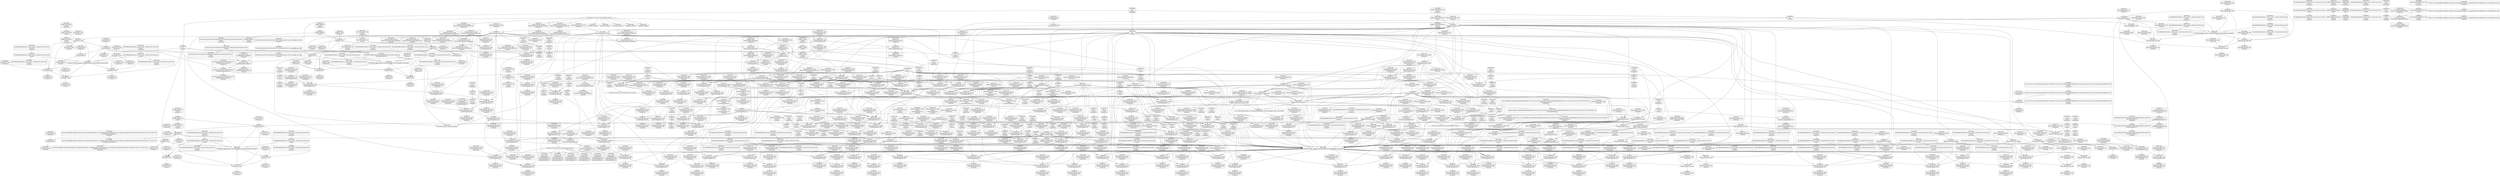 digraph {
	CE0x5324020 [shape=record,shape=Mrecord,label="{CE0x5324020|get_current227:_tmp3}"]
	CE0x5323360 [shape=record,shape=Mrecord,label="{CE0x5323360|selinux_xfrm_alloc_user:_add24|security/selinux/xfrm.c,98|*SummSink*}"]
	CE0x531b1e0 [shape=record,shape=Mrecord,label="{CE0x531b1e0|selinux_xfrm_alloc_user:_ctxp|Function::selinux_xfrm_alloc_user&Arg::ctxp::|*SummSource*}"]
	CE0x537fa40 [shape=record,shape=Mrecord,label="{CE0x537fa40|selinux_xfrm_alloc_user:_tmp59|security/selinux/xfrm.c,108|*SummSink*}"]
	CE0x5351060 [shape=record,shape=Mrecord,label="{CE0x5351060|selinux_xfrm_alloc_user:_tmp44|security/selinux/xfrm.c,95|*SummSink*}"]
	CE0x5343390 [shape=record,shape=Mrecord,label="{CE0x5343390|i64_19|*Constant*|*SummSource*}"]
	CE0x537d020 [shape=record,shape=Mrecord,label="{CE0x537d020|selinux_xfrm_alloc_user:_arraydecay|security/selinux/xfrm.c,107|*SummSource*}"]
	CE0x53dc0f0 [shape=record,shape=Mrecord,label="{CE0x53dc0f0|selinux_xfrm_alloc_user:_ctx_sid44|security/selinux/xfrm.c,111|*SummSource*}"]
	CE0x5342870 [shape=record,shape=Mrecord,label="{CE0x5342870|i64_4096|*Constant*|*SummSink*}"]
	CE0x533aaf0 [shape=record,shape=Mrecord,label="{CE0x533aaf0|selinux_xfrm_alloc_user:_conv12|security/selinux/xfrm.c,91|*SummSource*}"]
	CE0x539a9d0 [shape=record,shape=Mrecord,label="{CE0x539a9d0|selinux_xfrm_alloc_user:_tmp37|security/selinux/xfrm.c,89|*SummSink*}"]
	CE0x5334a80 [shape=record,shape=Mrecord,label="{CE0x5334a80|selinux_xfrm_alloc_user:_if.then47|*SummSink*}"]
	CE0x5403b50 [shape=record,shape=Mrecord,label="{CE0x5403b50|_call_void_asm_sideeffect_.pushsection_.smp_locks,_22a_22_0A.balign_4_0A.long_671f_-_._0A.popsection_0A671:_0A_09lock_incl_$0_,_*m,*m,_dirflag_,_fpsr_,_flags_(i32*_%counter,_i32*_%counter)_#3,_!dbg_!27713,_!srcloc_!27714|./arch/x86/include/asm/atomic.h,92|*SummSource*}"]
	CE0x5383020 [shape=record,shape=Mrecord,label="{CE0x5383020|GLOBAL:_atomic_inc221|*Constant*}"]
	CE0x5323670 [shape=record,shape=Mrecord,label="{CE0x5323670|selinux_xfrm_alloc_user:_call25|security/selinux/xfrm.c,98}"]
	CE0x53ed580 [shape=record,shape=Mrecord,label="{CE0x53ed580|atomic_inc221:_entry}"]
	CE0x5398df0 [shape=record,shape=Mrecord,label="{CE0x5398df0|selinux_xfrm_alloc_user:_tmp2|*SummSink*}"]
	CE0x5392880 [shape=record,shape=Mrecord,label="{CE0x5392880|kmalloc222:_tmp2}"]
	CE0x532fe30 [shape=record,shape=Mrecord,label="{CE0x532fe30|GLOBAL:_security_context_to_sid|*Constant*}"]
	CE0x5390f70 [shape=record,shape=Mrecord,label="{CE0x5390f70|i8_1|*Constant*|*SummSource*}"]
	CE0x534bb30 [shape=record,shape=Mrecord,label="{CE0x534bb30|selinux_xfrm_alloc_user:_if.then|*SummSource*}"]
	CE0x532eb70 [shape=record,shape=Mrecord,label="{CE0x532eb70|_call_void_mcount()_#3}"]
	CE0x5319620 [shape=record,shape=Mrecord,label="{CE0x5319620|selinux_xfrm_alloc_user:_tmp|*SummSource*}"]
	CE0x53f21c0 [shape=record,shape=Mrecord,label="{CE0x53f21c0|selinux_xfrm_alloc_user:_tmp77|security/selinux/xfrm.c,123}"]
	CE0x53718d0 [shape=record,shape=Mrecord,label="{CE0x53718d0|selinux_xfrm_alloc_user:_tmp55|security/selinux/xfrm.c,100}"]
	CE0x5311940 [shape=record,shape=Mrecord,label="{CE0x5311940|selinux_xfrm_alloc_user:_ctx_alg|security/selinux/xfrm.c,91|*SummSink*}"]
	CE0x53798e0 [shape=record,shape=Mrecord,label="{CE0x53798e0|selinux_xfrm_alloc_user:_tmp56|security/selinux/xfrm.c,105|*SummSink*}"]
	CE0x53d9e60 [shape=record,shape=Mrecord,label="{CE0x53d9e60|selinux_xfrm_alloc_user:_tmp63|security/selinux/xfrm.c,109|*SummSource*}"]
	CE0x5328640 [shape=record,shape=Mrecord,label="{CE0x5328640|selinux_xfrm_policy_alloc:_call|security/selinux/xfrm.c,289|*SummSource*}"]
	CE0x5329b30 [shape=record,shape=Mrecord,label="{CE0x5329b30|i32_78|*Constant*}"]
	CE0x5311de0 [shape=record,shape=Mrecord,label="{CE0x5311de0|selinux_xfrm_alloc_user:_tmp35|*LoadInst*|security/selinux/xfrm.c,91|*SummSource*}"]
	CE0x5393fe0 [shape=record,shape=Mrecord,label="{CE0x5393fe0|GLOBAL:___llvm_gcov_ctr20|Global_var:__llvm_gcov_ctr20|*SummSink*}"]
	CE0x5396d70 [shape=record,shape=Mrecord,label="{CE0x5396d70|GLOBAL:___llvm_gcov_ctr20|Global_var:__llvm_gcov_ctr20|*SummSource*}"]
	CE0x53de910 [shape=record,shape=Mrecord,label="{CE0x53de910|avc_has_perm:_tsid|Function::avc_has_perm&Arg::tsid::|*SummSource*}"]
	CE0x5394640 [shape=record,shape=Mrecord,label="{CE0x5394640|i64_11|*Constant*}"]
	CE0x533a6d0 [shape=record,shape=Mrecord,label="{CE0x533a6d0|selinux_xfrm_alloc_user:_tmp35|*LoadInst*|security/selinux/xfrm.c,91|*SummSink*}"]
	CE0x536e1c0 [shape=record,shape=Mrecord,label="{CE0x536e1c0|i64*_getelementptr_inbounds_(_34_x_i64_,_34_x_i64_*___llvm_gcov_ctr20,_i64_0,_i64_24)|*Constant*|*SummSink*}"]
	CE0x53395f0 [shape=record,shape=Mrecord,label="{CE0x53395f0|selinux_xfrm_alloc_user:_tobool46|security/selinux/xfrm.c,113|*SummSink*}"]
	CE0x530d000 [shape=record,shape=Mrecord,label="{CE0x530d000|selinux_xfrm_policy_alloc:_tmp1|*SummSink*}"]
	CE0x5382d10 [shape=record,shape=Mrecord,label="{CE0x5382d10|_call_void_atomic_inc221(%struct.atomic_t*_selinux_xfrm_refcount)_#10,_!dbg_!27810|security/selinux/xfrm.c,117|*SummSink*}"]
	CE0x5320a80 [shape=record,shape=Mrecord,label="{CE0x5320a80|selinux_xfrm_alloc_user:_tmp1|*SummSink*}"]
	CE0x5395da0 [shape=record,shape=Mrecord,label="{CE0x5395da0|i64*_getelementptr_inbounds_(_34_x_i64_,_34_x_i64_*___llvm_gcov_ctr20,_i64_0,_i64_8)|*Constant*|*SummSource*}"]
	CE0x5342530 [shape=record,shape=Mrecord,label="{CE0x5342530|i64_4096|*Constant*}"]
	CE0x5325fa0 [shape=record,shape=Mrecord,label="{CE0x5325fa0|128:_i8*,_:_CR_128,136_|*MultipleSource*|security/selinux/xfrm.c,85|security/selinux/xfrm.c,85}"]
	CE0x5397070 [shape=record,shape=Mrecord,label="{CE0x5397070|i64_0|*Constant*|*SummSink*}"]
	CE0x53f03c0 [shape=record,shape=Mrecord,label="{CE0x53f03c0|selinux_xfrm_alloc_user:_tmp76|security/selinux/xfrm.c,121|*SummSink*}"]
	CE0x53f1c70 [shape=record,shape=Mrecord,label="{CE0x53f1c70|i64*_getelementptr_inbounds_(_34_x_i64_,_34_x_i64_*___llvm_gcov_ctr20,_i64_0,_i64_33)|*Constant*}"]
	CE0x5392fc0 [shape=record,shape=Mrecord,label="{CE0x5392fc0|i32_0|*Constant*|*SummSink*}"]
	CE0x5389d90 [shape=record,shape=Mrecord,label="{CE0x5389d90|get_current227:_tmp|*SummSource*}"]
	CE0x537cdf0 [shape=record,shape=Mrecord,label="{CE0x537cdf0|selinux_xfrm_alloc_user:_tobool41|security/selinux/xfrm.c,108|*SummSink*}"]
	CE0x53922c0 [shape=record,shape=Mrecord,label="{CE0x53922c0|kmalloc222:_tmp3|*SummSource*}"]
	CE0x5398670 [shape=record,shape=Mrecord,label="{CE0x5398670|selinux_xfrm_alloc_user:_tmp16|security/selinux/xfrm.c,85}"]
	CE0x5387bb0 [shape=record,shape=Mrecord,label="{CE0x5387bb0|%struct.xfrm_sec_ctx*_null|*Constant*}"]
	CE0x5394b00 [shape=record,shape=Mrecord,label="{CE0x5394b00|selinux_xfrm_alloc_user:_ctx_doi|security/selinux/xfrm.c,90|*SummSink*}"]
	CE0x5321e00 [shape=record,shape=Mrecord,label="{CE0x5321e00|selinux_xfrm_alloc_user:_conv23|security/selinux/xfrm.c,98}"]
	CE0x53efb40 [shape=record,shape=Mrecord,label="{CE0x53efb40|selinux_xfrm_alloc_user:_tmp75|security/selinux/xfrm.c,121}"]
	CE0x531d480 [shape=record,shape=Mrecord,label="{CE0x531d480|selinux_xfrm_alloc_user:_tmp18|security/selinux/xfrm.c,85|*SummSource*}"]
	CE0x537fe70 [shape=record,shape=Mrecord,label="{CE0x537fe70|selinux_xfrm_alloc_user:_tmp60|security/selinux/xfrm.c,108|*SummSource*}"]
	CE0x53117c0 [shape=record,shape=Mrecord,label="{CE0x53117c0|i64*_getelementptr_inbounds_(_34_x_i64_,_34_x_i64_*___llvm_gcov_ctr20,_i64_0,_i64_18)|*Constant*|*SummSink*}"]
	CE0x5352520 [shape=record,shape=Mrecord,label="{CE0x5352520|selinux_xfrm_alloc_user:_tmp47|security/selinux/xfrm.c,96}"]
	CE0x5387ed0 [shape=record,shape=Mrecord,label="{CE0x5387ed0|%struct.xfrm_sec_ctx*_null|*Constant*|*SummSink*}"]
	CE0x53de520 [shape=record,shape=Mrecord,label="{CE0x53de520|avc_has_perm:_ssid|Function::avc_has_perm&Arg::ssid::|*SummSource*}"]
	CE0x534cbc0 [shape=record,shape=Mrecord,label="{CE0x534cbc0|selinux_xfrm_alloc_user:_if.then|*SummSink*}"]
	CE0x5389cb0 [shape=record,shape=Mrecord,label="{CE0x5389cb0|get_current227:_tmp1}"]
	CE0x532e110 [shape=record,shape=Mrecord,label="{CE0x532e110|selinux_xfrm_alloc_user:_tmp5|security/selinux/xfrm.c,85|*SummSource*}"]
	CE0x53380c0 [shape=record,shape=Mrecord,label="{CE0x53380c0|selinux_xfrm_alloc_user:_tmp28|security/selinux/xfrm.c,89}"]
	CE0x5378590 [shape=record,shape=Mrecord,label="{CE0x5378590|selinux_xfrm_alloc_user:_tmp66|security/selinux/xfrm.c,113|*SummSource*}"]
	CE0x5398370 [shape=record,shape=Mrecord,label="{CE0x5398370|i64*_getelementptr_inbounds_(_2_x_i64_,_2_x_i64_*___llvm_gcov_ctr26,_i64_0,_i64_0)|*Constant*|*SummSource*}"]
	CE0x533ce70 [shape=record,shape=Mrecord,label="{CE0x533ce70|selinux_xfrm_alloc_user:_if.end48}"]
	CE0x531b870 [shape=record,shape=Mrecord,label="{CE0x531b870|%struct.xfrm_user_sec_ctx*_null|*Constant*|*SummSource*}"]
	CE0x533f410 [shape=record,shape=Mrecord,label="{CE0x533f410|selinux_xfrm_alloc_user:_ctx_len|security/selinux/xfrm.c,94|*SummSource*}"]
	CE0x533f010 [shape=record,shape=Mrecord,label="{CE0x533f010|i32_4|*Constant*|*SummSink*}"]
	CE0x5315790 [shape=record,shape=Mrecord,label="{CE0x5315790|i64_15|*Constant*}"]
	CE0x537bce0 [shape=record,shape=Mrecord,label="{CE0x537bce0|selinux_xfrm_alloc_user:_arrayidx38|security/selinux/xfrm.c,106|*SummSink*}"]
	CE0x53f0070 [shape=record,shape=Mrecord,label="{CE0x53f0070|_call_void_kfree(i8*_%tmp76)_#10,_!dbg_!27813|security/selinux/xfrm.c,121|*SummSink*}"]
	CE0x533d220 [shape=record,shape=Mrecord,label="{CE0x533d220|atomic_inc221:_tmp1|*SummSource*}"]
	CE0x538c010 [shape=record,shape=Mrecord,label="{CE0x538c010|%struct.task_struct.1015**_bitcast_(%struct.task_struct**_current_task_to_%struct.task_struct.1015**)|*Constant*}"]
	CE0x5399870 [shape=record,shape=Mrecord,label="{CE0x5399870|_call_void_mcount()_#3|*SummSink*}"]
	CE0x5319440 [shape=record,shape=Mrecord,label="{CE0x5319440|selinux_xfrm_alloc_user:_security|security/selinux/xfrm.c,85|*SummSink*}"]
	CE0x5379d70 [shape=record,shape=Mrecord,label="{CE0x5379d70|selinux_xfrm_alloc_user:_arrayidx|security/selinux/xfrm.c,105|*SummSink*}"]
	CE0x5305080 [shape=record,shape=Mrecord,label="{CE0x5305080|selinux_xfrm_alloc_user:_entry|*SummSink*}"]
	CE0x5311530 [shape=record,shape=Mrecord,label="{CE0x5311530|i32_2|*Constant*|*SummSource*}"]
	CE0x530f5e0 [shape=record,shape=Mrecord,label="{CE0x530f5e0|GLOBAL:_selinux_xfrm_alloc_user|*Constant*|*SummSource*}"]
	CE0x5314e70 [shape=record,shape=Mrecord,label="{CE0x5314e70|selinux_xfrm_alloc_user:_cmp|security/selinux/xfrm.c,89|*SummSource*}"]
	CE0x536fba0 [shape=record,shape=Mrecord,label="{CE0x536fba0|selinux_xfrm_alloc_user:_ctx_len32|security/selinux/xfrm.c,104|*SummSource*}"]
	CE0x5372e10 [shape=record,shape=Mrecord,label="{CE0x5372e10|selinux_xfrm_alloc_user:_ctx_alg30|security/selinux/xfrm.c,103|*SummSink*}"]
	CE0x53121e0 [shape=record,shape=Mrecord,label="{CE0x53121e0|selinux_xfrm_alloc_user:_return|*SummSink*}"]
	CE0x5316f80 [shape=record,shape=Mrecord,label="{CE0x5316f80|selinux_xfrm_alloc_user:_do.body}"]
	CE0x5380f30 [shape=record,shape=Mrecord,label="{CE0x5380f30|selinux_xfrm_alloc_user:_tmp62|security/selinux/xfrm.c,109}"]
	CE0x536ed20 [shape=record,shape=Mrecord,label="{CE0x536ed20|i64*_getelementptr_inbounds_(_34_x_i64_,_34_x_i64_*___llvm_gcov_ctr20,_i64_0,_i64_24)|*Constant*|*SummSource*}"]
	CE0x53846a0 [shape=record,shape=Mrecord,label="{CE0x53846a0|i64*_getelementptr_inbounds_(_34_x_i64_,_34_x_i64_*___llvm_gcov_ctr20,_i64_0,_i64_31)|*Constant*}"]
	CE0x533a9c0 [shape=record,shape=Mrecord,label="{CE0x533a9c0|selinux_xfrm_alloc_user:_conv12|security/selinux/xfrm.c,91}"]
	CE0x53df020 [shape=record,shape=Mrecord,label="{CE0x53df020|avc_has_perm:_tclass|Function::avc_has_perm&Arg::tclass::}"]
	CE0x53416d0 [shape=record,shape=Mrecord,label="{CE0x53416d0|selinux_xfrm_alloc_user:_cmp9|security/selinux/xfrm.c,90|*SummSource*}"]
	CE0x5402070 [shape=record,shape=Mrecord,label="{CE0x5402070|atomic_inc221:_counter|./arch/x86/include/asm/atomic.h,93|*SummSource*}"]
	CE0x53808c0 [shape=record,shape=Mrecord,label="{CE0x53808c0|i64*_getelementptr_inbounds_(_34_x_i64_,_34_x_i64_*___llvm_gcov_ctr20,_i64_0,_i64_27)|*Constant*}"]
	CE0x533ccc0 [shape=record,shape=Mrecord,label="{CE0x533ccc0|atomic_inc221:_tmp1|*SummSink*}"]
	CE0x5324150 [shape=record,shape=Mrecord,label="{CE0x5324150|get_current227:_tmp3|*SummSink*}"]
	CE0x53f3280 [shape=record,shape=Mrecord,label="{CE0x53f3280|get_current227:_bb}"]
	CE0x5327c50 [shape=record,shape=Mrecord,label="{CE0x5327c50|selinux_xfrm_alloc_user:_call4|security/selinux/xfrm.c,85|*SummSource*}"]
	CE0x5337700 [shape=record,shape=Mrecord,label="{CE0x5337700|selinux_xfrm_alloc_user:_tmp26|security/selinux/xfrm.c,89|*SummSink*}"]
	CE0x533b4f0 [shape=record,shape=Mrecord,label="{CE0x533b4f0|i64_16|*Constant*}"]
	CE0x5383e60 [shape=record,shape=Mrecord,label="{CE0x5383e60|selinux_xfrm_alloc_user:_tmp71|security/selinux/xfrm.c,114|*SummSource*}"]
	CE0x53747e0 [shape=record,shape=Mrecord,label="{CE0x53747e0|i64*_getelementptr_inbounds_(_2_x_i64_,_2_x_i64_*___llvm_gcov_ctr26,_i64_0,_i64_0)|*Constant*|*SummSink*}"]
	CE0x539a860 [shape=record,shape=Mrecord,label="{CE0x539a860|selinux_xfrm_alloc_user:_tmp37|security/selinux/xfrm.c,89|*SummSource*}"]
	CE0x5397230 [shape=record,shape=Mrecord,label="{CE0x5397230|_call_void_mcount()_#3}"]
	CE0x5337630 [shape=record,shape=Mrecord,label="{CE0x5337630|selinux_xfrm_alloc_user:_tmp26|security/selinux/xfrm.c,89|*SummSource*}"]
	CE0x5347120 [shape=record,shape=Mrecord,label="{CE0x5347120|selinux_xfrm_alloc_user:_lor.lhs.false11|*SummSink*}"]
	CE0x53dd8b0 [shape=record,shape=Mrecord,label="{CE0x53dd8b0|i32_(i32,_i32,_i16,_i32,_%struct.common_audit_data.1017*)*_bitcast_(i32_(i32,_i32,_i16,_i32,_%struct.common_audit_data.495*)*_avc_has_perm_to_i32_(i32,_i32,_i16,_i32,_%struct.common_audit_data.1017*)*)|*Constant*|*SummSource*}"]
	CE0x532adc0 [shape=record,shape=Mrecord,label="{CE0x532adc0|_ret_%struct.task_struct.1015*_%tmp4,_!dbg_!27714|./arch/x86/include/asm/current.h,14}"]
	CE0x53847d0 [shape=record,shape=Mrecord,label="{CE0x53847d0|i64*_getelementptr_inbounds_(_34_x_i64_,_34_x_i64_*___llvm_gcov_ctr20,_i64_0,_i64_31)|*Constant*|*SummSource*}"]
	CE0x539bea0 [shape=record,shape=Mrecord,label="{CE0x539bea0|selinux_xfrm_alloc_user:_tmp40|security/selinux/xfrm.c,92}"]
	CE0x5327880 [shape=record,shape=Mrecord,label="{CE0x5327880|selinux_xfrm_alloc_user:_if.then21|*SummSource*}"]
	CE0x5337d60 [shape=record,shape=Mrecord,label="{CE0x5337d60|selinux_xfrm_alloc_user:_tmp27|security/selinux/xfrm.c,89|*SummSink*}"]
	CE0x533ed70 [shape=record,shape=Mrecord,label="{CE0x533ed70|selinux_xfrm_alloc_user:_ctx_len|security/selinux/xfrm.c,94|*SummSink*}"]
	CE0x53249b0 [shape=record,shape=Mrecord,label="{CE0x53249b0|i64*_getelementptr_inbounds_(_34_x_i64_,_34_x_i64_*___llvm_gcov_ctr20,_i64_0,_i64_27)|*Constant*|*SummSink*}"]
	CE0x53dbde0 [shape=record,shape=Mrecord,label="{CE0x53dbde0|selinux_xfrm_alloc_user:_tmp64|security/selinux/xfrm.c,111|*SummSource*}"]
	CE0x5345fc0 [shape=record,shape=Mrecord,label="{CE0x5345fc0|selinux_xfrm_alloc_user:_lor.lhs.false11}"]
	CE0x537c270 [shape=record,shape=Mrecord,label="{CE0x537c270|i8_0|*Constant*|*SummSink*}"]
	CE0x533cee0 [shape=record,shape=Mrecord,label="{CE0x533cee0|selinux_xfrm_alloc_user:_if.end48|*SummSource*}"]
	CE0x4bbf100 [shape=record,shape=Mrecord,label="{CE0x4bbf100|selinux_xfrm_alloc_user:_if.then15|*SummSource*}"]
	CE0x5352590 [shape=record,shape=Mrecord,label="{CE0x5352590|selinux_xfrm_alloc_user:_tmp47|security/selinux/xfrm.c,96|*SummSource*}"]
	CE0x53e4f90 [shape=record,shape=Mrecord,label="{CE0x53e4f90|i64*_getelementptr_inbounds_(_34_x_i64_,_34_x_i64_*___llvm_gcov_ctr20,_i64_0,_i64_30)|*Constant*|*SummSource*}"]
	CE0x5392220 [shape=record,shape=Mrecord,label="{CE0x5392220|kmalloc222:_tmp3}"]
	CE0x53f1580 [shape=record,shape=Mrecord,label="{CE0x53f1580|i32_-12|*Constant*|*SummSink*}"]
	CE0x5334af0 [shape=record,shape=Mrecord,label="{CE0x5334af0|selinux_xfrm_alloc_user:_if.end}"]
	CE0x533f3a0 [shape=record,shape=Mrecord,label="{CE0x533f3a0|selinux_xfrm_alloc_user:_ctx_len|security/selinux/xfrm.c,94}"]
	CE0x537fd40 [shape=record,shape=Mrecord,label="{CE0x537fd40|selinux_xfrm_alloc_user:_tmp60|security/selinux/xfrm.c,108}"]
	CE0x5351fe0 [shape=record,shape=Mrecord,label="{CE0x5351fe0|i64*_getelementptr_inbounds_(_34_x_i64_,_34_x_i64_*___llvm_gcov_ctr20,_i64_0,_i64_21)|*Constant*|*SummSource*}"]
	CE0x533b970 [shape=record,shape=Mrecord,label="{CE0x533b970|i64_17|*Constant*|*SummSink*}"]
	CE0x538a4b0 [shape=record,shape=Mrecord,label="{CE0x538a4b0|i64*_getelementptr_inbounds_(_2_x_i64_,_2_x_i64_*___llvm_gcov_ctr22,_i64_0,_i64_1)|*Constant*|*SummSource*}"]
	CE0x530fe20 [shape=record,shape=Mrecord,label="{CE0x530fe20|selinux_xfrm_policy_alloc:_bb|*SummSink*}"]
	CE0x531a0b0 [shape=record,shape=Mrecord,label="{CE0x531a0b0|selinux_xfrm_policy_alloc:_tmp2|*SummSource*}"]
	CE0x532b8d0 [shape=record,shape=Mrecord,label="{CE0x532b8d0|selinux_xfrm_alloc_user:_if.then15|*SummSink*}"]
	CE0x532dc00 [shape=record,shape=Mrecord,label="{CE0x532dc00|i8*_getelementptr_inbounds_(_45_x_i8_,_45_x_i8_*_.str1245,_i32_0,_i32_0)|*Constant*}"]
	CE0x5378ad0 [shape=record,shape=Mrecord,label="{CE0x5378ad0|selinux_xfrm_alloc_user:_tmp32|security/selinux/xfrm.c,90|*SummSink*}"]
	CE0x53973b0 [shape=record,shape=Mrecord,label="{CE0x53973b0|get_current227:_tmp1|*SummSink*}"]
	CE0x530a990 [shape=record,shape=Mrecord,label="{CE0x530a990|selinux_xfrm_policy_alloc:_tmp3}"]
	CE0x53ded50 [shape=record,shape=Mrecord,label="{CE0x53ded50|i16_39|*Constant*|*SummSource*}"]
	CE0x5371100 [shape=record,shape=Mrecord,label="{CE0x5371100|selinux_xfrm_alloc_user:_tmp56|security/selinux/xfrm.c,105|*SummSource*}"]
	CE0x532eca0 [shape=record,shape=Mrecord,label="{CE0x532eca0|COLLAPSED:_GCMRE___llvm_gcov_ctr6_internal_global_2_x_i64_zeroinitializer:_elem_0:default:}"]
	CE0x4bbefd0 [shape=record,shape=Mrecord,label="{CE0x4bbefd0|selinux_xfrm_alloc_user:_if.then27}"]
	CE0x5317f50 [shape=record,shape=Mrecord,label="{CE0x5317f50|selinux_xfrm_alloc_user:_uctx|Function::selinux_xfrm_alloc_user&Arg::uctx::|*SummSink*}"]
	CE0x53da630 [shape=record,shape=Mrecord,label="{CE0x53da630|selinux_xfrm_alloc_user:_sid|security/selinux/xfrm.c,111|*SummSink*}"]
	CE0x532b600 [shape=record,shape=Mrecord,label="{CE0x532b600|selinux_xfrm_policy_alloc:_entry|*SummSource*}"]
	CE0x5331f40 [shape=record,shape=Mrecord,label="{CE0x5331f40|selinux_xfrm_alloc_user:_tobool1|security/selinux/xfrm.c,85}"]
	CE0x53515f0 [shape=record,shape=Mrecord,label="{CE0x53515f0|selinux_xfrm_alloc_user:_tmp45|security/selinux/xfrm.c,95|*SummSink*}"]
	CE0x5370300 [shape=record,shape=Mrecord,label="{CE0x5370300|selinux_xfrm_alloc_user:_ctx_str|security/selinux/xfrm.c,105|*SummSink*}"]
	CE0x538b4e0 [shape=record,shape=Mrecord,label="{CE0x538b4e0|i64*_getelementptr_inbounds_(_34_x_i64_,_34_x_i64_*___llvm_gcov_ctr20,_i64_0,_i64_6)|*Constant*}"]
	CE0x5389570 [shape=record,shape=Mrecord,label="{CE0x5389570|selinux_xfrm_alloc_user:_tmp51|security/selinux/xfrm.c,99|*SummSink*}"]
	CE0x5384e10 [shape=record,shape=Mrecord,label="{CE0x5384e10|selinux_xfrm_alloc_user:_tmp72|security/selinux/xfrm.c,116|*SummSource*}"]
	CE0x53f3210 [shape=record,shape=Mrecord,label="{CE0x53f3210|i64*_getelementptr_inbounds_(_2_x_i64_,_2_x_i64_*___llvm_gcov_ctr21,_i64_0,_i64_0)|*Constant*|*SummSource*}"]
	CE0x5370af0 [shape=record,shape=Mrecord,label="{CE0x5370af0|selinux_xfrm_alloc_user:_ctx_str|security/selinux/xfrm.c,105}"]
	CE0x53835f0 [shape=record,shape=Mrecord,label="{CE0x53835f0|selinux_xfrm_alloc_user:_tmp70|security/selinux/xfrm.c,114|*SummSource*}"]
	CE0x530dde0 [shape=record,shape=Mrecord,label="{CE0x530dde0|selinux_xfrm_policy_alloc:_call|security/selinux/xfrm.c,289|*SummSink*}"]
	CE0x5318090 [shape=record,shape=Mrecord,label="{CE0x5318090|selinux_xfrm_policy_alloc:_call|security/selinux/xfrm.c,289}"]
	CE0x5343500 [shape=record,shape=Mrecord,label="{CE0x5343500|selinux_xfrm_alloc_user:_tmp43|security/selinux/xfrm.c,95}"]
	CE0x5337bf0 [shape=record,shape=Mrecord,label="{CE0x5337bf0|selinux_xfrm_alloc_user:_tmp27|security/selinux/xfrm.c,89|*SummSource*}"]
	CE0x534a900 [shape=record,shape=Mrecord,label="{CE0x534a900|selinux_xfrm_alloc_user:_if.then42|*SummSink*}"]
	CE0x532d6b0 [shape=record,shape=Mrecord,label="{CE0x532d6b0|i64_3|*Constant*|*SummSource*}"]
	CE0x5320460 [shape=record,shape=Mrecord,label="{CE0x5320460|kmalloc222:_flags|Function::kmalloc222&Arg::flags::|*SummSink*}"]
	CE0x5332610 [shape=record,shape=Mrecord,label="{CE0x5332610|GLOBAL:_lockdep_rcu_suspicious|*Constant*|*SummSink*}"]
	CE0x53ed770 [shape=record,shape=Mrecord,label="{CE0x53ed770|atomic_inc221:_entry|*SummSink*}"]
	CE0x5374350 [shape=record,shape=Mrecord,label="{CE0x5374350|_call_void_lockdep_rcu_suspicious(i8*_getelementptr_inbounds_(_24_x_i8_,_24_x_i8_*_.str244,_i32_0,_i32_0),_i32_85,_i8*_getelementptr_inbounds_(_45_x_i8_,_45_x_i8_*_.str1245,_i32_0,_i32_0))_#10,_!dbg_!27731|security/selinux/xfrm.c,85|*SummSource*}"]
	CE0x53db700 [shape=record,shape=Mrecord,label="{CE0x53db700|4:_i32,_:_CR_8,12_|*MultipleSource*|security/selinux/xfrm.c,85|security/selinux/xfrm.c,85|security/selinux/xfrm.c,111}"]
	CE0x53484c0 [shape=record,shape=Mrecord,label="{CE0x53484c0|selinux_xfrm_alloc_user:_if.then42}"]
	CE0x53edb00 [shape=record,shape=Mrecord,label="{CE0x53edb00|GLOBAL:_selinux_xfrm_refcount|Global_var:selinux_xfrm_refcount|*SummSink*}"]
	CE0x5322700 [shape=record,shape=Mrecord,label="{CE0x5322700|i64_8|*Constant*|*SummSink*}"]
	CE0x5394810 [shape=record,shape=Mrecord,label="{CE0x5394810|i64_11|*Constant*|*SummSink*}"]
	CE0x5336840 [shape=record,shape=Mrecord,label="{CE0x5336840|selinux_xfrm_alloc_user:_tmp23|security/selinux/xfrm.c,89}"]
	CE0x538cd90 [shape=record,shape=Mrecord,label="{CE0x538cd90|selinux_xfrm_alloc_user:_tmp12|security/selinux/xfrm.c,85|*SummSink*}"]
	CE0x5392960 [shape=record,shape=Mrecord,label="{CE0x5392960|kmalloc222:_call|include/linux/slab.h,429}"]
	CE0x532d7e0 [shape=record,shape=Mrecord,label="{CE0x532d7e0|selinux_xfrm_alloc_user:_tobool|security/selinux/xfrm.c,85|*SummSink*}"]
	CE0x533b860 [shape=record,shape=Mrecord,label="{CE0x533b860|i64_17|*Constant*}"]
	CE0x533d040 [shape=record,shape=Mrecord,label="{CE0x533d040|atomic_inc221:_tmp|*SummSink*}"]
	CE0x53ee3c0 [shape=record,shape=Mrecord,label="{CE0x53ee3c0|_ret_void,_!dbg_!27715|./arch/x86/include/asm/atomic.h,94|*SummSink*}"]
	CE0x539af90 [shape=record,shape=Mrecord,label="{CE0x539af90|selinux_xfrm_alloc_user:_tmp38|security/selinux/xfrm.c,89|*SummSink*}"]
	CE0x53f22a0 [shape=record,shape=Mrecord,label="{CE0x53f22a0|selinux_xfrm_alloc_user:_tmp77|security/selinux/xfrm.c,123|*SummSink*}"]
	CE0x5393ed0 [shape=record,shape=Mrecord,label="{CE0x5393ed0|i64_2|*Constant*|*SummSink*}"]
	CE0x539b880 [shape=record,shape=Mrecord,label="{CE0x539b880|i64*_getelementptr_inbounds_(_34_x_i64_,_34_x_i64_*___llvm_gcov_ctr20,_i64_0,_i64_18)|*Constant*}"]
	CE0x538ed00 [shape=record,shape=Mrecord,label="{CE0x538ed00|atomic_inc221:_bb|*SummSource*}"]
	CE0x53784c0 [shape=record,shape=Mrecord,label="{CE0x53784c0|selinux_xfrm_alloc_user:_tmp66|security/selinux/xfrm.c,113}"]
	CE0x5390510 [shape=record,shape=Mrecord,label="{CE0x5390510|GLOBAL:_selinux_xfrm_alloc_user.__warned|Global_var:selinux_xfrm_alloc_user.__warned}"]
	CE0x53fa8b0 [shape=record,shape=Mrecord,label="{CE0x53fa8b0|i64*_getelementptr_inbounds_(_2_x_i64_,_2_x_i64_*___llvm_gcov_ctr22,_i64_0,_i64_1)|*Constant*|*SummSink*}"]
	CE0x5334970 [shape=record,shape=Mrecord,label="{CE0x5334970|selinux_xfrm_alloc_user:_if.then47|*SummSource*}"]
	CE0x532dce0 [shape=record,shape=Mrecord,label="{CE0x532dce0|i64_3|*Constant*}"]
	CE0x5378e30 [shape=record,shape=Mrecord,label="{CE0x5378e30|selinux_xfrm_alloc_user:_tmp33|security/selinux/xfrm.c,90}"]
	CE0x530e350 [shape=record,shape=Mrecord,label="{CE0x530e350|GLOBAL:_selinux_xfrm_alloc_user|*Constant*|*SummSink*}"]
	CE0x5388e80 [shape=record,shape=Mrecord,label="{CE0x5388e80|selinux_xfrm_alloc_user:_tmp50|security/selinux/xfrm.c,99|*SummSource*}"]
	CE0x5399f10 [shape=record,shape=Mrecord,label="{CE0x5399f10|i8_1|*Constant*|*SummSink*}"]
	CE0x5373130 [shape=record,shape=Mrecord,label="{CE0x5373130|selinux_xfrm_alloc_user:_ctx_alg30|security/selinux/xfrm.c,103|*SummSource*}"]
	CE0x5325000 [shape=record,shape=Mrecord,label="{CE0x5325000|i64_25|*Constant*|*SummSink*}"]
	CE0x53176e0 [shape=record,shape=Mrecord,label="{CE0x53176e0|i8*_getelementptr_inbounds_(_45_x_i8_,_45_x_i8_*_.str1245,_i32_0,_i32_0)|*Constant*|*SummSink*}"]
	CE0x531cba0 [shape=record,shape=Mrecord,label="{CE0x531cba0|i64_4|*Constant*|*SummSource*}"]
	CE0x5395990 [shape=record,shape=Mrecord,label="{CE0x5395990|kmalloc222:_tmp1}"]
	CE0x5397ec0 [shape=record,shape=Mrecord,label="{CE0x5397ec0|selinux_xfrm_alloc_user:_call|security/selinux/xfrm.c,85|*SummSource*}"]
	CE0x5390eb0 [shape=record,shape=Mrecord,label="{CE0x5390eb0|i8_1|*Constant*}"]
	CE0x53926f0 [shape=record,shape=Mrecord,label="{CE0x53926f0|i1_true|*Constant*}"]
	CE0x531f2b0 [shape=record,shape=Mrecord,label="{CE0x531f2b0|selinux_xfrm_alloc_user:_tmp7|security/selinux/xfrm.c,85}"]
	CE0x5336130 [shape=record,shape=Mrecord,label="{CE0x5336130|selinux_xfrm_alloc_user:_tmp20|security/selinux/xfrm.c,85|*SummSource*}"]
	CE0x5337aa0 [shape=record,shape=Mrecord,label="{CE0x5337aa0|selinux_xfrm_alloc_user:_tmp27|security/selinux/xfrm.c,89}"]
	CE0x5370ca0 [shape=record,shape=Mrecord,label="{CE0x5370ca0|selinux_xfrm_alloc_user:_ctx_str|security/selinux/xfrm.c,105|*SummSource*}"]
	CE0x5379060 [shape=record,shape=Mrecord,label="{CE0x5379060|selinux_xfrm_alloc_user:_tmp33|security/selinux/xfrm.c,90|*SummSink*}"]
	CE0x534a7f0 [shape=record,shape=Mrecord,label="{CE0x534a7f0|selinux_xfrm_alloc_user:_if.then42|*SummSource*}"]
	CE0x531f5a0 [shape=record,shape=Mrecord,label="{CE0x531f5a0|GLOBAL:_kmalloc222|*Constant*}"]
	CE0x5342690 [shape=record,shape=Mrecord,label="{CE0x5342690|i64_4096|*Constant*|*SummSource*}"]
	CE0x5338b90 [shape=record,shape=Mrecord,label="{CE0x5338b90|%struct.task_struct.1015*_(%struct.task_struct.1015**)*_asm_movq_%gs:$_1:P_,$0_,_r,im,_dirflag_,_fpsr_,_flags_|*SummSource*}"]
	CE0x532f200 [shape=record,shape=Mrecord,label="{CE0x532f200|i64*_getelementptr_inbounds_(_34_x_i64_,_34_x_i64_*___llvm_gcov_ctr20,_i64_0,_i64_0)|*Constant*}"]
	CE0x5314ae0 [shape=record,shape=Mrecord,label="{CE0x5314ae0|%struct.xfrm_sec_ctx**_null|*Constant*|*SummSource*}"]
	CE0x535dc70 [shape=record,shape=Mrecord,label="{CE0x535dc70|selinux_xfrm_alloc_user:_tmp49|security/selinux/xfrm.c,98|*SummSource*}"]
	CE0x5327bb0 [shape=record,shape=Mrecord,label="{CE0x5327bb0|_ret_i32_%call,_!dbg_!27715|security/selinux/xfrm.c,289}"]
	CE0x537a370 [shape=record,shape=Mrecord,label="{CE0x537a370|selinux_xfrm_alloc_user:_tmp57|security/selinux/xfrm.c,105|*SummSink*}"]
	CE0x53228f0 [shape=record,shape=Mrecord,label="{CE0x53228f0|selinux_xfrm_alloc_user:_add|security/selinux/xfrm.c,98}"]
	CE0x534ddd0 [shape=record,shape=Mrecord,label="{CE0x534ddd0|selinux_xfrm_alloc_user:_land.lhs.true2|*SummSource*}"]
	CE0x5334e70 [shape=record,shape=Mrecord,label="{CE0x5334e70|GLOBAL:_selinux_xfrm_alloc_user.__warned|Global_var:selinux_xfrm_alloc_user.__warned|*SummSink*}"]
	CE0x53996d0 [shape=record,shape=Mrecord,label="{CE0x53996d0|_call_void_mcount()_#3}"]
	CE0x5391240 [shape=record,shape=Mrecord,label="{CE0x5391240|_call_void_mcount()_#3|*SummSource*}"]
	CE0x53267e0 [shape=record,shape=Mrecord,label="{CE0x53267e0|selinux_xfrm_alloc_user:_tmp20|security/selinux/xfrm.c,85}"]
	CE0x538bde0 [shape=record,shape=Mrecord,label="{CE0x538bde0|selinux_xfrm_alloc_user:_tmp8|security/selinux/xfrm.c,85|*SummSource*}"]
	CE0x53118a0 [shape=record,shape=Mrecord,label="{CE0x53118a0|selinux_xfrm_alloc_user:_ctx_alg|security/selinux/xfrm.c,91|*SummSource*}"]
	CE0x53f0800 [shape=record,shape=Mrecord,label="{CE0x53f0800|_call_void_kfree(i8*_%tmp76)_#10,_!dbg_!27813|security/selinux/xfrm.c,121}"]
	CE0x533b5b0 [shape=record,shape=Mrecord,label="{CE0x533b5b0|i64_16|*Constant*|*SummSource*}"]
	CE0x530d2c0 [shape=record,shape=Mrecord,label="{CE0x530d2c0|selinux_xfrm_policy_alloc:_bb|*SummSource*}"]
	CE0x537b110 [shape=record,shape=Mrecord,label="{CE0x537b110|selinux_xfrm_alloc_user:_idxprom|security/selinux/xfrm.c,106|*SummSink*}"]
	CE0x5382b10 [shape=record,shape=Mrecord,label="{CE0x5382b10|_call_void_atomic_inc221(%struct.atomic_t*_selinux_xfrm_refcount)_#10,_!dbg_!27810|security/selinux/xfrm.c,117}"]
	CE0x5395920 [shape=record,shape=Mrecord,label="{CE0x5395920|i64*_getelementptr_inbounds_(_2_x_i64_,_2_x_i64_*___llvm_gcov_ctr26,_i64_0,_i64_1)|*Constant*|*SummSource*}"]
	CE0x531c210 [shape=record,shape=Mrecord,label="{CE0x531c210|i64_13|*Constant*|*SummSink*}"]
	CE0x53201c0 [shape=record,shape=Mrecord,label="{CE0x53201c0|kmalloc222:_flags|Function::kmalloc222&Arg::flags::}"]
	CE0x531fad0 [shape=record,shape=Mrecord,label="{CE0x531fad0|kmalloc222:_entry|*SummSource*}"]
	CE0x5391410 [shape=record,shape=Mrecord,label="{CE0x5391410|selinux_xfrm_alloc_user:_tmp13|security/selinux/xfrm.c,85}"]
	CE0x532f2c0 [shape=record,shape=Mrecord,label="{CE0x532f2c0|i64*_getelementptr_inbounds_(_34_x_i64_,_34_x_i64_*___llvm_gcov_ctr20,_i64_0,_i64_0)|*Constant*|*SummSource*}"]
	CE0x53f0d00 [shape=record,shape=Mrecord,label="{CE0x53f0d00|i64*_getelementptr_inbounds_(_34_x_i64_,_34_x_i64_*___llvm_gcov_ctr20,_i64_0,_i64_33)|*Constant*|*SummSink*}"]
	CE0x5340b00 [shape=record,shape=Mrecord,label="{CE0x5340b00|selinux_xfrm_alloc_user:_tmp30|*LoadInst*|security/selinux/xfrm.c,90|*SummSink*}"]
	CE0x5393f70 [shape=record,shape=Mrecord,label="{CE0x5393f70|selinux_xfrm_alloc_user:_tmp4|security/selinux/xfrm.c,85|*SummSource*}"]
	CE0x537b020 [shape=record,shape=Mrecord,label="{CE0x537b020|selinux_xfrm_alloc_user:_idxprom|security/selinux/xfrm.c,106|*SummSource*}"]
	CE0x53364d0 [shape=record,shape=Mrecord,label="{CE0x53364d0|selinux_xfrm_alloc_user:_tmp22|security/selinux/xfrm.c,89|*SummSink*}"]
	CE0x531bda0 [shape=record,shape=Mrecord,label="{CE0x531bda0|selinux_xfrm_alloc_user:_cmp7|security/selinux/xfrm.c,89|*SummSource*}"]
	CE0x5315c10 [shape=record,shape=Mrecord,label="{CE0x5315c10|i64_14|*Constant*|*SummSink*}"]
	CE0x53f1650 [shape=record,shape=Mrecord,label="{CE0x53f1650|selinux_xfrm_alloc_user:_retval.0}"]
	CE0x531b7b0 [shape=record,shape=Mrecord,label="{CE0x531b7b0|%struct.xfrm_user_sec_ctx*_null|*Constant*}"]
	CE0x538ff00 [shape=record,shape=Mrecord,label="{CE0x538ff00|selinux_xfrm_alloc_user:_tmp11|security/selinux/xfrm.c,85}"]
	CE0x5322420 [shape=record,shape=Mrecord,label="{CE0x5322420|i64_8|*Constant*}"]
	CE0x5304e70 [shape=record,shape=Mrecord,label="{CE0x5304e70|selinux_xfrm_policy_alloc:_tmp}"]
	CE0x536e330 [shape=record,shape=Mrecord,label="{CE0x536e330|selinux_xfrm_alloc_user:_tmp52|security/selinux/xfrm.c,99|*SummSink*}"]
	CE0x538ebb0 [shape=record,shape=Mrecord,label="{CE0x538ebb0|atomic_inc221:_bb}"]
	CE0x537ba20 [shape=record,shape=Mrecord,label="{CE0x537ba20|selinux_xfrm_alloc_user:_ctx_str39|security/selinux/xfrm.c,107|*SummSink*}"]
	CE0x533d1b0 [shape=record,shape=Mrecord,label="{CE0x533d1b0|atomic_inc221:_tmp1}"]
	CE0x5317b40 [shape=record,shape=Mrecord,label="{CE0x5317b40|selinux_xfrm_alloc_user:_tobool1|security/selinux/xfrm.c,85|*SummSource*}"]
	CE0x5331c80 [shape=record,shape=Mrecord,label="{CE0x5331c80|selinux_xfrm_alloc_user:_tmp19|security/selinux/xfrm.c,85}"]
	CE0x53193d0 [shape=record,shape=Mrecord,label="{CE0x53193d0|selinux_xfrm_alloc_user:_security|security/selinux/xfrm.c,85|*SummSource*}"]
	CE0x5370370 [shape=record,shape=Mrecord,label="{CE0x5370370|selinux_xfrm_alloc_user:_conv34|security/selinux/xfrm.c,105}"]
	CE0x53385c0 [shape=record,shape=Mrecord,label="{CE0x53385c0|selinux_xfrm_alloc_user:_tmp29|security/selinux/xfrm.c,89}"]
	CE0x53ee220 [shape=record,shape=Mrecord,label="{CE0x53ee220|_ret_void,_!dbg_!27715|./arch/x86/include/asm/atomic.h,94|*SummSource*}"]
	CE0x5314f50 [shape=record,shape=Mrecord,label="{CE0x5314f50|selinux_xfrm_alloc_user:_cmp|security/selinux/xfrm.c,89|*SummSink*}"]
	CE0x533f7b0 [shape=record,shape=Mrecord,label="{CE0x533f7b0|selinux_xfrm_alloc_user:_cmp19|security/selinux/xfrm.c,95|*SummSink*}"]
	CE0x537f7c0 [shape=record,shape=Mrecord,label="{CE0x537f7c0|selinux_xfrm_alloc_user:_tmp59|security/selinux/xfrm.c,108}"]
	CE0x5390030 [shape=record,shape=Mrecord,label="{CE0x5390030|%struct.task_struct.1015*_(%struct.task_struct.1015**)*_asm_movq_%gs:$_1:P_,$0_,_r,im,_dirflag_,_fpsr_,_flags_|*SummSink*}"]
	CE0x53dbc20 [shape=record,shape=Mrecord,label="{CE0x53dbc20|4:_i32,_:_CR_20,24_|*MultipleSource*|security/selinux/xfrm.c,85|security/selinux/xfrm.c,85|security/selinux/xfrm.c,111}"]
	CE0x5398f60 [shape=record,shape=Mrecord,label="{CE0x5398f60|selinux_xfrm_alloc_user:_tmp2|*SummSource*}"]
	CE0x53f0b70 [shape=record,shape=Mrecord,label="{CE0x53f0b70|GLOBAL:_kfree|*Constant*|*SummSource*}"]
	"CONST[source:0(mediator),value:2(dynamic)][purpose:{subject}]"
	CE0x5327940 [shape=record,shape=Mrecord,label="{CE0x5327940|selinux_xfrm_alloc_user:_if.then21|*SummSink*}"]
	CE0x534cd20 [shape=record,shape=Mrecord,label="{CE0x534cd20|selinux_xfrm_alloc_user:_land.lhs.true2}"]
	CE0x5392040 [shape=record,shape=Mrecord,label="{CE0x5392040|kmalloc222:_tmp2|*SummSink*}"]
	CE0x53754b0 [shape=record,shape=Mrecord,label="{CE0x53754b0|selinux_xfrm_alloc_user:_ctx_sid|security/selinux/xfrm.c,107|*SummSource*}"]
	CE0x533dd10 [shape=record,shape=Mrecord,label="{CE0x533dd10|selinux_xfrm_alloc_user:_tmp25|security/selinux/xfrm.c,89}"]
	CE0x5395d30 [shape=record,shape=Mrecord,label="{CE0x5395d30|i64*_getelementptr_inbounds_(_34_x_i64_,_34_x_i64_*___llvm_gcov_ctr20,_i64_0,_i64_8)|*Constant*}"]
	CE0x53159c0 [shape=record,shape=Mrecord,label="{CE0x53159c0|i64_15|*Constant*|*SummSink*}"]
	CE0x530fcc0 [shape=record,shape=Mrecord,label="{CE0x530fcc0|selinux_xfrm_alloc_user:_entry}"]
	CE0x5331ed0 [shape=record,shape=Mrecord,label="{CE0x5331ed0|selinux_xfrm_alloc_user:_tmp8|security/selinux/xfrm.c,85|*SummSink*}"]
	CE0x537a030 [shape=record,shape=Mrecord,label="{CE0x537a030|selinux_xfrm_alloc_user:_tmp57|security/selinux/xfrm.c,105}"]
	CE0x5323180 [shape=record,shape=Mrecord,label="{CE0x5323180|selinux_xfrm_alloc_user:_add24|security/selinux/xfrm.c,98}"]
	CE0x5384e80 [shape=record,shape=Mrecord,label="{CE0x5384e80|selinux_xfrm_alloc_user:_tmp72|security/selinux/xfrm.c,116|*SummSink*}"]
	CE0x533c100 [shape=record,shape=Mrecord,label="{CE0x533c100|get_current227:_tmp2|*SummSource*}"]
	CE0x53fa840 [shape=record,shape=Mrecord,label="{CE0x53fa840|atomic_inc221:_tmp}"]
	CE0x53f0c90 [shape=record,shape=Mrecord,label="{CE0x53f0c90|GLOBAL:_kfree|*Constant*|*SummSink*}"]
	CE0x530cea0 [shape=record,shape=Mrecord,label="{CE0x530cea0|i64_1|*Constant*|*SummSink*}"]
	CE0x53977d0 [shape=record,shape=Mrecord,label="{CE0x53977d0|GLOBAL:_lockdep_rcu_suspicious|*Constant*|*SummSource*}"]
	CE0x53ed9f0 [shape=record,shape=Mrecord,label="{CE0x53ed9f0|GLOBAL:_selinux_xfrm_refcount|Global_var:selinux_xfrm_refcount|*SummSource*}"]
	CE0x5351f20 [shape=record,shape=Mrecord,label="{CE0x5351f20|i64*_getelementptr_inbounds_(_34_x_i64_,_34_x_i64_*___llvm_gcov_ctr20,_i64_0,_i64_21)|*Constant*}"]
	CE0x531b660 [shape=record,shape=Mrecord,label="{CE0x531b660|selinux_xfrm_alloc_user:_ctxp|Function::selinux_xfrm_alloc_user&Arg::ctxp::}"]
	CE0x537a1f0 [shape=record,shape=Mrecord,label="{CE0x537a1f0|selinux_xfrm_alloc_user:_tmp57|security/selinux/xfrm.c,105|*SummSource*}"]
	CE0x53f2830 [shape=record,shape=Mrecord,label="{CE0x53f2830|i64*_getelementptr_inbounds_(_2_x_i64_,_2_x_i64_*___llvm_gcov_ctr21,_i64_0,_i64_0)|*Constant*|*SummSink*}"]
	CE0x5396a00 [shape=record,shape=Mrecord,label="{CE0x5396a00|kmalloc222:_tmp}"]
	CE0x53893c0 [shape=record,shape=Mrecord,label="{CE0x53893c0|selinux_xfrm_alloc_user:_tmp51|security/selinux/xfrm.c,99|*SummSource*}"]
	CE0x531b560 [shape=record,shape=Mrecord,label="{CE0x531b560|i64*_getelementptr_inbounds_(_2_x_i64_,_2_x_i64_*___llvm_gcov_ctr21,_i64_0,_i64_1)|*Constant*|*SummSource*}"]
	CE0x53de200 [shape=record,shape=Mrecord,label="{CE0x53de200|avc_has_perm:_requested|Function::avc_has_perm&Arg::requested::|*SummSink*}"]
	CE0x5308fb0 [shape=record,shape=Mrecord,label="{CE0x5308fb0|selinux_xfrm_policy_alloc:_tmp2|*SummSink*}"]
	CE0x53300b0 [shape=record,shape=Mrecord,label="{CE0x53300b0|GLOBAL:_security_context_to_sid|*Constant*|*SummSink*}"]
	CE0x532d640 [shape=record,shape=Mrecord,label="{CE0x532d640|i64_3|*Constant*|*SummSink*}"]
	CE0x5352c60 [shape=record,shape=Mrecord,label="{CE0x5352c60|selinux_xfrm_alloc_user:_tmp48|security/selinux/xfrm.c,96|*SummSource*}"]
	CE0x532ff00 [shape=record,shape=Mrecord,label="{CE0x532ff00|GLOBAL:_security_context_to_sid|*Constant*|*SummSource*}"]
	CE0x5391650 [shape=record,shape=Mrecord,label="{CE0x5391650|i64*_getelementptr_inbounds_(_34_x_i64_,_34_x_i64_*___llvm_gcov_ctr20,_i64_0,_i64_8)|*Constant*|*SummSink*}"]
	CE0x53fd290 [shape=record,shape=Mrecord,label="{CE0x53fd290|atomic_inc221:_tmp2|*SummSink*}"]
	CE0x538be50 [shape=record,shape=Mrecord,label="{CE0x538be50|selinux_xfrm_alloc_user:_tmp8|security/selinux/xfrm.c,85}"]
	CE0x53edde0 [shape=record,shape=Mrecord,label="{CE0x53edde0|atomic_inc221:_v|Function::atomic_inc221&Arg::v::|*SummSource*}"]
	CE0x5393590 [shape=record,shape=Mrecord,label="{CE0x5393590|i1_true|*Constant*|*SummSink*}"]
	CE0x5312c30 [shape=record,shape=Mrecord,label="{CE0x5312c30|selinux_xfrm_policy_alloc:_gfp|Function::selinux_xfrm_policy_alloc&Arg::gfp::|*SummSource*}"]
	CE0x5342b70 [shape=record,shape=Mrecord,label="{CE0x5342b70|selinux_xfrm_alloc_user:_cmp19|security/selinux/xfrm.c,95|*SummSource*}"]
	CE0x53940f0 [shape=record,shape=Mrecord,label="{CE0x53940f0|kmalloc222:_tmp1|*SummSink*}"]
	CE0x5382970 [shape=record,shape=Mrecord,label="{CE0x5382970|COLLAPSED:_CMRE_4,8_}"]
	CE0x531fe20 [shape=record,shape=Mrecord,label="{CE0x531fe20|kmalloc222:_size|Function::kmalloc222&Arg::size::}"]
	CE0x53f2a30 [shape=record,shape=Mrecord,label="{CE0x53f2a30|selinux_xfrm_alloc_user:_tmp78|security/selinux/xfrm.c,123|*SummSource*}"]
	CE0x531d320 [shape=record,shape=Mrecord,label="{CE0x531d320|i64*_getelementptr_inbounds_(_2_x_i64_,_2_x_i64_*___llvm_gcov_ctr6,_i64_0,_i64_1)|*Constant*}"]
	CE0x5324be0 [shape=record,shape=Mrecord,label="{CE0x5324be0|i64_26|*Constant*|*SummSource*}"]
	CE0x53f33b0 [shape=record,shape=Mrecord,label="{CE0x53f33b0|get_current227:_bb|*SummSource*}"]
	CE0x533d8a0 [shape=record,shape=Mrecord,label="{CE0x533d8a0|selinux_xfrm_alloc_user:_tmp24|security/selinux/xfrm.c,89|*SummSource*}"]
	CE0x53943b0 [shape=record,shape=Mrecord,label="{CE0x53943b0|i64*_getelementptr_inbounds_(_2_x_i64_,_2_x_i64_*___llvm_gcov_ctr26,_i64_0,_i64_1)|*Constant*}"]
	CE0x536ec60 [shape=record,shape=Mrecord,label="{CE0x536ec60|i64*_getelementptr_inbounds_(_34_x_i64_,_34_x_i64_*___llvm_gcov_ctr20,_i64_0,_i64_24)|*Constant*}"]
	CE0x537aa70 [shape=record,shape=Mrecord,label="{CE0x537aa70|selinux_xfrm_alloc_user:_idxprom|security/selinux/xfrm.c,106}"]
	CE0x5336300 [shape=record,shape=Mrecord,label="{CE0x5336300|selinux_xfrm_alloc_user:_tmp21|security/selinux/xfrm.c,85}"]
	CE0x53e4e60 [shape=record,shape=Mrecord,label="{CE0x53e4e60|i64*_getelementptr_inbounds_(_34_x_i64_,_34_x_i64_*___llvm_gcov_ctr20,_i64_0,_i64_30)|*Constant*}"]
	CE0x5328330 [shape=record,shape=Mrecord,label="{CE0x5328330|selinux_xfrm_policy_alloc:_uctx|Function::selinux_xfrm_policy_alloc&Arg::uctx::|*SummSource*}"]
	CE0x5388d40 [shape=record,shape=Mrecord,label="{CE0x5388d40|selinux_xfrm_alloc_user:_tmp52|security/selinux/xfrm.c,99|*SummSource*}"]
	CE0x53db3e0 [shape=record,shape=Mrecord,label="{CE0x53db3e0|4:_i32,_:_CR_0,4_|*MultipleSource*|security/selinux/xfrm.c,85|security/selinux/xfrm.c,85|security/selinux/xfrm.c,111}"]
	CE0x530db80 [shape=record,shape=Mrecord,label="{CE0x530db80|selinux_xfrm_policy_alloc:_bb}"]
	CE0x5343400 [shape=record,shape=Mrecord,label="{CE0x5343400|i64_19|*Constant*|*SummSink*}"]
	CE0x5324090 [shape=record,shape=Mrecord,label="{CE0x5324090|get_current227:_tmp3|*SummSource*}"]
	CE0x53363c0 [shape=record,shape=Mrecord,label="{CE0x53363c0|selinux_xfrm_alloc_user:_tmp21|security/selinux/xfrm.c,85|*SummSource*}"]
	CE0x53de5e0 [shape=record,shape=Mrecord,label="{CE0x53de5e0|avc_has_perm:_ssid|Function::avc_has_perm&Arg::ssid::|*SummSink*}"]
	CE0x5347220 [shape=record,shape=Mrecord,label="{CE0x5347220|selinux_xfrm_alloc_user:_lor.lhs.false}"]
	CE0x539b490 [shape=record,shape=Mrecord,label="{CE0x539b490|selinux_xfrm_alloc_user:_tmp39|security/selinux/xfrm.c,89|*SummSink*}"]
	CE0x532a970 [shape=record,shape=Mrecord,label="{CE0x532a970|selinux_xfrm_alloc_user:_gfp|Function::selinux_xfrm_alloc_user&Arg::gfp::|*SummSource*}"]
	CE0x531c3b0 [shape=record,shape=Mrecord,label="{CE0x531c3b0|i64_12|*Constant*}"]
	CE0x5390990 [shape=record,shape=Mrecord,label="{CE0x5390990|kmalloc222:_bb|*SummSource*}"]
	CE0x538ee60 [shape=record,shape=Mrecord,label="{CE0x538ee60|atomic_inc221:_bb|*SummSink*}"]
	CE0x53927b0 [shape=record,shape=Mrecord,label="{CE0x53927b0|i1_true|*Constant*|*SummSource*}"]
	CE0x5332860 [shape=record,shape=Mrecord,label="{CE0x5332860|i8*_getelementptr_inbounds_(_24_x_i8_,_24_x_i8_*_.str244,_i32_0,_i32_0)|*Constant*|*SummSink*}"]
	CE0x531c4c0 [shape=record,shape=Mrecord,label="{CE0x531c4c0|i64_12|*Constant*|*SummSink*}"]
	CE0x53f1170 [shape=record,shape=Mrecord,label="{CE0x53f1170|i32_-22|*Constant*|*SummSink*}"]
	CE0x5392eb0 [shape=record,shape=Mrecord,label="{CE0x5392eb0|i32_0|*Constant*|*SummSource*}"]
	CE0x533b0c0 [shape=record,shape=Mrecord,label="{CE0x533b0c0|selinux_xfrm_alloc_user:_cmp13|security/selinux/xfrm.c,91|*SummSource*}"]
	CE0x53949c0 [shape=record,shape=Mrecord,label="{CE0x53949c0|i64_10|*Constant*}"]
	CE0x5372250 [shape=record,shape=Mrecord,label="{CE0x5372250|selinux_xfrm_alloc_user:_ctx_doi29|security/selinux/xfrm.c,102|*SummSink*}"]
	CE0x53da7d0 [shape=record,shape=Mrecord,label="{CE0x53da7d0|selinux_xfrm_alloc_user:_sid|security/selinux/xfrm.c,111}"]
	CE0x53113c0 [shape=record,shape=Mrecord,label="{CE0x53113c0|i32_2|*Constant*|*SummSink*}"]
	CE0x5398e60 [shape=record,shape=Mrecord,label="{CE0x5398e60|selinux_xfrm_alloc_user:_tmp2}"]
	CE0x5396710 [shape=record,shape=Mrecord,label="{CE0x5396710|i32_85|*Constant*}"]
	CE0x5329ff0 [shape=record,shape=Mrecord,label="{CE0x5329ff0|selinux_xfrm_alloc_user:_tmp17|security/selinux/xfrm.c,85}"]
	CE0x5343320 [shape=record,shape=Mrecord,label="{CE0x5343320|i64_19|*Constant*}"]
	CE0x5381010 [shape=record,shape=Mrecord,label="{CE0x5381010|selinux_xfrm_alloc_user:_tmp62|security/selinux/xfrm.c,109|*SummSink*}"]
	CE0x5384da0 [shape=record,shape=Mrecord,label="{CE0x5384da0|selinux_xfrm_alloc_user:_tmp72|security/selinux/xfrm.c,116}"]
	CE0x5389300 [shape=record,shape=Mrecord,label="{CE0x5389300|selinux_xfrm_alloc_user:_tmp51|security/selinux/xfrm.c,99}"]
	CE0x5342ef0 [shape=record,shape=Mrecord,label="{CE0x5342ef0|i64_20|*Constant*}"]
	CE0x538b5a0 [shape=record,shape=Mrecord,label="{CE0x538b5a0|i64*_getelementptr_inbounds_(_34_x_i64_,_34_x_i64_*___llvm_gcov_ctr20,_i64_0,_i64_6)|*Constant*|*SummSource*}"]
	CE0x533df40 [shape=record,shape=Mrecord,label="{CE0x533df40|selinux_xfrm_alloc_user:_tmp25|security/selinux/xfrm.c,89|*SummSink*}"]
	CE0x5340760 [shape=record,shape=Mrecord,label="{CE0x5340760|COLLAPSED:_CMRE:_elem_0::|security/selinux/xfrm.c,90}"]
	CE0x53df8f0 [shape=record,shape=Mrecord,label="{CE0x53df8f0|%struct.common_audit_data.1017*_null|*Constant*|*SummSource*}"]
	CE0x53f1510 [shape=record,shape=Mrecord,label="{CE0x53f1510|i32_-12|*Constant*|*SummSource*}"]
	CE0x530e820 [shape=record,shape=Mrecord,label="{CE0x530e820|i64_1|*Constant*}"]
	CE0x5329ba0 [shape=record,shape=Mrecord,label="{CE0x5329ba0|get_current227:_entry|*SummSink*}"]
	CE0x539a7a0 [shape=record,shape=Mrecord,label="{CE0x539a7a0|selinux_xfrm_alloc_user:_tmp37|security/selinux/xfrm.c,89}"]
	CE0x53887c0 [shape=record,shape=Mrecord,label="{CE0x53887c0|i64_22|*Constant*|*SummSource*}"]
	CE0x53dbfa0 [shape=record,shape=Mrecord,label="{CE0x53dbfa0|selinux_xfrm_alloc_user:_tmp64|security/selinux/xfrm.c,111|*SummSink*}"]
	CE0x53237c0 [shape=record,shape=Mrecord,label="{CE0x53237c0|selinux_xfrm_alloc_user:_call25|security/selinux/xfrm.c,98|*SummSource*}"]
	CE0x53712d0 [shape=record,shape=Mrecord,label="{CE0x53712d0|selinux_xfrm_alloc_user:_tmp54|security/selinux/xfrm.c,100}"]
	CE0x5310180 [shape=record,shape=Mrecord,label="{CE0x5310180|selinux_xfrm_alloc_user:_if.end22|*SummSource*}"]
	CE0x5397670 [shape=record,shape=Mrecord,label="{CE0x5397670|selinux_xfrm_alloc_user:_tmp15|security/selinux/xfrm.c,85|*SummSink*}"]
	CE0x53e4920 [shape=record,shape=Mrecord,label="{CE0x53e4920|selinux_xfrm_alloc_user:_tmp69|security/selinux/xfrm.c,113|*SummSource*}"]
	CE0x533bfd0 [shape=record,shape=Mrecord,label="{CE0x533bfd0|_call_void_mcount()_#3|*SummSink*}"]
	CE0x5303d50 [shape=record,shape=Mrecord,label="{CE0x5303d50|i64_2|*Constant*}"]
	CE0x53d48b0 [shape=record,shape=Mrecord,label="{CE0x53d48b0|_call_void_asm_sideeffect_.pushsection_.smp_locks,_22a_22_0A.balign_4_0A.long_671f_-_._0A.popsection_0A671:_0A_09lock_incl_$0_,_*m,*m,_dirflag_,_fpsr_,_flags_(i32*_%counter,_i32*_%counter)_#3,_!dbg_!27713,_!srcloc_!27714|./arch/x86/include/asm/atomic.h,92}"]
	CE0x5324f20 [shape=record,shape=Mrecord,label="{CE0x5324f20|i64_25|*Constant*}"]
	CE0x5342e80 [shape=record,shape=Mrecord,label="{CE0x5342e80|i64*_getelementptr_inbounds_(_34_x_i64_,_34_x_i64_*___llvm_gcov_ctr20,_i64_0,_i64_21)|*Constant*|*SummSink*}"]
	CE0x532c340 [shape=record,shape=Mrecord,label="{CE0x532c340|GLOBAL:_lockdep_rcu_suspicious|*Constant*}"]
	CE0x53fcef0 [shape=record,shape=Mrecord,label="{CE0x53fcef0|atomic_inc221:_tmp3}"]
	CE0x5320bf0 [shape=record,shape=Mrecord,label="{CE0x5320bf0|i64*_getelementptr_inbounds_(_34_x_i64_,_34_x_i64_*___llvm_gcov_ctr20,_i64_0,_i64_1)|*Constant*}"]
	CE0x5388060 [shape=record,shape=Mrecord,label="{CE0x5388060|selinux_xfrm_alloc_user:_tobool26|security/selinux/xfrm.c,99}"]
	CE0x5391c80 [shape=record,shape=Mrecord,label="{CE0x5391c80|selinux_xfrm_alloc_user:_tmp7|security/selinux/xfrm.c,85|*SummSource*}"]
	CE0x5346080 [shape=record,shape=Mrecord,label="{CE0x5346080|selinux_xfrm_alloc_user:_lor.lhs.false11|*SummSource*}"]
	CE0x53127d0 [shape=record,shape=Mrecord,label="{CE0x53127d0|selinux_xfrm_alloc_user:_tmp|*SummSink*}"]
	CE0x5331800 [shape=record,shape=Mrecord,label="{CE0x5331800|selinux_xfrm_alloc_user:_cred|security/selinux/xfrm.c,85|*SummSink*}"]
	CE0x53202f0 [shape=record,shape=Mrecord,label="{CE0x53202f0|kmalloc222:_flags|Function::kmalloc222&Arg::flags::|*SummSource*}"]
	CE0x53ef010 [shape=record,shape=Mrecord,label="{CE0x53ef010|selinux_xfrm_alloc_user:_tmp74|security/selinux/xfrm.c,121|*SummSource*}"]
	CE0x53dc300 [shape=record,shape=Mrecord,label="{CE0x53dc300|avc_has_perm:_auditdata|Function::avc_has_perm&Arg::auditdata::|*SummSource*}"]
	CE0x533c090 [shape=record,shape=Mrecord,label="{CE0x533c090|get_current227:_tmp2}"]
	CE0x5304fd0 [shape=record,shape=Mrecord,label="{CE0x5304fd0|selinux_xfrm_alloc_user:_err|*SummSink*}"]
	CE0x53715b0 [shape=record,shape=Mrecord,label="{CE0x53715b0|selinux_xfrm_alloc_user:_tmp55|security/selinux/xfrm.c,100|*SummSink*}"]
	CE0x532a410 [shape=record,shape=Mrecord,label="{CE0x532a410|selinux_xfrm_alloc_user:_tmp18|security/selinux/xfrm.c,85}"]
	CE0x53df090 [shape=record,shape=Mrecord,label="{CE0x53df090|avc_has_perm:_tclass|Function::avc_has_perm&Arg::tclass::|*SummSource*}"]
	CE0x5319c60 [shape=record,shape=Mrecord,label="{CE0x5319c60|i64_5|*Constant*|*SummSink*}"]
	CE0x5395510 [shape=record,shape=Mrecord,label="{CE0x5395510|selinux_xfrm_alloc_user:_call|security/selinux/xfrm.c,85|*SummSink*}"]
	CE0x5328740 [shape=record,shape=Mrecord,label="{CE0x5328740|selinux_xfrm_alloc_user:_return|*SummSource*}"]
	CE0x5310480 [shape=record,shape=Mrecord,label="{CE0x5310480|selinux_xfrm_alloc_user:_tmp1}"]
	CE0x537ba90 [shape=record,shape=Mrecord,label="{CE0x537ba90|selinux_xfrm_alloc_user:_arrayidx38|security/selinux/xfrm.c,106}"]
	CE0x4bbf040 [shape=record,shape=Mrecord,label="{CE0x4bbf040|selinux_xfrm_alloc_user:_if.then15}"]
	CE0x536e600 [shape=record,shape=Mrecord,label="{CE0x536e600|selinux_xfrm_alloc_user:_tmp53|security/selinux/xfrm.c,99}"]
	CE0x5388180 [shape=record,shape=Mrecord,label="{CE0x5388180|selinux_xfrm_alloc_user:_tobool26|security/selinux/xfrm.c,99|*SummSource*}"]
	CE0x531d920 [shape=record,shape=Mrecord,label="{CE0x531d920|selinux_xfrm_alloc_user:_call4|security/selinux/xfrm.c,85}"]
	CE0x5330390 [shape=record,shape=Mrecord,label="{CE0x5330390|selinux_xfrm_alloc_user:_tobool41|security/selinux/xfrm.c,108}"]
	CE0x538ef80 [shape=record,shape=Mrecord,label="{CE0x538ef80|i32_85|*Constant*|*SummSink*}"]
	CE0x530c920 [shape=record,shape=Mrecord,label="{CE0x530c920|i64*_getelementptr_inbounds_(_2_x_i64_,_2_x_i64_*___llvm_gcov_ctr6,_i64_0,_i64_1)|*Constant*|*SummSource*}"]
	CE0x5312760 [shape=record,shape=Mrecord,label="{CE0x5312760|i64_1|*Constant*}"]
	CE0x53fc0d0 [shape=record,shape=Mrecord,label="{CE0x53fc0d0|atomic_inc221:_tmp2}"]
	CE0x532b710 [shape=record,shape=Mrecord,label="{CE0x532b710|_call_void_mcount()_#3|*SummSource*}"]
	CE0x5387650 [shape=record,shape=Mrecord,label="{CE0x5387650|_ret_i8*_%call,_!dbg_!27714|include/linux/slab.h,429|*SummSource*}"]
	CE0x53161a0 [shape=record,shape=Mrecord,label="{CE0x53161a0|selinux_xfrm_alloc_user:_if.end28|*SummSink*}"]
	CE0x5331230 [shape=record,shape=Mrecord,label="{CE0x5331230|selinux_xfrm_alloc_user:_security|security/selinux/xfrm.c,85}"]
	CE0x531fbe0 [shape=record,shape=Mrecord,label="{CE0x531fbe0|kmalloc222:_entry|*SummSink*}"]
	CE0x533ff40 [shape=record,shape=Mrecord,label="{CE0x533ff40|selinux_xfrm_alloc_user:_conv17|security/selinux/xfrm.c,94|*SummSource*}"]
	CE0x5309800 [shape=record,shape=Mrecord,label="{CE0x5309800|selinux_xfrm_policy_alloc:_entry}"]
	CE0x5324a20 [shape=record,shape=Mrecord,label="{CE0x5324a20|i64_26|*Constant*}"]
	CE0x5310e00 [shape=record,shape=Mrecord,label="{CE0x5310e00|selinux_xfrm_alloc_user:_tmp31|security/selinux/xfrm.c,90|*SummSink*}"]
	CE0x5352780 [shape=record,shape=Mrecord,label="{CE0x5352780|selinux_xfrm_alloc_user:_tmp48|security/selinux/xfrm.c,96|*SummSink*}"]
	CE0x5319af0 [shape=record,shape=Mrecord,label="{CE0x5319af0|i64_5|*Constant*|*SummSource*}"]
	CE0x5338180 [shape=record,shape=Mrecord,label="{CE0x5338180|selinux_xfrm_alloc_user:_tmp28|security/selinux/xfrm.c,89|*SummSource*}"]
	CE0x5379ad0 [shape=record,shape=Mrecord,label="{CE0x5379ad0|selinux_xfrm_alloc_user:_arrayidx|security/selinux/xfrm.c,105}"]
	CE0x5324f90 [shape=record,shape=Mrecord,label="{CE0x5324f90|i64_25|*Constant*|*SummSource*}"]
	CE0x5403ea0 [shape=record,shape=Mrecord,label="{CE0x5403ea0|void_(i32*,_i32*)*_asm_sideeffect_.pushsection_.smp_locks,_22a_22_0A.balign_4_0A.long_671f_-_._0A.popsection_0A671:_0A_09lock_incl_$0_,_*m,*m,_dirflag_,_fpsr_,_flags_}"]
	CE0x5323240 [shape=record,shape=Mrecord,label="{CE0x5323240|selinux_xfrm_alloc_user:_add24|security/selinux/xfrm.c,98|*SummSource*}"]
	CE0x53f0210 [shape=record,shape=Mrecord,label="{CE0x53f0210|selinux_xfrm_alloc_user:_tmp76|security/selinux/xfrm.c,121|*SummSource*}"]
	CE0x53edd70 [shape=record,shape=Mrecord,label="{CE0x53edd70|atomic_inc221:_v|Function::atomic_inc221&Arg::v::}"]
	CE0x53902a0 [shape=record,shape=Mrecord,label="{CE0x53902a0|kmalloc222:_bb}"]
	CE0x538d6f0 [shape=record,shape=Mrecord,label="{CE0x538d6f0|selinux_xfrm_alloc_user:_ctx_doi|security/selinux/xfrm.c,90|*SummSource*}"]
	CE0x53f7f90 [shape=record,shape=Mrecord,label="{CE0x53f7f90|i64*_getelementptr_inbounds_(_2_x_i64_,_2_x_i64_*___llvm_gcov_ctr22,_i64_0,_i64_0)|*Constant*|*SummSource*}"]
	CE0x532a0d0 [shape=record,shape=Mrecord,label="{CE0x532a0d0|selinux_xfrm_alloc_user:_tmp17|security/selinux/xfrm.c,85|*SummSink*}"]
	CE0x5340ed0 [shape=record,shape=Mrecord,label="{CE0x5340ed0|selinux_xfrm_alloc_user:_conv|security/selinux/xfrm.c,90|*SummSource*}"]
	CE0x5393080 [shape=record,shape=Mrecord,label="{CE0x5393080|i64*_getelementptr_inbounds_(_2_x_i64_,_2_x_i64_*___llvm_gcov_ctr26,_i64_0,_i64_1)|*Constant*|*SummSink*}"]
	CE0x5342180 [shape=record,shape=Mrecord,label="{CE0x5342180|selinux_xfrm_alloc_user:_conv18|security/selinux/xfrm.c,95|*SummSource*}"]
	CE0x534deb0 [shape=record,shape=Mrecord,label="{CE0x534deb0|selinux_xfrm_alloc_user:_land.lhs.true2|*SummSink*}"]
	CE0x5371a80 [shape=record,shape=Mrecord,label="{CE0x5371a80|selinux_xfrm_alloc_user:_tmp55|security/selinux/xfrm.c,100|*SummSource*}"]
	CE0x53de7e0 [shape=record,shape=Mrecord,label="{CE0x53de7e0|avc_has_perm:_tsid|Function::avc_has_perm&Arg::tsid::}"]
	CE0x5315b00 [shape=record,shape=Mrecord,label="{CE0x5315b00|i64_14|*Constant*}"]
	CE0x53900a0 [shape=record,shape=Mrecord,label="{CE0x53900a0|%struct.task_struct.1015**_bitcast_(%struct.task_struct**_current_task_to_%struct.task_struct.1015**)|*Constant*|*SummSink*}"]
	CE0x533fac0 [shape=record,shape=Mrecord,label="{CE0x533fac0|selinux_xfrm_alloc_user:_tmp42|*LoadInst*|security/selinux/xfrm.c,94|*SummSink*}"]
	CE0x535db60 [shape=record,shape=Mrecord,label="{CE0x535db60|selinux_xfrm_alloc_user:_tmp49|security/selinux/xfrm.c,98}"]
	CE0x53df130 [shape=record,shape=Mrecord,label="{CE0x53df130|avc_has_perm:_tclass|Function::avc_has_perm&Arg::tclass::|*SummSink*}"]
	CE0x5387520 [shape=record,shape=Mrecord,label="{CE0x5387520|_ret_i8*_%call,_!dbg_!27714|include/linux/slab.h,429}"]
	CE0x53db4c0 [shape=record,shape=Mrecord,label="{CE0x53db4c0|4:_i32,_:_CR_4,8_|*MultipleSource*|security/selinux/xfrm.c,85|security/selinux/xfrm.c,85|security/selinux/xfrm.c,111}"]
	CE0x530cc90 [shape=record,shape=Mrecord,label="{CE0x530cc90|i64*_getelementptr_inbounds_(_2_x_i64_,_2_x_i64_*___llvm_gcov_ctr6,_i64_0,_i64_0)|*Constant*|*SummSink*}"]
	CE0x5378ef0 [shape=record,shape=Mrecord,label="{CE0x5378ef0|selinux_xfrm_alloc_user:_tmp33|security/selinux/xfrm.c,90|*SummSource*}"]
	CE0x53eebd0 [shape=record,shape=Mrecord,label="{CE0x53eebd0|i64*_getelementptr_inbounds_(_34_x_i64_,_34_x_i64_*___llvm_gcov_ctr20,_i64_0,_i64_32)|*Constant*|*SummSource*}"]
	CE0x5320640 [shape=record,shape=Mrecord,label="{CE0x5320640|selinux_xfrm_alloc_user:_gfp|Function::selinux_xfrm_alloc_user&Arg::gfp::}"]
	CE0x5341630 [shape=record,shape=Mrecord,label="{CE0x5341630|selinux_xfrm_alloc_user:_cmp9|security/selinux/xfrm.c,90}"]
	CE0x53dc980 [shape=record,shape=Mrecord,label="{CE0x53dc980|selinux_xfrm_alloc_user:_ctx_sid44|security/selinux/xfrm.c,111|*SummSink*}"]
	CE0x537b780 [shape=record,shape=Mrecord,label="{CE0x537b780|selinux_xfrm_alloc_user:_ctx_str37|security/selinux/xfrm.c,106|*SummSource*}"]
	CE0x53deec0 [shape=record,shape=Mrecord,label="{CE0x53deec0|i16_39|*Constant*|*SummSink*}"]
	CE0x5314c80 [shape=record,shape=Mrecord,label="{CE0x5314c80|%struct.xfrm_sec_ctx**_null|*Constant*|*SummSink*}"]
	CE0x53d2770 [shape=record,shape=Mrecord,label="{CE0x53d2770|void_(i32*,_i32*)*_asm_sideeffect_.pushsection_.smp_locks,_22a_22_0A.balign_4_0A.long_671f_-_._0A.popsection_0A671:_0A_09lock_incl_$0_,_*m,*m,_dirflag_,_fpsr_,_flags_|*SummSink*}"]
	CE0x53ddf80 [shape=record,shape=Mrecord,label="{CE0x53ddf80|avc_has_perm:_entry|*SummSink*}"]
	CE0x5351b30 [shape=record,shape=Mrecord,label="{CE0x5351b30|selinux_xfrm_alloc_user:_tmp46|security/selinux/xfrm.c,95|*SummSink*}"]
	CE0x53e4ad0 [shape=record,shape=Mrecord,label="{CE0x53e4ad0|selinux_xfrm_alloc_user:_tmp69|security/selinux/xfrm.c,113|*SummSink*}"]
	CE0x53982a0 [shape=record,shape=Mrecord,label="{CE0x53982a0|i64*_getelementptr_inbounds_(_2_x_i64_,_2_x_i64_*___llvm_gcov_ctr26,_i64_0,_i64_0)|*Constant*}"]
	CE0x5324d60 [shape=record,shape=Mrecord,label="{CE0x5324d60|i64_26|*Constant*|*SummSink*}"]
	CE0x5343b30 [shape=record,shape=Mrecord,label="{CE0x5343b30|selinux_xfrm_alloc_user:_tmp44|security/selinux/xfrm.c,95}"]
	CE0x53413a0 [shape=record,shape=Mrecord,label="{CE0x53413a0|i32_1|*Constant*|*SummSource*}"]
	CE0x53dea80 [shape=record,shape=Mrecord,label="{CE0x53dea80|avc_has_perm:_tsid|Function::avc_has_perm&Arg::tsid::|*SummSink*}"]
	CE0x53911a0 [shape=record,shape=Mrecord,label="{CE0x53911a0|_call_void_mcount()_#3}"]
	CE0x5317bb0 [shape=record,shape=Mrecord,label="{CE0x5317bb0|i64_5|*Constant*}"]
	CE0x5336430 [shape=record,shape=Mrecord,label="{CE0x5336430|selinux_xfrm_alloc_user:_tmp22|security/selinux/xfrm.c,89|*SummSource*}"]
	CE0x5310d30 [shape=record,shape=Mrecord,label="{CE0x5310d30|selinux_xfrm_alloc_user:_tmp31|security/selinux/xfrm.c,90|*SummSource*}"]
	CE0x532be50 [shape=record,shape=Mrecord,label="{CE0x532be50|selinux_xfrm_alloc_user:_land.lhs.true|*SummSource*}"]
	CE0x53dbf30 [shape=record,shape=Mrecord,label="{CE0x53dbf30|avc_has_perm:_entry}"]
	CE0x5390230 [shape=record,shape=Mrecord,label="{CE0x5390230|kmalloc222:_bb|*SummSink*}"]
	CE0x534efe0 [shape=record,shape=Mrecord,label="{CE0x534efe0|selinux_xfrm_alloc_user:_if.end43|*SummSource*}"]
	CE0x53dc430 [shape=record,shape=Mrecord,label="{CE0x53dc430|avc_has_perm:_auditdata|Function::avc_has_perm&Arg::auditdata::}"]
	CE0x5304800 [shape=record,shape=Mrecord,label="{CE0x5304800|selinux_xfrm_policy_alloc:_tmp|*SummSource*}"]
	CE0x537bf30 [shape=record,shape=Mrecord,label="{CE0x537bf30|i8_0|*Constant*}"]
	CE0x5338ff0 [shape=record,shape=Mrecord,label="{CE0x5338ff0|i32_3|*Constant*}"]
	CE0x532a1a0 [shape=record,shape=Mrecord,label="{CE0x532a1a0|get_current227:_entry|*SummSource*}"]
	CE0x531f840 [shape=record,shape=Mrecord,label="{CE0x531f840|GLOBAL:_kmalloc222|*Constant*|*SummSink*}"]
	CE0x537bb60 [shape=record,shape=Mrecord,label="{CE0x537bb60|selinux_xfrm_alloc_user:_arrayidx38|security/selinux/xfrm.c,106|*SummSource*}"]
	CE0x5394050 [shape=record,shape=Mrecord,label="{CE0x5394050|selinux_xfrm_alloc_user:_tmp4|security/selinux/xfrm.c,85|*SummSink*}"]
	CE0x53296a0 [shape=record,shape=Mrecord,label="{CE0x53296a0|GLOBAL:_get_current227|*Constant*}"]
	CE0x53d9cb0 [shape=record,shape=Mrecord,label="{CE0x53d9cb0|selinux_xfrm_alloc_user:_tmp63|security/selinux/xfrm.c,109}"]
	CE0x53786a0 [shape=record,shape=Mrecord,label="{CE0x53786a0|selinux_xfrm_alloc_user:_tmp66|security/selinux/xfrm.c,113|*SummSink*}"]
	CE0x531aff0 [shape=record,shape=Mrecord,label="{CE0x531aff0|selinux_xfrm_policy_alloc:_uctx|Function::selinux_xfrm_policy_alloc&Arg::uctx::}"]
	CE0x53ed340 [shape=record,shape=Mrecord,label="{CE0x53ed340|GLOBAL:_atomic_inc221|*Constant*|*SummSink*}"]
	CE0x5341c00 [shape=record,shape=Mrecord,label="{CE0x5341c00|_call_void_mcount()_#3|*SummSink*}"]
	CE0x533d7e0 [shape=record,shape=Mrecord,label="{CE0x533d7e0|selinux_xfrm_alloc_user:_tmp24|security/selinux/xfrm.c,89}"]
	CE0x530efb0 [shape=record,shape=Mrecord,label="{CE0x530efb0|i64_1|*Constant*|*SummSource*}"]
	CE0x538d680 [shape=record,shape=Mrecord,label="{CE0x538d680|selinux_xfrm_alloc_user:_ctx_doi|security/selinux/xfrm.c,90}"]
	CE0x531ac70 [shape=record,shape=Mrecord,label="{CE0x531ac70|selinux_xfrm_alloc_user:_bb|*SummSource*}"]
	CE0x538f590 [shape=record,shape=Mrecord,label="{CE0x538f590|i64_0|*Constant*}"]
	CE0x536f1d0 [shape=record,shape=Mrecord,label="{CE0x536f1d0|selinux_xfrm_alloc_user:_ctx_len32|security/selinux/xfrm.c,104|*SummSink*}"]
	CE0x53783c0 [shape=record,shape=Mrecord,label="{CE0x53783c0|i64_29|*Constant*|*SummSink*}"]
	CE0x53dce70 [shape=record,shape=Mrecord,label="{CE0x53dce70|selinux_xfrm_alloc_user:_tmp65|security/selinux/xfrm.c,111|*SummSource*}"]
	CE0x6f99850 [shape=record,shape=Mrecord,label="{CE0x6f99850|selinux_xfrm_alloc_user:_if.end16}"]
	CE0x5322550 [shape=record,shape=Mrecord,label="{CE0x5322550|i64_8|*Constant*|*SummSource*}"]
	CE0x5328850 [shape=record,shape=Mrecord,label="{CE0x5328850|i64*_getelementptr_inbounds_(_2_x_i64_,_2_x_i64_*___llvm_gcov_ctr6,_i64_0,_i64_1)|*Constant*|*SummSink*}"]
	CE0x53513c0 [shape=record,shape=Mrecord,label="{CE0x53513c0|selinux_xfrm_alloc_user:_tmp45|security/selinux/xfrm.c,95}"]
	CE0x536e870 [shape=record,shape=Mrecord,label="{CE0x536e870|selinux_xfrm_alloc_user:_tmp53|security/selinux/xfrm.c,99|*SummSink*}"]
	CE0x531c9a0 [shape=record,shape=Mrecord,label="{CE0x531c9a0|selinux_xfrm_policy_alloc:_uctx|Function::selinux_xfrm_policy_alloc&Arg::uctx::|*SummSink*}"]
	CE0x533f820 [shape=record,shape=Mrecord,label="{CE0x533f820|selinux_xfrm_alloc_user:_tmp42|*LoadInst*|security/selinux/xfrm.c,94}"]
	CE0x539c100 [shape=record,shape=Mrecord,label="{CE0x539c100|selinux_xfrm_alloc_user:_tmp41|security/selinux/xfrm.c,92|*SummSink*}"]
	CE0x5341050 [shape=record,shape=Mrecord,label="{CE0x5341050|selinux_xfrm_alloc_user:_conv|security/selinux/xfrm.c,90|*SummSink*}"]
	CE0x5327750 [shape=record,shape=Mrecord,label="{CE0x5327750|selinux_xfrm_alloc_user:_if.then27|*SummSink*}"]
	CE0x5385290 [shape=record,shape=Mrecord,label="{CE0x5385290|selinux_xfrm_alloc_user:_call25|security/selinux/xfrm.c,98|*SummSink*}"]
	CE0x533cb70 [shape=record,shape=Mrecord,label="{CE0x533cb70|get_current227:_tmp1|*SummSource*}"]
	CE0x5388940 [shape=record,shape=Mrecord,label="{CE0x5388940|i64_22|*Constant*|*SummSink*}"]
	CE0x532da20 [shape=record,shape=Mrecord,label="{CE0x532da20|i8*_getelementptr_inbounds_(_45_x_i8_,_45_x_i8_*_.str1245,_i32_0,_i32_0)|*Constant*|*SummSource*}"]
	CE0x5384630 [shape=record,shape=Mrecord,label="{CE0x5384630|i64*_getelementptr_inbounds_(_34_x_i64_,_34_x_i64_*___llvm_gcov_ctr20,_i64_0,_i64_31)|*Constant*|*SummSink*}"]
	CE0x53928f0 [shape=record,shape=Mrecord,label="{CE0x53928f0|kmalloc222:_tmp2|*SummSource*}"]
	CE0x5329a70 [shape=record,shape=Mrecord,label="{CE0x5329a70|GLOBAL:_get_current227|*Constant*|*SummSink*}"]
	CE0x53dd780 [shape=record,shape=Mrecord,label="{CE0x53dd780|i32_(i32,_i32,_i16,_i32,_%struct.common_audit_data.1017*)*_bitcast_(i32_(i32,_i32,_i16,_i32,_%struct.common_audit_data.495*)*_avc_has_perm_to_i32_(i32,_i32,_i16,_i32,_%struct.common_audit_data.1017*)*)|*Constant*}"]
	CE0x534ba40 [shape=record,shape=Mrecord,label="{CE0x534ba40|selinux_xfrm_alloc_user:_if.then}"]
	CE0x533e8a0 [shape=record,shape=Mrecord,label="{CE0x533e8a0|selinux_xfrm_alloc_user:_tmp41|security/selinux/xfrm.c,92}"]
	CE0x5395a00 [shape=record,shape=Mrecord,label="{CE0x5395a00|kmalloc222:_tmp1|*SummSource*}"]
	CE0x5315cb0 [shape=record,shape=Mrecord,label="{CE0x5315cb0|selinux_xfrm_alloc_user:_tmp31|security/selinux/xfrm.c,90}"]
	CE0x5322020 [shape=record,shape=Mrecord,label="{CE0x5322020|selinux_xfrm_alloc_user:_conv23|security/selinux/xfrm.c,98|*SummSink*}"]
	CE0x533c170 [shape=record,shape=Mrecord,label="{CE0x533c170|get_current227:_tmp2|*SummSink*}"]
	CE0x53898d0 [shape=record,shape=Mrecord,label="{CE0x53898d0|selinux_xfrm_alloc_user:_tmp52|security/selinux/xfrm.c,99}"]
	CE0x53fd810 [shape=record,shape=Mrecord,label="{CE0x53fd810|atomic_inc221:_counter|./arch/x86/include/asm/atomic.h,93}"]
	CE0x5340da0 [shape=record,shape=Mrecord,label="{CE0x5340da0|selinux_xfrm_alloc_user:_conv|security/selinux/xfrm.c,90}"]
	CE0x5378120 [shape=record,shape=Mrecord,label="{CE0x5378120|i64_28|*Constant*|*SummSink*}"]
	CE0x5315e50 [shape=record,shape=Mrecord,label="{CE0x5315e50|0:_i8,_:_GCMR_selinux_xfrm_alloc_user.__warned_internal_global_i8_0,_section_.data.unlikely_,_align_1:_elem_0:default:}"]
	CE0x53dfbc0 [shape=record,shape=Mrecord,label="{CE0x53dfbc0|avc_has_perm:_auditdata|Function::avc_has_perm&Arg::auditdata::|*SummSink*}"]
	CE0x5380530 [shape=record,shape=Mrecord,label="{CE0x5380530|selinux_xfrm_alloc_user:_tmp61|security/selinux/xfrm.c,108|*SummSink*}"]
	CE0x5311170 [shape=record,shape=Mrecord,label="{CE0x5311170|selinux_xfrm_alloc_user:_tmp32|security/selinux/xfrm.c,90}"]
	CE0x5314a20 [shape=record,shape=Mrecord,label="{CE0x5314a20|i64_10|*Constant*|*SummSink*}"]
	CE0x531fec0 [shape=record,shape=Mrecord,label="{CE0x531fec0|kmalloc222:_size|Function::kmalloc222&Arg::size::|*SummSource*}"]
	CE0x53782e0 [shape=record,shape=Mrecord,label="{CE0x53782e0|i64_29|*Constant*}"]
	CE0x53de480 [shape=record,shape=Mrecord,label="{CE0x53de480|avc_has_perm:_ssid|Function::avc_has_perm&Arg::ssid::}"]
	CE0x5394a60 [shape=record,shape=Mrecord,label="{CE0x5394a60|i64_10|*Constant*|*SummSource*}"]
	CE0x530f690 [shape=record,shape=Mrecord,label="{CE0x530f690|i64*_getelementptr_inbounds_(_2_x_i64_,_2_x_i64_*___llvm_gcov_ctr6,_i64_0,_i64_0)|*Constant*}"]
	CE0x5329220 [shape=record,shape=Mrecord,label="{CE0x5329220|selinux_xfrm_alloc_user:_tmp14|security/selinux/xfrm.c,85|*SummSink*}"]
	CE0x53c5610 [shape=record,shape=Mrecord,label="{CE0x53c5610|i32_0|*Constant*}"]
	CE0x53878c0 [shape=record,shape=Mrecord,label="{CE0x53878c0|selinux_xfrm_alloc_user:_tmp49|security/selinux/xfrm.c,98|*SummSink*}"]
	CE0x5352600 [shape=record,shape=Mrecord,label="{CE0x5352600|selinux_xfrm_alloc_user:_tmp47|security/selinux/xfrm.c,96|*SummSink*}"]
	CE0x66a6fc0 [shape=record,shape=Mrecord,label="{CE0x66a6fc0|_ret_i32_%call,_!dbg_!27715|security/selinux/xfrm.c,289|*SummSink*}"]
	CE0x533d450 [shape=record,shape=Mrecord,label="{CE0x533d450|selinux_xfrm_alloc_user:_do.end|*SummSink*}"]
	CE0x53db8d0 [shape=record,shape=Mrecord,label="{CE0x53db8d0|4:_i32,_:_CR_12,16_|*MultipleSource*|security/selinux/xfrm.c,85|security/selinux/xfrm.c,85|security/selinux/xfrm.c,111}"]
	CE0x53483c0 [shape=record,shape=Mrecord,label="{CE0x53483c0|selinux_xfrm_alloc_user:_lor.lhs.false|*SummSink*}"]
	CE0x5397ac0 [shape=record,shape=Mrecord,label="{CE0x5397ac0|GLOBAL:___kmalloc|*Constant*}"]
	CE0x538a950 [shape=record,shape=Mrecord,label="{CE0x538a950|selinux_xfrm_alloc_user:_tmp34|security/selinux/xfrm.c,90|*SummSink*}"]
	CE0x5380250 [shape=record,shape=Mrecord,label="{CE0x5380250|selinux_xfrm_alloc_user:_tmp61|security/selinux/xfrm.c,108}"]
	CE0x531ad50 [shape=record,shape=Mrecord,label="{CE0x531ad50|selinux_xfrm_alloc_user:_bb|*SummSink*}"]
	CE0x533ea10 [shape=record,shape=Mrecord,label="{CE0x533ea10|selinux_xfrm_alloc_user:_tmp41|security/selinux/xfrm.c,92|*SummSource*}"]
	CE0x5371090 [shape=record,shape=Mrecord,label="{CE0x5371090|selinux_xfrm_alloc_user:_tmp56|security/selinux/xfrm.c,105}"]
	CE0x538a7e0 [shape=record,shape=Mrecord,label="{CE0x538a7e0|selinux_xfrm_alloc_user:_tmp34|security/selinux/xfrm.c,90|*SummSource*}"]
	CE0x531c130 [shape=record,shape=Mrecord,label="{CE0x531c130|i64_13|*Constant*|*SummSource*}"]
	CE0x5397520 [shape=record,shape=Mrecord,label="{CE0x5397520|i64*_getelementptr_inbounds_(_2_x_i64_,_2_x_i64_*___llvm_gcov_ctr21,_i64_0,_i64_0)|*Constant*}"]
	CE0x53d4590 [shape=record,shape=Mrecord,label="{CE0x53d4590|atomic_inc221:_tmp|*SummSource*}"]
	CE0x5370620 [shape=record,shape=Mrecord,label="{CE0x5370620|selinux_xfrm_alloc_user:_conv34|security/selinux/xfrm.c,105|*SummSink*}"]
	CE0x53100b0 [shape=record,shape=Mrecord,label="{CE0x53100b0|selinux_xfrm_alloc_user:_if.end22}"]
	CE0x5377f60 [shape=record,shape=Mrecord,label="{CE0x5377f60|i64_28|*Constant*|*SummSource*}"]
	CE0x5321d90 [shape=record,shape=Mrecord,label="{CE0x5321d90|selinux_xfrm_alloc_user:_add|security/selinux/xfrm.c,98|*SummSink*}"]
	CE0x531d5f0 [shape=record,shape=Mrecord,label="{CE0x531d5f0|selinux_xfrm_alloc_user:_tmp18|security/selinux/xfrm.c,85|*SummSink*}"]
	CE0x5312840 [shape=record,shape=Mrecord,label="{CE0x5312840|i64*_getelementptr_inbounds_(_34_x_i64_,_34_x_i64_*___llvm_gcov_ctr20,_i64_0,_i64_1)|*Constant*|*SummSink*}"]
	CE0x5331690 [shape=record,shape=Mrecord,label="{CE0x5331690|selinux_xfrm_alloc_user:_cred|security/selinux/xfrm.c,85}"]
	CE0x537ce60 [shape=record,shape=Mrecord,label="{CE0x537ce60|selinux_xfrm_alloc_user:_arraydecay|security/selinux/xfrm.c,107}"]
	CE0x53ee5a0 [shape=record,shape=Mrecord,label="{CE0x53ee5a0|selinux_xfrm_alloc_user:_rc.0|*SummSource*}"]
	CE0x532e210 [shape=record,shape=Mrecord,label="{CE0x532e210|selinux_xfrm_alloc_user:_tmp6|security/selinux/xfrm.c,85}"]
	CE0x532aba0 [shape=record,shape=Mrecord,label="{CE0x532aba0|_ret_%struct.task_struct.1015*_%tmp4,_!dbg_!27714|./arch/x86/include/asm/current.h,14|*SummSink*}"]
	CE0x5383660 [shape=record,shape=Mrecord,label="{CE0x5383660|selinux_xfrm_alloc_user:_tmp70|security/selinux/xfrm.c,114|*SummSink*}"]
	CE0x53304a0 [shape=record,shape=Mrecord,label="{CE0x53304a0|selinux_xfrm_alloc_user:_tobool41|security/selinux/xfrm.c,108|*SummSource*}"]
	CE0x5403de0 [shape=record,shape=Mrecord,label="{CE0x5403de0|i64*_getelementptr_inbounds_(_2_x_i64_,_2_x_i64_*___llvm_gcov_ctr21,_i64_0,_i64_1)|*Constant*|*SummSink*}"]
	CE0x53972d0 [shape=record,shape=Mrecord,label="{CE0x53972d0|_call_void_mcount()_#3|*SummSource*}"]
	CE0x53820c0 [shape=record,shape=Mrecord,label="{CE0x53820c0|COLLAPSED:_CMRE_0,1_}"]
	CE0x53dcff0 [shape=record,shape=Mrecord,label="{CE0x53dcff0|selinux_xfrm_alloc_user:_tmp65|security/selinux/xfrm.c,111|*SummSink*}"]
	CE0x53e47f0 [shape=record,shape=Mrecord,label="{CE0x53e47f0|selinux_xfrm_alloc_user:_tmp69|security/selinux/xfrm.c,113}"]
	CE0x53e3fe0 [shape=record,shape=Mrecord,label="{CE0x53e3fe0|selinux_xfrm_alloc_user:_tmp67|security/selinux/xfrm.c,113|*SummSink*}"]
	"CONST[source:1(input),value:2(dynamic)][purpose:{object}]"
	CE0x537f890 [shape=record,shape=Mrecord,label="{CE0x537f890|selinux_xfrm_alloc_user:_tmp59|security/selinux/xfrm.c,108|*SummSource*}"]
	CE0x5326cf0 [shape=record,shape=Mrecord,label="{CE0x5326cf0|selinux_xfrm_alloc_user:_tmp19|security/selinux/xfrm.c,85|*SummSource*}"]
	CE0x530cb30 [shape=record,shape=Mrecord,label="{CE0x530cb30|selinux_xfrm_alloc_user:_return}"]
	CE0x5326f80 [shape=record,shape=Mrecord,label="{CE0x5326f80|i32_22|*Constant*}"]
	CE0x5336b00 [shape=record,shape=Mrecord,label="{CE0x5336b00|selinux_xfrm_alloc_user:_tmp23|security/selinux/xfrm.c,89|*SummSink*}"]
	CE0x533a0c0 [shape=record,shape=Mrecord,label="{CE0x533a0c0|i32_3|*Constant*|*SummSource*}"]
	CE0x5c50230 [shape=record,shape=Mrecord,label="{CE0x5c50230|selinux_xfrm_alloc_user:_tmp10|security/selinux/xfrm.c,85}"]
	CE0x5325100 [shape=record,shape=Mrecord,label="{CE0x5325100|selinux_xfrm_alloc_user:_tmp58|security/selinux/xfrm.c,108}"]
	CE0x5337510 [shape=record,shape=Mrecord,label="{CE0x5337510|selinux_xfrm_alloc_user:_tmp26|security/selinux/xfrm.c,89}"]
	CE0x533ac70 [shape=record,shape=Mrecord,label="{CE0x533ac70|selinux_xfrm_alloc_user:_conv12|security/selinux/xfrm.c,91|*SummSink*}"]
	CE0x53961d0 [shape=record,shape=Mrecord,label="{CE0x53961d0|kmalloc222:_tmp|*SummSink*}"]
	CE0x533da10 [shape=record,shape=Mrecord,label="{CE0x533da10|selinux_xfrm_alloc_user:_tmp24|security/selinux/xfrm.c,89|*SummSink*}"]
	CE0x5380380 [shape=record,shape=Mrecord,label="{CE0x5380380|selinux_xfrm_alloc_user:_tmp61|security/selinux/xfrm.c,108|*SummSource*}"]
	CE0x5383580 [shape=record,shape=Mrecord,label="{CE0x5383580|selinux_xfrm_alloc_user:_tmp70|security/selinux/xfrm.c,114}"]
	CE0x53eefa0 [shape=record,shape=Mrecord,label="{CE0x53eefa0|selinux_xfrm_alloc_user:_tmp74|security/selinux/xfrm.c,121}"]
	CE0x53d4520 [shape=record,shape=Mrecord,label="{CE0x53d4520|COLLAPSED:_GCMRE___llvm_gcov_ctr22_internal_global_2_x_i64_zeroinitializer:_elem_0:default:}"]
	CE0x531ce80 [shape=record,shape=Mrecord,label="{CE0x531ce80|selinux_xfrm_alloc_user:_tmp9|security/selinux/xfrm.c,85|*SummSink*}"]
	CE0x533af00 [shape=record,shape=Mrecord,label="{CE0x533af00|selinux_xfrm_alloc_user:_cmp13|security/selinux/xfrm.c,91}"]
	CE0x5396780 [shape=record,shape=Mrecord,label="{CE0x5396780|i32_85|*Constant*|*SummSource*}"]
	CE0x539b260 [shape=record,shape=Mrecord,label="{CE0x539b260|selinux_xfrm_alloc_user:_tmp39|security/selinux/xfrm.c,89}"]
	CE0x5393df0 [shape=record,shape=Mrecord,label="{CE0x5393df0|i64_2|*Constant*|*SummSource*}"]
	CE0x531ffd0 [shape=record,shape=Mrecord,label="{CE0x531ffd0|kmalloc222:_size|Function::kmalloc222&Arg::size::|*SummSink*}"]
	CE0x5392df0 [shape=record,shape=Mrecord,label="{CE0x5392df0|i32_0|*Constant*}"]
	CE0x5401780 [shape=record,shape=Mrecord,label="{CE0x5401780|atomic_inc221:_tmp3|*SummSink*}"]
	CE0x5383960 [shape=record,shape=Mrecord,label="{CE0x5383960|selinux_xfrm_alloc_user:_tmp71|security/selinux/xfrm.c,114|*SummSink*}"]
	CE0x53723f0 [shape=record,shape=Mrecord,label="{CE0x53723f0|selinux_xfrm_alloc_user:_ctx_doi29|security/selinux/xfrm.c,102}"]
	CE0x536f240 [shape=record,shape=Mrecord,label="{CE0x536f240|selinux_xfrm_alloc_user:_conv31|security/selinux/xfrm.c,104}"]
	CE0x533eea0 [shape=record,shape=Mrecord,label="{CE0x533eea0|i32_4|*Constant*|*SummSource*}"]
	CE0x538ffc0 [shape=record,shape=Mrecord,label="{CE0x538ffc0|%struct.task_struct.1015**_bitcast_(%struct.task_struct**_current_task_to_%struct.task_struct.1015**)|*Constant*|*SummSource*}"]
	CE0x53045f0 [shape=record,shape=Mrecord,label="{CE0x53045f0|i64*_getelementptr_inbounds_(_2_x_i64_,_2_x_i64_*___llvm_gcov_ctr6,_i64_0,_i64_0)|*Constant*|*SummSource*}"]
	CE0x53387f0 [shape=record,shape=Mrecord,label="{CE0x53387f0|selinux_xfrm_alloc_user:_tmp29|security/selinux/xfrm.c,89|*SummSink*}"]
	CE0x5393e60 [shape=record,shape=Mrecord,label="{CE0x5393e60|selinux_xfrm_alloc_user:_tmp4|security/selinux/xfrm.c,85}"]
	CE0x53725a0 [shape=record,shape=Mrecord,label="{CE0x53725a0|selinux_xfrm_alloc_user:_ctx_doi29|security/selinux/xfrm.c,102|*SummSource*}"]
	CE0x5332780 [shape=record,shape=Mrecord,label="{CE0x5332780|i8*_getelementptr_inbounds_(_24_x_i8_,_24_x_i8_*_.str244,_i32_0,_i32_0)|*Constant*|*SummSource*}"]
	CE0x5382270 [shape=record,shape=Mrecord,label="{CE0x5382270|COLLAPSED:_CMRE_1,2_}"]
	CE0x533d4c0 [shape=record,shape=Mrecord,label="{CE0x533d4c0|selinux_xfrm_alloc_user:_if.then47}"]
	CE0x53fcf90 [shape=record,shape=Mrecord,label="{CE0x53fcf90|atomic_inc221:_tmp3|*SummSource*}"]
	CE0x53f3560 [shape=record,shape=Mrecord,label="{CE0x53f3560|get_current227:_bb|*SummSink*}"]
	CE0x5397590 [shape=record,shape=Mrecord,label="{CE0x5397590|selinux_xfrm_alloc_user:_tmp15|security/selinux/xfrm.c,85}"]
	CE0x531ef80 [shape=record,shape=Mrecord,label="{CE0x531ef80|selinux_xfrm_alloc_user:_tmp6|security/selinux/xfrm.c,85|*SummSink*}"]
	CE0x5383cb0 [shape=record,shape=Mrecord,label="{CE0x5383cb0|selinux_xfrm_alloc_user:_tmp71|security/selinux/xfrm.c,114}"]
	CE0x533bec0 [shape=record,shape=Mrecord,label="{CE0x533bec0|_call_void_mcount()_#3|*SummSource*}"]
	CE0x5383210 [shape=record,shape=Mrecord,label="{CE0x5383210|GLOBAL:_atomic_inc221|*Constant*|*SummSource*}"]
	CE0x5304550 [shape=record,shape=Mrecord,label="{CE0x5304550|GLOBAL:_selinux_xfrm_alloc_user|*Constant*}"]
	CE0x533bc00 [shape=record,shape=Mrecord,label="{CE0x533bc00|selinux_xfrm_alloc_user:_tmp36|security/selinux/xfrm.c,89|*SummSink*}"]
	CE0x5329710 [shape=record,shape=Mrecord,label="{CE0x5329710|get_current227:_entry}"]
	CE0x53ef760 [shape=record,shape=Mrecord,label="{CE0x53ef760|selinux_xfrm_alloc_user:_tmp75|security/selinux/xfrm.c,121|*SummSink*}"]
	CE0x5342a80 [shape=record,shape=Mrecord,label="{CE0x5342a80|selinux_xfrm_alloc_user:_cmp19|security/selinux/xfrm.c,95}"]
	CE0x5349620 [shape=record,shape=Mrecord,label="{CE0x5349620|selinux_xfrm_alloc_user:_if.end|*SummSource*}"]
	CE0x5353010 [shape=record,shape=Mrecord,label="{CE0x5353010|selinux_xfrm_alloc_user:_do.end|*SummSource*}"]
	CE0x531cb30 [shape=record,shape=Mrecord,label="{CE0x531cb30|selinux_xfrm_alloc_user:_tmp9|security/selinux/xfrm.c,85}"]
	CE0x5343620 [shape=record,shape=Mrecord,label="{CE0x5343620|selinux_xfrm_alloc_user:_tmp43|security/selinux/xfrm.c,95|*SummSource*}"]
	CE0x5319a80 [shape=record,shape=Mrecord,label="{CE0x5319a80|i64_4|*Constant*}"]
	CE0x5315fd0 [shape=record,shape=Mrecord,label="{CE0x5315fd0|selinux_xfrm_alloc_user:_if.end28}"]
	CE0x536f9f0 [shape=record,shape=Mrecord,label="{CE0x536f9f0|selinux_xfrm_alloc_user:_ctx_len32|security/selinux/xfrm.c,104}"]
	CE0x53f1db0 [shape=record,shape=Mrecord,label="{CE0x53f1db0|i64*_getelementptr_inbounds_(_34_x_i64_,_34_x_i64_*___llvm_gcov_ctr20,_i64_0,_i64_33)|*Constant*|*SummSource*}"]
	CE0x5341e40 [shape=record,shape=Mrecord,label="{CE0x5341e40|get_current227:_tmp4|./arch/x86/include/asm/current.h,14}"]
	CE0x5314dd0 [shape=record,shape=Mrecord,label="{CE0x5314dd0|selinux_xfrm_alloc_user:_cmp|security/selinux/xfrm.c,89}"]
	CE0x531bc40 [shape=record,shape=Mrecord,label="{CE0x531bc40|selinux_xfrm_alloc_user:_cmp7|security/selinux/xfrm.c,89}"]
	CE0x530da20 [shape=record,shape=Mrecord,label="{CE0x530da20|selinux_xfrm_policy_alloc:_tmp1|*SummSource*}"]
	CE0x5327dc0 [shape=record,shape=Mrecord,label="{CE0x5327dc0|selinux_xfrm_alloc_user:_call4|security/selinux/xfrm.c,85|*SummSink*}"]
	CE0x5389ed0 [shape=record,shape=Mrecord,label="{CE0x5389ed0|selinux_xfrm_alloc_user:_tmp11|security/selinux/xfrm.c,85|*SummSource*}"]
	CE0x5336990 [shape=record,shape=Mrecord,label="{CE0x5336990|selinux_xfrm_alloc_user:_tmp23|security/selinux/xfrm.c,89|*SummSource*}"]
	CE0x53312a0 [shape=record,shape=Mrecord,label="{CE0x53312a0|i32_78|*Constant*|*SummSink*}"]
	CE0x538a720 [shape=record,shape=Mrecord,label="{CE0x538a720|selinux_xfrm_alloc_user:_tmp34|security/selinux/xfrm.c,90}"]
	CE0x5381f90 [shape=record,shape=Mrecord,label="{CE0x5381f90|0:_%struct.xfrm_sec_ctx*,_:_CME:_elem_0:default:}"]
	CE0x53326c0 [shape=record,shape=Mrecord,label="{CE0x53326c0|i8*_getelementptr_inbounds_(_24_x_i8_,_24_x_i8_*_.str244,_i32_0,_i32_0)|*Constant*}"]
	CE0x53ed690 [shape=record,shape=Mrecord,label="{CE0x53ed690|atomic_inc221:_entry|*SummSource*}"]
	CE0x531c420 [shape=record,shape=Mrecord,label="{CE0x531c420|i64_12|*Constant*|*SummSource*}"]
	CE0x5394700 [shape=record,shape=Mrecord,label="{CE0x5394700|i64_11|*Constant*|*SummSource*}"]
	CE0x53229b0 [shape=record,shape=Mrecord,label="{CE0x53229b0|selinux_xfrm_alloc_user:_add|security/selinux/xfrm.c,98|*SummSource*}"]
	CE0x531b4c0 [shape=record,shape=Mrecord,label="{CE0x531b4c0|i64*_getelementptr_inbounds_(_2_x_i64_,_2_x_i64_*___llvm_gcov_ctr21,_i64_0,_i64_1)|*Constant*}"]
	CE0x53da980 [shape=record,shape=Mrecord,label="{CE0x53da980|selinux_xfrm_alloc_user:_sid|security/selinux/xfrm.c,111|*SummSource*}"]
	CE0x53482e0 [shape=record,shape=Mrecord,label="{CE0x53482e0|selinux_xfrm_alloc_user:_lor.lhs.false|*SummSource*}"]
	CE0x537c530 [shape=record,shape=Mrecord,label="{CE0x537c530|selinux_xfrm_alloc_user:_ctx_str39|security/selinux/xfrm.c,107}"]
	CE0x53fd900 [shape=record,shape=Mrecord,label="{CE0x53fd900|atomic_inc221:_counter|./arch/x86/include/asm/atomic.h,93|*SummSink*}"]
	CE0x5378350 [shape=record,shape=Mrecord,label="{CE0x5378350|i64_29|*Constant*|*SummSource*}"]
	CE0x5385100 [shape=record,shape=Mrecord,label="{CE0x5385100|selinux_xfrm_alloc_user:_tmp73|security/selinux/xfrm.c,116|*SummSink*}"]
	CE0x5391350 [shape=record,shape=Mrecord,label="{CE0x5391350|_call_void_mcount()_#3|*SummSink*}"]
	CE0x538a040 [shape=record,shape=Mrecord,label="{CE0x538a040|selinux_xfrm_alloc_user:_tmp11|security/selinux/xfrm.c,85|*SummSink*}"]
	CE0x537a840 [shape=record,shape=Mrecord,label="{CE0x537a840|i32_1|*Constant*}"]
	CE0x53f06d0 [shape=record,shape=Mrecord,label="{CE0x53f06d0|GLOBAL:_kfree|*Constant*}"]
	CE0x5318ae0 [shape=record,shape=Mrecord,label="{CE0x5318ae0|_ret_i32_%call,_!dbg_!27715|security/selinux/xfrm.c,289|*SummSource*}"]
	CE0x53ee6f0 [shape=record,shape=Mrecord,label="{CE0x53ee6f0|selinux_xfrm_alloc_user:_rc.0|*SummSink*}"]
	CE0x53f1030 [shape=record,shape=Mrecord,label="{CE0x53f1030|i32_-22|*Constant*|*SummSource*}"]
	CE0x539b940 [shape=record,shape=Mrecord,label="{CE0x539b940|i64*_getelementptr_inbounds_(_34_x_i64_,_34_x_i64_*___llvm_gcov_ctr20,_i64_0,_i64_18)|*Constant*|*SummSource*}"]
	CE0x53987c0 [shape=record,shape=Mrecord,label="{CE0x53987c0|selinux_xfrm_alloc_user:_tmp16|security/selinux/xfrm.c,85|*SummSource*}"]
	CE0x531b9e0 [shape=record,shape=Mrecord,label="{CE0x531b9e0|%struct.xfrm_user_sec_ctx*_null|*Constant*|*SummSink*}"]
	CE0x5326df0 [shape=record,shape=Mrecord,label="{CE0x5326df0|selinux_xfrm_alloc_user:_tmp19|security/selinux/xfrm.c,85|*SummSink*}"]
	CE0x53e4410 [shape=record,shape=Mrecord,label="{CE0x53e4410|selinux_xfrm_alloc_user:_tmp68|security/selinux/xfrm.c,113|*SummSource*}"]
	CE0x5377900 [shape=record,shape=Mrecord,label="{CE0x5377900|selinux_xfrm_alloc_user:_call40|security/selinux/xfrm.c,107}"]
	CE0x5399610 [shape=record,shape=Mrecord,label="{CE0x5399610|selinux_xfrm_alloc_user:_tmp3|*SummSink*}"]
	CE0x531be30 [shape=record,shape=Mrecord,label="{CE0x531be30|selinux_xfrm_alloc_user:_cmp7|security/selinux/xfrm.c,89|*SummSink*}"]
	CE0x531ab60 [shape=record,shape=Mrecord,label="{CE0x531ab60|selinux_xfrm_alloc_user:_bb}"]
	CE0x5352af0 [shape=record,shape=Mrecord,label="{CE0x5352af0|selinux_xfrm_alloc_user:_tmp48|security/selinux/xfrm.c,96}"]
	CE0x538de00 [shape=record,shape=Mrecord,label="{CE0x538de00|%struct.task_struct.1015*_(%struct.task_struct.1015**)*_asm_movq_%gs:$_1:P_,$0_,_r,im,_dirflag_,_fpsr_,_flags_}"]
	CE0x5388f90 [shape=record,shape=Mrecord,label="{CE0x5388f90|selinux_xfrm_alloc_user:_tmp50|security/selinux/xfrm.c,99|*SummSink*}"]
	CE0x532e330 [shape=record,shape=Mrecord,label="{CE0x532e330|selinux_xfrm_alloc_user:_tmp6|security/selinux/xfrm.c,85|*SummSource*}"]
	CE0x539b320 [shape=record,shape=Mrecord,label="{CE0x539b320|selinux_xfrm_alloc_user:_tmp39|security/selinux/xfrm.c,89|*SummSource*}"]
	CE0x53dda20 [shape=record,shape=Mrecord,label="{CE0x53dda20|i32_(i32,_i32,_i16,_i32,_%struct.common_audit_data.1017*)*_bitcast_(i32_(i32,_i32,_i16,_i32,_%struct.common_audit_data.495*)*_avc_has_perm_to_i32_(i32,_i32,_i16,_i32,_%struct.common_audit_data.1017*)*)|*Constant*|*SummSink*}"]
	CE0x5c50430 [shape=record,shape=Mrecord,label="{CE0x5c50430|selinux_xfrm_alloc_user:_tmp10|security/selinux/xfrm.c,85|*SummSink*}"]
	CE0x5323110 [shape=record,shape=Mrecord,label="{CE0x5323110|i64_23|*Constant*|*SummSink*}"]
	CE0x537f310 [shape=record,shape=Mrecord,label="{CE0x537f310|selinux_xfrm_alloc_user:_tmp58|security/selinux/xfrm.c,108|*SummSource*}"]
	CE0x538da90 [shape=record,shape=Mrecord,label="{CE0x538da90|i32_2|*Constant*}"]
	CE0x533f950 [shape=record,shape=Mrecord,label="{CE0x533f950|selinux_xfrm_alloc_user:_tmp42|*LoadInst*|security/selinux/xfrm.c,94|*SummSource*}"]
	CE0x5311cb0 [shape=record,shape=Mrecord,label="{CE0x5311cb0|selinux_xfrm_alloc_user:_tmp35|*LoadInst*|security/selinux/xfrm.c,91}"]
	CE0x53743c0 [shape=record,shape=Mrecord,label="{CE0x53743c0|_call_void_lockdep_rcu_suspicious(i8*_getelementptr_inbounds_(_24_x_i8_,_24_x_i8_*_.str244,_i32_0,_i32_0),_i32_85,_i8*_getelementptr_inbounds_(_45_x_i8_,_45_x_i8_*_.str1245,_i32_0,_i32_0))_#10,_!dbg_!27731|security/selinux/xfrm.c,85|*SummSink*}"]
	CE0x5388c10 [shape=record,shape=Mrecord,label="{CE0x5388c10|i64_23|*Constant*|*SummSource*}"]
	CE0x5382c10 [shape=record,shape=Mrecord,label="{CE0x5382c10|_call_void_atomic_inc221(%struct.atomic_t*_selinux_xfrm_refcount)_#10,_!dbg_!27810|security/selinux/xfrm.c,117|*SummSource*}"]
	CE0x53ef080 [shape=record,shape=Mrecord,label="{CE0x53ef080|selinux_xfrm_alloc_user:_tmp74|security/selinux/xfrm.c,121|*SummSink*}"]
	CE0x5397600 [shape=record,shape=Mrecord,label="{CE0x5397600|selinux_xfrm_alloc_user:_tmp15|security/selinux/xfrm.c,85|*SummSource*}"]
	CE0x5371340 [shape=record,shape=Mrecord,label="{CE0x5371340|selinux_xfrm_alloc_user:_tmp54|security/selinux/xfrm.c,100|*SummSource*}"]
	CE0x5396ef0 [shape=record,shape=Mrecord,label="{CE0x5396ef0|selinux_xfrm_alloc_user:_tmp5|security/selinux/xfrm.c,85}"]
	CE0x53190e0 [shape=record,shape=Mrecord,label="{CE0x53190e0|i32_22|*Constant*|*SummSink*}"]
	CE0x5310010 [shape=record,shape=Mrecord,label="{CE0x5310010|selinux_xfrm_policy_alloc:_ctxp|Function::selinux_xfrm_policy_alloc&Arg::ctxp::|*SummSink*}"]
	CE0x53edff0 [shape=record,shape=Mrecord,label="{CE0x53edff0|atomic_inc221:_v|Function::atomic_inc221&Arg::v::|*SummSink*}"]
	CE0x5377a00 [shape=record,shape=Mrecord,label="{CE0x5377a00|selinux_xfrm_alloc_user:_call40|security/selinux/xfrm.c,107|*SummSource*}"]
	CE0x532b780 [shape=record,shape=Mrecord,label="{CE0x532b780|_call_void_mcount()_#3|*SummSink*}"]
	CE0x533b8d0 [shape=record,shape=Mrecord,label="{CE0x533b8d0|i64_17|*Constant*|*SummSource*}"]
	CE0x5339900 [shape=record,shape=Mrecord,label="{CE0x5339900|i64*_getelementptr_inbounds_(_34_x_i64_,_34_x_i64_*___llvm_gcov_ctr20,_i64_0,_i64_30)|*Constant*|*SummSink*}"]
	CE0x5351480 [shape=record,shape=Mrecord,label="{CE0x5351480|selinux_xfrm_alloc_user:_tmp45|security/selinux/xfrm.c,95|*SummSource*}"]
	CE0x5403d70 [shape=record,shape=Mrecord,label="{CE0x5403d70|get_current227:_tmp|*SummSink*}"]
	CE0x537f420 [shape=record,shape=Mrecord,label="{CE0x537f420|selinux_xfrm_alloc_user:_tmp58|security/selinux/xfrm.c,108|*SummSink*}"]
	CE0x530e090 [shape=record,shape=Mrecord,label="{CE0x530e090|selinux_xfrm_policy_alloc:_tmp|*SummSink*}"]
	CE0x53082f0 [shape=record,shape=Mrecord,label="{CE0x53082f0|selinux_xfrm_policy_alloc:_ctxp|Function::selinux_xfrm_policy_alloc&Arg::ctxp::|*SummSource*}"]
	CE0x537ffe0 [shape=record,shape=Mrecord,label="{CE0x537ffe0|selinux_xfrm_alloc_user:_tmp60|security/selinux/xfrm.c,108|*SummSink*}"]
	CE0x5372fb0 [shape=record,shape=Mrecord,label="{CE0x5372fb0|selinux_xfrm_alloc_user:_ctx_alg30|security/selinux/xfrm.c,103}"]
	CE0x534df60 [shape=record,shape=Mrecord,label="{CE0x534df60|selinux_xfrm_alloc_user:_if.end43}"]
	CE0x5380fa0 [shape=record,shape=Mrecord,label="{CE0x5380fa0|selinux_xfrm_alloc_user:_tmp62|security/selinux/xfrm.c,109|*SummSource*}"]
	CE0x5304750 [shape=record,shape=Mrecord,label="{CE0x5304750|selinux_xfrm_alloc_user:_entry|*SummSource*}"]
	CE0x5396a70 [shape=record,shape=Mrecord,label="{CE0x5396a70|COLLAPSED:_GCMRE___llvm_gcov_ctr26_internal_global_2_x_i64_zeroinitializer:_elem_0:default:}"]
	CE0x5315b70 [shape=record,shape=Mrecord,label="{CE0x5315b70|i64_14|*Constant*|*SummSource*}"]
	CE0x5342330 [shape=record,shape=Mrecord,label="{CE0x5342330|selinux_xfrm_alloc_user:_conv18|security/selinux/xfrm.c,95|*SummSink*}"]
	CE0x532dc70 [shape=record,shape=Mrecord,label="{CE0x532dc70|selinux_xfrm_alloc_user:_tobool|security/selinux/xfrm.c,85}"]
	CE0x533ede0 [shape=record,shape=Mrecord,label="{CE0x533ede0|i32_4|*Constant*}"]
	CE0x538f980 [shape=record,shape=Mrecord,label="{CE0x538f980|i64*_getelementptr_inbounds_(_2_x_i64_,_2_x_i64_*___llvm_gcov_ctr22,_i64_0,_i64_0)|*Constant*|*SummSink*}"]
	CE0x53db2d0 [shape=record,shape=Mrecord,label="{CE0x53db2d0|selinux_xfrm_alloc_user:_tmp64|security/selinux/xfrm.c,111}"]
	CE0x5391df0 [shape=record,shape=Mrecord,label="{CE0x5391df0|selinux_xfrm_alloc_user:_tmp7|security/selinux/xfrm.c,85|*SummSink*}"]
	CE0x5317c20 [shape=record,shape=Mrecord,label="{CE0x5317c20|selinux_xfrm_alloc_user:_tobool1|security/selinux/xfrm.c,85|*SummSink*}"]
	CE0x5328f60 [shape=record,shape=Mrecord,label="{CE0x5328f60|selinux_xfrm_alloc_user:_tmp14|security/selinux/xfrm.c,85}"]
	CE0x5341fc0 [shape=record,shape=Mrecord,label="{CE0x5341fc0|selinux_xfrm_alloc_user:_conv18|security/selinux/xfrm.c,95}"]
	CE0x53dd510 [shape=record,shape=Mrecord,label="{CE0x53dd510|selinux_xfrm_alloc_user:_call45|security/selinux/xfrm.c,111|*SummSink*}"]
	CE0x53ee860 [shape=record,shape=Mrecord,label="{CE0x53ee860|i64*_getelementptr_inbounds_(_34_x_i64_,_34_x_i64_*___llvm_gcov_ctr20,_i64_0,_i64_32)|*Constant*|*SummSink*}"]
	CE0x533cdd0 [shape=record,shape=Mrecord,label="{CE0x533cdd0|get_current227:_tmp}"]
	CE0x532fc40 [shape=record,shape=Mrecord,label="{CE0x532fc40|selinux_xfrm_alloc_user:_call40|security/selinux/xfrm.c,107|*SummSink*}"]
	CE0x53290b0 [shape=record,shape=Mrecord,label="{CE0x53290b0|selinux_xfrm_alloc_user:_tmp14|security/selinux/xfrm.c,85|*SummSource*}"]
	CE0x53dd1e0 [shape=record,shape=Mrecord,label="{CE0x53dd1e0|selinux_xfrm_alloc_user:_call45|security/selinux/xfrm.c,111}"]
	CE0x536f580 [shape=record,shape=Mrecord,label="{CE0x536f580|selinux_xfrm_alloc_user:_conv31|security/selinux/xfrm.c,104|*SummSink*}"]
	CE0x53742e0 [shape=record,shape=Mrecord,label="{CE0x53742e0|_call_void_lockdep_rcu_suspicious(i8*_getelementptr_inbounds_(_24_x_i8_,_24_x_i8_*_.str244,_i32_0,_i32_0),_i32_85,_i8*_getelementptr_inbounds_(_45_x_i8_,_45_x_i8_*_.str1245,_i32_0,_i32_0))_#10,_!dbg_!27731|security/selinux/xfrm.c,85}"]
	CE0x53f00e0 [shape=record,shape=Mrecord,label="{CE0x53f00e0|selinux_xfrm_alloc_user:_tmp76|security/selinux/xfrm.c,121}"]
	CE0x5391480 [shape=record,shape=Mrecord,label="{CE0x5391480|selinux_xfrm_alloc_user:_tmp13|security/selinux/xfrm.c,85|*SummSource*}"]
	CE0x5371020 [shape=record,shape=Mrecord,label="{CE0x5371020|selinux_xfrm_alloc_user:_ctx_str37|security/selinux/xfrm.c,106|*SummSink*}"]
	CE0x5310260 [shape=record,shape=Mrecord,label="{CE0x5310260|selinux_xfrm_alloc_user:_if.end22|*SummSink*}"]
	CE0x532f3a0 [shape=record,shape=Mrecord,label="{CE0x532f3a0|i64*_getelementptr_inbounds_(_34_x_i64_,_34_x_i64_*___llvm_gcov_ctr20,_i64_0,_i64_0)|*Constant*|*SummSink*}"]
	CE0x531f360 [shape=record,shape=Mrecord,label="{CE0x531f360|selinux_xfrm_policy_alloc:_tmp3|*SummSource*}"]
	CE0x5338680 [shape=record,shape=Mrecord,label="{CE0x5338680|selinux_xfrm_alloc_user:_tmp29|security/selinux/xfrm.c,89|*SummSource*}"]
	CE0x5388b70 [shape=record,shape=Mrecord,label="{CE0x5388b70|i64_23|*Constant*}"]
	CE0x5349770 [shape=record,shape=Mrecord,label="{CE0x5349770|selinux_xfrm_alloc_user:_do.end}"]
	CE0x5343bf0 [shape=record,shape=Mrecord,label="{CE0x5343bf0|selinux_xfrm_alloc_user:_tmp44|security/selinux/xfrm.c,95|*SummSource*}"]
	CE0x53160c0 [shape=record,shape=Mrecord,label="{CE0x53160c0|selinux_xfrm_alloc_user:_if.end28|*SummSource*}"]
	CE0x5321e70 [shape=record,shape=Mrecord,label="{CE0x5321e70|selinux_xfrm_alloc_user:_conv23|security/selinux/xfrm.c,98|*SummSource*}"]
	CE0x531e950 [shape=record,shape=Mrecord,label="{CE0x531e950|selinux_xfrm_alloc_user:_ctx_str39|security/selinux/xfrm.c,107|*SummSource*}"]
	CE0x53dc160 [shape=record,shape=Mrecord,label="{CE0x53dc160|selinux_xfrm_alloc_user:_ctx_sid44|security/selinux/xfrm.c,111}"]
	CE0x53f1770 [shape=record,shape=Mrecord,label="{CE0x53f1770|selinux_xfrm_alloc_user:_retval.0|*SummSource*}"]
	CE0x5317580 [shape=record,shape=Mrecord,label="{CE0x5317580|selinux_xfrm_alloc_user:_err}"]
	CE0x53713b0 [shape=record,shape=Mrecord,label="{CE0x53713b0|selinux_xfrm_alloc_user:_tmp54|security/selinux/xfrm.c,100|*SummSink*}"]
	CE0x5343730 [shape=record,shape=Mrecord,label="{CE0x5343730|selinux_xfrm_alloc_user:_tmp43|security/selinux/xfrm.c,95|*SummSink*}"]
	CE0x53dba60 [shape=record,shape=Mrecord,label="{CE0x53dba60|4:_i32,_:_CR_16,20_|*MultipleSource*|security/selinux/xfrm.c,85|security/selinux/xfrm.c,85|security/selinux/xfrm.c,111}"]
	CE0x533fe10 [shape=record,shape=Mrecord,label="{CE0x533fe10|selinux_xfrm_alloc_user:_conv17|security/selinux/xfrm.c,94}"]
	CE0x536e6c0 [shape=record,shape=Mrecord,label="{CE0x536e6c0|selinux_xfrm_alloc_user:_tmp53|security/selinux/xfrm.c,99|*SummSource*}"]
	CE0x531cc40 [shape=record,shape=Mrecord,label="{CE0x531cc40|i64_4|*Constant*|*SummSink*}"]
	CE0x530f060 [shape=record,shape=Mrecord,label="{CE0x530f060|selinux_xfrm_alloc_user:_tmp3|*SummSource*}"]
	CE0x531cce0 [shape=record,shape=Mrecord,label="{CE0x531cce0|i64*_getelementptr_inbounds_(_34_x_i64_,_34_x_i64_*___llvm_gcov_ctr20,_i64_0,_i64_6)|*Constant*|*SummSink*}"]
	CE0x539c480 [shape=record,shape=Mrecord,label="{CE0x539c480|i64*_getelementptr_inbounds_(_2_x_i64_,_2_x_i64_*___llvm_gcov_ctr22,_i64_0,_i64_0)|*Constant*}"]
	CE0x5398930 [shape=record,shape=Mrecord,label="{CE0x5398930|selinux_xfrm_alloc_user:_tmp16|security/selinux/xfrm.c,85|*SummSink*}"]
	CE0x53396f0 [shape=record,shape=Mrecord,label="{CE0x53396f0|selinux_xfrm_alloc_user:_tobool46|security/selinux/xfrm.c,113}"]
	CE0x5327ab0 [shape=record,shape=Mrecord,label="{CE0x5327ab0|_ret_i32_%retval.0,_!dbg_!27815|security/selinux/xfrm.c,123|*SummSink*}"]
	CE0x531cd50 [shape=record,shape=Mrecord,label="{CE0x531cd50|selinux_xfrm_alloc_user:_tmp9|security/selinux/xfrm.c,85|*SummSource*}"]
	CE0x53310e0 [shape=record,shape=Mrecord,label="{CE0x53310e0|i32_78|*Constant*|*SummSource*}"]
	CE0x53ddc40 [shape=record,shape=Mrecord,label="{CE0x53ddc40|avc_has_perm:_entry|*SummSource*}"]
	CE0x53e42e0 [shape=record,shape=Mrecord,label="{CE0x53e42e0|selinux_xfrm_alloc_user:_tmp68|security/selinux/xfrm.c,113}"]
	CE0x532f4a0 [shape=record,shape=Mrecord,label="{CE0x532f4a0|selinux_xfrm_alloc_user:_tmp}"]
	CE0x53752f0 [shape=record,shape=Mrecord,label="{CE0x53752f0|selinux_xfrm_alloc_user:_ctx_sid|security/selinux/xfrm.c,107}"]
	CE0x533ba10 [shape=record,shape=Mrecord,label="{CE0x533ba10|selinux_xfrm_alloc_user:_tmp36|security/selinux/xfrm.c,89}"]
	CE0x532b4d0 [shape=record,shape=Mrecord,label="{CE0x532b4d0|selinux_xfrm_alloc_user:_gfp|Function::selinux_xfrm_alloc_user&Arg::gfp::|*SummSink*}"]
	CE0x53518c0 [shape=record,shape=Mrecord,label="{CE0x53518c0|selinux_xfrm_alloc_user:_tmp46|security/selinux/xfrm.c,95}"]
	CE0x53df880 [shape=record,shape=Mrecord,label="{CE0x53df880|_ret_i32_%retval.0,_!dbg_!27728|security/selinux/avc.c,775}"]
	CE0x532a6b0 [shape=record,shape=Mrecord,label="{CE0x532a6b0|selinux_xfrm_policy_alloc:_tmp1}"]
	CE0x5315de0 [shape=record,shape=Mrecord,label="{CE0x5315de0|selinux_xfrm_alloc_user:_tmp5|security/selinux/xfrm.c,85|*SummSink*}"]
	CE0x5340a00 [shape=record,shape=Mrecord,label="{CE0x5340a00|selinux_xfrm_alloc_user:_tmp30|*LoadInst*|security/selinux/xfrm.c,90|*SummSource*}"]
	CE0x53298e0 [shape=record,shape=Mrecord,label="{CE0x53298e0|GLOBAL:_get_current227|*Constant*|*SummSource*}"]
	CE0x6f99930 [shape=record,shape=Mrecord,label="{CE0x6f99930|selinux_xfrm_alloc_user:_if.end16|*SummSource*}"]
	CE0x53df3c0 [shape=record,shape=Mrecord,label="{CE0x53df3c0|%struct.common_audit_data.1017*_null|*Constant*}"]
	CE0x5382680 [shape=record,shape=Mrecord,label="{CE0x5382680|COLLAPSED:_CMRE_2,4_}"]
	CE0x53815d0 [shape=record,shape=Mrecord,label="{CE0x53815d0|selinux_xfrm_alloc_user:_tmp73|security/selinux/xfrm.c,116}"]
	CE0x5336290 [shape=record,shape=Mrecord,label="{CE0x5336290|%struct.xfrm_sec_ctx**_null|*Constant*}"]
	CE0x539c2c0 [shape=record,shape=Mrecord,label="{CE0x539c2c0|kmalloc222:_call|include/linux/slab.h,429|*SummSource*}"]
	CE0x5396f60 [shape=record,shape=Mrecord,label="{CE0x5396f60|i64_0|*Constant*|*SummSource*}"]
	CE0x53dd3a0 [shape=record,shape=Mrecord,label="{CE0x53dd3a0|selinux_xfrm_alloc_user:_call45|security/selinux/xfrm.c,111|*SummSource*}"]
	CE0x53393e0 [shape=record,shape=Mrecord,label="{CE0x53393e0|_ret_i32_%retval.0,_!dbg_!27728|security/selinux/avc.c,775|*SummSink*}"]
	CE0x533cac0 [shape=record,shape=Mrecord,label="{CE0x533cac0|i64*_getelementptr_inbounds_(_2_x_i64_,_2_x_i64_*___llvm_gcov_ctr22,_i64_0,_i64_1)|*Constant*}"]
	CE0x533bb30 [shape=record,shape=Mrecord,label="{CE0x533bb30|selinux_xfrm_alloc_user:_tmp36|security/selinux/xfrm.c,89|*SummSource*}"]
	CE0x531f6d0 [shape=record,shape=Mrecord,label="{CE0x531f6d0|GLOBAL:_kmalloc222|*Constant*|*SummSource*}"]
	CE0x5349700 [shape=record,shape=Mrecord,label="{CE0x5349700|selinux_xfrm_alloc_user:_if.end|*SummSink*}"]
	CE0x539ad60 [shape=record,shape=Mrecord,label="{CE0x539ad60|selinux_xfrm_alloc_user:_tmp38|security/selinux/xfrm.c,89}"]
	CE0x53df610 [shape=record,shape=Mrecord,label="{CE0x53df610|avc_has_perm:_requested|Function::avc_has_perm&Arg::requested::|*SummSource*}"]
	CE0x5343160 [shape=record,shape=Mrecord,label="{CE0x5343160|i64_20|*Constant*|*SummSink*}"]
	CE0x5332a20 [shape=record,shape=Mrecord,label="{CE0x5332a20|selinux_xfrm_policy_alloc:_tmp3|*SummSink*}"]
	CE0x5331bc0 [shape=record,shape=Mrecord,label="{CE0x5331bc0|COLLAPSED:_GCMRE_current_task_external_global_%struct.task_struct*:_elem_0::|security/selinux/xfrm.c,85}"]
	CE0x5388600 [shape=record,shape=Mrecord,label="{CE0x5388600|i64_22|*Constant*}"]
	CE0x537d1a0 [shape=record,shape=Mrecord,label="{CE0x537d1a0|selinux_xfrm_alloc_user:_arraydecay|security/selinux/xfrm.c,107|*SummSink*}"]
	CE0x5314920 [shape=record,shape=Mrecord,label="{CE0x5314920|selinux_xfrm_alloc_user:_tmp21|security/selinux/xfrm.c,85|*SummSink*}"]
	CE0x5379c00 [shape=record,shape=Mrecord,label="{CE0x5379c00|selinux_xfrm_alloc_user:_arrayidx|security/selinux/xfrm.c,105|*SummSource*}"]
	CE0x533ddd0 [shape=record,shape=Mrecord,label="{CE0x533ddd0|selinux_xfrm_alloc_user:_tmp25|security/selinux/xfrm.c,89|*SummSource*}"]
	CE0x539c6d0 [shape=record,shape=Mrecord,label="{CE0x539c6d0|i64*_getelementptr_inbounds_(_34_x_i64_,_34_x_i64_*___llvm_gcov_ctr20,_i64_0,_i64_9)|*Constant*}"]
	CE0x530d600 [shape=record,shape=Mrecord,label="{CE0x530d600|selinux_xfrm_policy_alloc:_ctxp|Function::selinux_xfrm_policy_alloc&Arg::ctxp::}"]
	CE0x5399740 [shape=record,shape=Mrecord,label="{CE0x5399740|selinux_xfrm_alloc_user:_call|security/selinux/xfrm.c,85}"]
	CE0x53882e0 [shape=record,shape=Mrecord,label="{CE0x53882e0|selinux_xfrm_alloc_user:_tobool26|security/selinux/xfrm.c,99|*SummSink*}"]
	CE0x5311830 [shape=record,shape=Mrecord,label="{CE0x5311830|selinux_xfrm_alloc_user:_ctx_alg|security/selinux/xfrm.c,91}"]
	CE0x539ae20 [shape=record,shape=Mrecord,label="{CE0x539ae20|selinux_xfrm_alloc_user:_tmp38|security/selinux/xfrm.c,89|*SummSource*}"]
	CE0x5390600 [shape=record,shape=Mrecord,label="{CE0x5390600|GLOBAL:_selinux_xfrm_alloc_user.__warned|Global_var:selinux_xfrm_alloc_user.__warned|*SummSource*}"]
	CE0x53ed980 [shape=record,shape=Mrecord,label="{CE0x53ed980|GLOBAL:_selinux_xfrm_refcount|Global_var:selinux_xfrm_refcount}"]
	CE0x53914f0 [shape=record,shape=Mrecord,label="{CE0x53914f0|selinux_xfrm_alloc_user:_tmp13|security/selinux/xfrm.c,85|*SummSink*}"]
	CE0x53d9990 [shape=record,shape=Mrecord,label="{CE0x53d9990|selinux_xfrm_alloc_user:_tmp63|security/selinux/xfrm.c,109|*SummSink*}"]
	CE0x532dd50 [shape=record,shape=Mrecord,label="{CE0x532dd50|selinux_xfrm_alloc_user:_tobool|security/selinux/xfrm.c,85|*SummSource*}"]
	CE0x533b720 [shape=record,shape=Mrecord,label="{CE0x533b720|i64_16|*Constant*|*SummSink*}"]
	CE0x537a6a0 [shape=record,shape=Mrecord,label="{CE0x537a6a0|selinux_xfrm_alloc_user:_tmp57|security/selinux/xfrm.c,105}"]
	CE0x53276e0 [shape=record,shape=Mrecord,label="{CE0x53276e0|selinux_xfrm_alloc_user:_if.then21}"]
	CE0x53412e0 [shape=record,shape=Mrecord,label="{CE0x53412e0|i32_1|*Constant*}"]
	CE0x53153f0 [shape=record,shape=Mrecord,label="{CE0x53153f0|selinux_xfrm_policy_alloc:_entry|*SummSink*}"]
	CE0x5335280 [shape=record,shape=Mrecord,label="{CE0x5335280|selinux_xfrm_policy_alloc:_gfp|Function::selinux_xfrm_policy_alloc&Arg::gfp::}"]
	CE0x53997b0 [shape=record,shape=Mrecord,label="{CE0x53997b0|_call_void_mcount()_#3|*SummSource*}"]
	CE0x53360c0 [shape=record,shape=Mrecord,label="{CE0x53360c0|selinux_xfrm_alloc_user:_tmp20|security/selinux/xfrm.c,85|*SummSink*}"]
	CE0x532b9d0 [shape=record,shape=Mrecord,label="{CE0x532b9d0|selinux_xfrm_alloc_user:_lor.lhs.false8}"]
	CE0x53ee190 [shape=record,shape=Mrecord,label="{CE0x53ee190|_ret_void,_!dbg_!27715|./arch/x86/include/asm/atomic.h,94}"]
	CE0x532aa70 [shape=record,shape=Mrecord,label="{CE0x532aa70|_ret_i32_%retval.0,_!dbg_!27815|security/selinux/xfrm.c,123}"]
	CE0x5392380 [shape=record,shape=Mrecord,label="{CE0x5392380|kmalloc222:_tmp3|*SummSink*}"]
	CE0x53f2230 [shape=record,shape=Mrecord,label="{CE0x53f2230|selinux_xfrm_alloc_user:_tmp77|security/selinux/xfrm.c,123|*SummSource*}"]
	CE0x53205d0 [shape=record,shape=Mrecord,label="{CE0x53205d0|selinux_xfrm_policy_alloc:_gfp|Function::selinux_xfrm_policy_alloc&Arg::gfp::|*SummSink*}"]
	CE0x537b5c0 [shape=record,shape=Mrecord,label="{CE0x537b5c0|selinux_xfrm_alloc_user:_ctx_str37|security/selinux/xfrm.c,106}"]
	CE0x537c0f0 [shape=record,shape=Mrecord,label="{CE0x537c0f0|i8_0|*Constant*|*SummSource*}"]
	CE0x538d380 [shape=record,shape=Mrecord,label="{CE0x538d380|i32_3|*Constant*|*SummSink*}"]
	CE0x53dec20 [shape=record,shape=Mrecord,label="{CE0x53dec20|i16_39|*Constant*}"]
	CE0x532a060 [shape=record,shape=Mrecord,label="{CE0x532a060|selinux_xfrm_alloc_user:_tmp17|security/selinux/xfrm.c,85|*SummSource*}"]
	CE0x5338a10 [shape=record,shape=Mrecord,label="{CE0x5338a10|get_current227:_tmp4|./arch/x86/include/asm/current.h,14|*SummSource*}"]
	CE0x5340890 [shape=record,shape=Mrecord,label="{CE0x5340890|selinux_xfrm_alloc_user:_tmp30|*LoadInst*|security/selinux/xfrm.c,90}"]
	CE0x538cc20 [shape=record,shape=Mrecord,label="{CE0x538cc20|selinux_xfrm_alloc_user:_tmp12|security/selinux/xfrm.c,85|*SummSource*}"]
	CE0x534f0f0 [shape=record,shape=Mrecord,label="{CE0x534f0f0|selinux_xfrm_alloc_user:_if.end43|*SummSink*}"]
	CE0x532ba90 [shape=record,shape=Mrecord,label="{CE0x532ba90|selinux_xfrm_alloc_user:_lor.lhs.false8|*SummSource*}"]
	CE0x53dcd40 [shape=record,shape=Mrecord,label="{CE0x53dcd40|selinux_xfrm_alloc_user:_tmp65|security/selinux/xfrm.c,111}"]
	CE0x532aed0 [shape=record,shape=Mrecord,label="{CE0x532aed0|_ret_%struct.task_struct.1015*_%tmp4,_!dbg_!27714|./arch/x86/include/asm/current.h,14|*SummSource*}"]
	CE0x532bf30 [shape=record,shape=Mrecord,label="{CE0x532bf30|selinux_xfrm_alloc_user:_land.lhs.true|*SummSink*}"]
	CE0x5341510 [shape=record,shape=Mrecord,label="{CE0x5341510|i32_1|*Constant*|*SummSink*}"]
	CE0x53efcb0 [shape=record,shape=Mrecord,label="{CE0x53efcb0|selinux_xfrm_alloc_user:_tmp75|security/selinux/xfrm.c,121|*SummSource*}"]
	CE0x53f25b0 [shape=record,shape=Mrecord,label="{CE0x53f25b0|selinux_xfrm_alloc_user:_tmp78|security/selinux/xfrm.c,123|*SummSink*}"]
	CE0x5c50320 [shape=record,shape=Mrecord,label="{CE0x5c50320|selinux_xfrm_alloc_user:_tmp10|security/selinux/xfrm.c,85|*SummSource*}"]
	CE0x5388db0 [shape=record,shape=Mrecord,label="{CE0x5388db0|selinux_xfrm_alloc_user:_tmp50|security/selinux/xfrm.c,99}"]
	CE0x53e4580 [shape=record,shape=Mrecord,label="{CE0x53e4580|selinux_xfrm_alloc_user:_tmp68|security/selinux/xfrm.c,113|*SummSink*}"]
	CE0x5304c60 [shape=record,shape=Mrecord,label="{CE0x5304c60|selinux_xfrm_alloc_user:_err|*SummSource*}"]
	CE0x53f1880 [shape=record,shape=Mrecord,label="{CE0x53f1880|selinux_xfrm_alloc_user:_retval.0|*SummSink*}"]
	CE0x531c070 [shape=record,shape=Mrecord,label="{CE0x531c070|i64_13|*Constant*}"]
	CE0x53400c0 [shape=record,shape=Mrecord,label="{CE0x53400c0|selinux_xfrm_alloc_user:_conv17|security/selinux/xfrm.c,94|*SummSink*}"]
	CE0x533d3e0 [shape=record,shape=Mrecord,label="{CE0x533d3e0|selinux_xfrm_alloc_user:_if.end48|*SummSink*}"]
	CE0x533be50 [shape=record,shape=Mrecord,label="{CE0x533be50|_call_void_mcount()_#3}"]
	CE0x53877c0 [shape=record,shape=Mrecord,label="{CE0x53877c0|_ret_i8*_%call,_!dbg_!27714|include/linux/slab.h,429|*SummSink*}"]
	CE0x5338a80 [shape=record,shape=Mrecord,label="{CE0x5338a80|get_current227:_tmp4|./arch/x86/include/asm/current.h,14|*SummSink*}"]
	CE0x53dfa40 [shape=record,shape=Mrecord,label="{CE0x53dfa40|%struct.common_audit_data.1017*_null|*Constant*|*SummSink*}"]
	CE0x53df4a0 [shape=record,shape=Mrecord,label="{CE0x53df4a0|avc_has_perm:_requested|Function::avc_has_perm&Arg::requested::}"]
	CE0x53171c0 [shape=record,shape=Mrecord,label="{CE0x53171c0|selinux_xfrm_alloc_user:_if.then27|*SummSource*}"]
	CE0x532f330 [shape=record,shape=Mrecord,label="{CE0x532f330|COLLAPSED:_GCMRE___llvm_gcov_ctr20_internal_global_34_x_i64_zeroinitializer:_elem_0:default:}"]
	"CONST[source:0(mediator),value:2(dynamic)][purpose:{object}]"
	CE0x5331700 [shape=record,shape=Mrecord,label="{CE0x5331700|selinux_xfrm_alloc_user:_cred|security/selinux/xfrm.c,85|*SummSource*}"]
	CE0x53eead0 [shape=record,shape=Mrecord,label="{CE0x53eead0|i64*_getelementptr_inbounds_(_34_x_i64_,_34_x_i64_*___llvm_gcov_ctr20,_i64_0,_i64_32)|*Constant*}"]
	CE0x538a5c0 [shape=record,shape=Mrecord,label="{CE0x538a5c0|COLLAPSED:_GCMRE___llvm_gcov_ctr21_internal_global_2_x_i64_zeroinitializer:_elem_0:default:}"]
	CE0x53f0970 [shape=record,shape=Mrecord,label="{CE0x53f0970|_call_void_kfree(i8*_%tmp76)_#10,_!dbg_!27813|security/selinux/xfrm.c,121|*SummSource*}"]
	CE0x5389c40 [shape=record,shape=Mrecord,label="{CE0x5389c40|i64_1|*Constant*}"]
	CE0x5320cb0 [shape=record,shape=Mrecord,label="{CE0x5320cb0|i64*_getelementptr_inbounds_(_34_x_i64_,_34_x_i64_*___llvm_gcov_ctr20,_i64_0,_i64_1)|*Constant*|*SummSource*}"]
	CE0x538f680 [shape=record,shape=Mrecord,label="{CE0x538f680|GLOBAL:___llvm_gcov_ctr20|Global_var:__llvm_gcov_ctr20}"]
	CE0x5339890 [shape=record,shape=Mrecord,label="{CE0x5339890|selinux_xfrm_alloc_user:_tobool46|security/selinux/xfrm.c,113|*SummSource*}"]
	CE0x536f400 [shape=record,shape=Mrecord,label="{CE0x536f400|selinux_xfrm_alloc_user:_conv31|security/selinux/xfrm.c,104|*SummSource*}"]
	CE0x5387d30 [shape=record,shape=Mrecord,label="{CE0x5387d30|%struct.xfrm_sec_ctx*_null|*Constant*|*SummSource*}"]
	CE0x53fc140 [shape=record,shape=Mrecord,label="{CE0x53fc140|atomic_inc221:_tmp2|*SummSource*}"]
	CE0x532d510 [shape=record,shape=Mrecord,label="{CE0x532d510|selinux_xfrm_alloc_user:_uctx|Function::selinux_xfrm_alloc_user&Arg::uctx::}"]
	CE0x5394b70 [shape=record,shape=Mrecord,label="{CE0x5394b70|selinux_xfrm_alloc_user:_tmp22|security/selinux/xfrm.c,89}"]
	CE0x5351980 [shape=record,shape=Mrecord,label="{CE0x5351980|selinux_xfrm_alloc_user:_tmp46|security/selinux/xfrm.c,95|*SummSource*}"]
	CE0x5381f20 [shape=record,shape=Mrecord,label="{CE0x5381f20|selinux_xfrm_alloc_user:_rc.0}"]
	CE0x539bf10 [shape=record,shape=Mrecord,label="{CE0x539bf10|selinux_xfrm_alloc_user:_tmp40|security/selinux/xfrm.c,92|*SummSource*}"]
	CE0x5399060 [shape=record,shape=Mrecord,label="{CE0x5399060|selinux_xfrm_alloc_user:_tmp3}"]
	"CONST[source:0(mediator),value:0(static)][purpose:{operation}]"
	CE0x53382f0 [shape=record,shape=Mrecord,label="{CE0x53382f0|selinux_xfrm_alloc_user:_tmp28|security/selinux/xfrm.c,89|*SummSink*}"]
	CE0x5317150 [shape=record,shape=Mrecord,label="{CE0x5317150|selinux_xfrm_alloc_user:_do.body|*SummSink*}"]
	CE0x537a570 [shape=record,shape=Mrecord,label="{CE0x537a570|selinux_xfrm_alloc_user:_conv34|security/selinux/xfrm.c,105}"]
	CE0x53294d0 [shape=record,shape=Mrecord,label="{CE0x53294d0|_ret_i32_%retval.0,_!dbg_!27815|security/selinux/xfrm.c,123|*SummSource*}"]
	CE0x5315850 [shape=record,shape=Mrecord,label="{CE0x5315850|i64_15|*Constant*|*SummSource*}"]
	CE0x53809f0 [shape=record,shape=Mrecord,label="{CE0x53809f0|i64*_getelementptr_inbounds_(_34_x_i64_,_34_x_i64_*___llvm_gcov_ctr20,_i64_0,_i64_27)|*Constant*|*SummSource*}"]
	CE0x533b230 [shape=record,shape=Mrecord,label="{CE0x533b230|selinux_xfrm_alloc_user:_cmp13|security/selinux/xfrm.c,91|*SummSink*}"]
	CE0x5317070 [shape=record,shape=Mrecord,label="{CE0x5317070|selinux_xfrm_alloc_user:_do.body|*SummSource*}"]
	CE0x5339200 [shape=record,shape=Mrecord,label="{CE0x5339200|_ret_i32_%retval.0,_!dbg_!27728|security/selinux/avc.c,775|*SummSource*}"]
	CE0x53e3d40 [shape=record,shape=Mrecord,label="{CE0x53e3d40|selinux_xfrm_alloc_user:_tmp67|security/selinux/xfrm.c,113}"]
	CE0x5317fc0 [shape=record,shape=Mrecord,label="{CE0x5317fc0|selinux_xfrm_alloc_user:_uctx|Function::selinux_xfrm_alloc_user&Arg::uctx::|*SummSource*}"]
	CE0x5381780 [shape=record,shape=Mrecord,label="{CE0x5381780|selinux_xfrm_alloc_user:_tmp73|security/selinux/xfrm.c,116|*SummSource*}"]
	CE0x53f1450 [shape=record,shape=Mrecord,label="{CE0x53f1450|i32_-12|*Constant*}"]
	CE0x5397d00 [shape=record,shape=Mrecord,label="{CE0x5397d00|GLOBAL:___kmalloc|*Constant*|*SummSink*}"]
	CE0x538cb60 [shape=record,shape=Mrecord,label="{CE0x538cb60|selinux_xfrm_alloc_user:_tmp12|security/selinux/xfrm.c,85}"]
	CE0x532bd60 [shape=record,shape=Mrecord,label="{CE0x532bd60|selinux_xfrm_alloc_user:_land.lhs.true}"]
	CE0x531af80 [shape=record,shape=Mrecord,label="{CE0x531af80|selinux_xfrm_alloc_user:_ctxp|Function::selinux_xfrm_alloc_user&Arg::ctxp::|*SummSink*}"]
	CE0x53d4760 [shape=record,shape=Mrecord,label="{CE0x53d4760|_call_void_asm_sideeffect_.pushsection_.smp_locks,_22a_22_0A.balign_4_0A.long_671f_-_._0A.popsection_0A671:_0A_09lock_incl_$0_,_*m,*m,_dirflag_,_fpsr_,_flags_(i32*_%counter,_i32*_%counter)_#3,_!dbg_!27713,_!srcloc_!27714|./arch/x86/include/asm/atomic.h,92|*SummSink*}"]
	CE0x53151c0 [shape=record,shape=Mrecord,label="{CE0x53151c0|selinux_xfrm_policy_alloc:_tmp2}"]
	CE0x5377640 [shape=record,shape=Mrecord,label="{CE0x5377640|selinux_xfrm_alloc_user:_ctx_sid|security/selinux/xfrm.c,107|*SummSink*}"]
	CE0x53f0d70 [shape=record,shape=Mrecord,label="{CE0x53f0d70|i32_-22|*Constant*}"]
	CE0x5397be0 [shape=record,shape=Mrecord,label="{CE0x5397be0|GLOBAL:___kmalloc|*Constant*|*SummSource*}"]
	CE0x53e3e70 [shape=record,shape=Mrecord,label="{CE0x53e3e70|selinux_xfrm_alloc_user:_tmp67|security/selinux/xfrm.c,113|*SummSource*}"]
	CE0x5382a40 [shape=record,shape=Mrecord,label="{CE0x5382a40|COLLAPSED:_CMRE_8,8_}"]
	CE0x539c740 [shape=record,shape=Mrecord,label="{CE0x539c740|i64*_getelementptr_inbounds_(_34_x_i64_,_34_x_i64_*___llvm_gcov_ctr20,_i64_0,_i64_9)|*Constant*|*SummSource*}"]
	CE0x5377da0 [shape=record,shape=Mrecord,label="{CE0x5377da0|i64_28|*Constant*}"]
	CE0x539bf80 [shape=record,shape=Mrecord,label="{CE0x539bf80|selinux_xfrm_alloc_user:_tmp40|security/selinux/xfrm.c,92|*SummSink*}"]
	CE0x539c330 [shape=record,shape=Mrecord,label="{CE0x539c330|kmalloc222:_call|include/linux/slab.h,429|*SummSink*}"]
	CE0x6f998c0 [shape=record,shape=Mrecord,label="{CE0x6f998c0|selinux_xfrm_alloc_user:_if.end16|*SummSink*}"]
	CE0x5318eb0 [shape=record,shape=Mrecord,label="{CE0x5318eb0|i32_22|*Constant*|*SummSource*}"]
	CE0x5345f10 [shape=record,shape=Mrecord,label="{CE0x5345f10|selinux_xfrm_alloc_user:_lor.lhs.false8|*SummSink*}"]
	CE0x53112c0 [shape=record,shape=Mrecord,label="{CE0x53112c0|selinux_xfrm_alloc_user:_tmp32|security/selinux/xfrm.c,90|*SummSource*}"]
	CE0x5315500 [shape=record,shape=Mrecord,label="{CE0x5315500|selinux_xfrm_alloc_user:_cmp9|security/selinux/xfrm.c,90|*SummSink*}"]
	CE0x5342fb0 [shape=record,shape=Mrecord,label="{CE0x5342fb0|i64_20|*Constant*|*SummSource*}"]
	CE0x53105c0 [shape=record,shape=Mrecord,label="{CE0x53105c0|selinux_xfrm_alloc_user:_tmp1|*SummSource*}"]
	CE0x531f9d0 [shape=record,shape=Mrecord,label="{CE0x531f9d0|kmalloc222:_entry}"]
	CE0x539c8b0 [shape=record,shape=Mrecord,label="{CE0x539c8b0|i64*_getelementptr_inbounds_(_34_x_i64_,_34_x_i64_*___llvm_gcov_ctr20,_i64_0,_i64_9)|*Constant*|*SummSink*}"]
	CE0x5396ae0 [shape=record,shape=Mrecord,label="{CE0x5396ae0|kmalloc222:_tmp|*SummSource*}"]
	CE0x5403ce0 [shape=record,shape=Mrecord,label="{CE0x5403ce0|void_(i32*,_i32*)*_asm_sideeffect_.pushsection_.smp_locks,_22a_22_0A.balign_4_0A.long_671f_-_._0A.popsection_0A671:_0A_09lock_incl_$0_,_*m,*m,_dirflag_,_fpsr_,_flags_|*SummSource*}"]
	CE0x53f28c0 [shape=record,shape=Mrecord,label="{CE0x53f28c0|selinux_xfrm_alloc_user:_tmp78|security/selinux/xfrm.c,123}"]
	CE0x53704a0 [shape=record,shape=Mrecord,label="{CE0x53704a0|selinux_xfrm_alloc_user:_conv34|security/selinux/xfrm.c,105|*SummSource*}"]
	CE0x535db60 -> CE0x5388060
	CE0x5397590 -> CE0x5397670
	CE0x5392df0 -> CE0x53723f0
	CE0x5351f20 -> CE0x532f330
	CE0x53926f0 -> CE0x5393590
	CE0x53100b0 -> CE0x532f330
	"CONST[source:1(input),value:2(dynamic)][purpose:{object}]" -> CE0x53820c0
	CE0x53dcff0 -> "CONST[source:0(mediator),value:2(dynamic)][purpose:{object}]"
	CE0x538f680 -> CE0x537f7c0
	CE0x531d320 -> CE0x532eca0
	CE0x530e820 -> CE0x532a6b0
	CE0x5312760 -> CE0x532a410
	CE0x5331690 -> CE0x5331800
	CE0x533e8a0 -> CE0x532f330
	CE0x53de480 -> CE0x53de5e0
	CE0x531f9d0 -> CE0x5395990
	CE0x536e600 -> CE0x536e870
	CE0x532bd60 -> CE0x5331f40
	CE0x53513c0 -> CE0x53518c0
	CE0x532f330 -> CE0x5384da0
	CE0x5312760 -> CE0x5328f60
	CE0x5329710 -> CE0x5329ba0
	CE0x53412e0 -> CE0x533af00
	CE0x5304550 -> CE0x530e350
	CE0x53f3280 -> CE0x538a5c0
	CE0x531f2b0 -> CE0x5391df0
	CE0x5397ec0 -> CE0x5399740
	CE0x53e3e70 -> CE0x53e3d40
	CE0x537aa70 -> CE0x537b110
	CE0x536e6c0 -> CE0x536e600
	CE0x537c530 -> CE0x537ce60
	CE0x5328f60 -> CE0x532f330
	CE0x53de520 -> CE0x53de480
	CE0x530fcc0 -> CE0x5315fd0
	CE0x5398670 -> CE0x532f330
	CE0x5315fd0 -> CE0x5372fb0
	CE0x5338680 -> CE0x53385c0
	CE0x539bea0 -> CE0x533e8a0
	CE0x533bb30 -> CE0x533ba10
	CE0x5397be0 -> CE0x5397ac0
	CE0x5312760 -> CE0x5380250
	CE0x53982a0 -> CE0x5396a70
	CE0x5343b30 -> CE0x53513c0
	CE0x532d510 -> CE0x5317f50
	CE0x532aed0 -> CE0x532adc0
	CE0x53100b0 -> CE0x5323180
	CE0x5394b70 -> CE0x5336840
	CE0x530c920 -> CE0x531d320
	CE0x533f950 -> CE0x533f820
	CE0x53808c0 -> CE0x53249b0
	CE0x5390990 -> CE0x53902a0
	CE0x53df3c0 -> CE0x53dfa40
	CE0x5351f20 -> CE0x5342e80
	CE0x5349770 -> CE0x5331230
	CE0x5331700 -> CE0x5331690
	CE0x5321e70 -> CE0x5321e00
	CE0x53eead0 -> CE0x53ee860
	CE0x53100b0 -> CE0x5389300
	CE0x53e4920 -> CE0x53e47f0
	CE0x532f330 -> CE0x5352520
	CE0x5338a10 -> CE0x5341e40
	CE0x5317580 -> CE0x53f00e0
	CE0x5383580 -> CE0x5383cb0
	CE0x533f820 -> CE0x533fac0
	CE0x5380380 -> CE0x5380250
	CE0x531d480 -> CE0x532a410
	CE0x5377900 -> CE0x5330390
	CE0x536fba0 -> CE0x536f9f0
	CE0x534ddd0 -> CE0x534cd20
	CE0x5351fe0 -> CE0x5351f20
	CE0x53f06d0 -> CE0x53f0c90
	CE0x53ee190 -> CE0x5382b10
	CE0x539a7a0 -> CE0x532f330
	CE0x5339890 -> CE0x53396f0
	CE0x5392df0 -> CE0x5331230
	CE0x532b9d0 -> CE0x5315cb0
	CE0x537ce60 -> CE0x5377900
	CE0x532adc0 -> CE0x531d920
	CE0x5309800 -> CE0x530db80
	CE0x5316f80 -> CE0x5396ef0
	CE0x5391410 -> CE0x53914f0
	CE0x530db80 -> CE0x532eca0
	CE0x53267e0 -> CE0x53360c0
	CE0x530efb0 -> CE0x5312760
	CE0x5320bf0 -> CE0x532f330
	CE0x537d020 -> CE0x537ce60
	CE0x53997b0 -> CE0x53996d0
	CE0x6f99850 -> CE0x533fe10
	CE0x53ddc40 -> CE0x53dbf30
	CE0x53ed980 -> CE0x53edb00
	CE0x53df4a0 -> CE0x53de200
	CE0x538f590 -> CE0x53e3d40
	CE0x5334af0 -> CE0x532f330
	CE0x53dd780 -> CE0x53dda20
	CE0x5390f70 -> CE0x5390eb0
	CE0x5398e60 -> CE0x5399060
	CE0x5c50230 -> CE0x5c50430
	CE0x531fad0 -> CE0x531f9d0
	CE0x5320bf0 -> CE0x5398e60
	CE0x5403b50 -> CE0x53d48b0
	CE0x531ab60 -> CE0x53996d0
	CE0x5342a80 -> CE0x533f7b0
	CE0x53228f0 -> CE0x5321d90
	CE0x5379ad0 -> CE0x5379d70
	CE0x536f9f0 -> CE0x536f1d0
	CE0x5312760 -> CE0x536e600
	CE0x534ba40 -> CE0x5398670
	CE0x5314dd0 -> CE0x5394b70
	CE0x53ee220 -> CE0x53ee190
	CE0x53f1db0 -> CE0x53f1c70
	CE0x533fe10 -> CE0x5377900
	CE0x538a720 -> CE0x532f330
	CE0x537a6a0 -> CE0x537a370
	CE0x5c50230 -> CE0x532f330
	CE0x530fcc0 -> CE0x534df60
	CE0x5347220 -> CE0x53483c0
	CE0x5389300 -> CE0x5389570
	CE0x5311de0 -> CE0x5311cb0
	CE0x53db4c0 -> CE0x53db2d0
	CE0x5349770 -> CE0x533d7e0
	CE0x5388d40 -> CE0x53898d0
	CE0x532f200 -> CE0x532f3a0
	CE0x5396a70 -> CE0x5396a00
	CE0x53f1650 -> CE0x532aa70
	CE0x539b260 -> CE0x539b490
	CE0x5317580 -> CE0x5304fd0
	CE0x532b9d0 -> CE0x5341630
	CE0x532dc00 -> CE0x53176e0
	CE0x53298e0 -> CE0x53296a0
	CE0x5323240 -> CE0x5323180
	CE0x533bec0 -> CE0x533be50
	CE0x538b4e0 -> CE0x531cce0
	CE0x539c6d0 -> CE0x539c8b0
	CE0x533f820 -> CE0x533fe10
	CE0x5341e40 -> CE0x5338a80
	CE0x5371100 -> CE0x5371090
	CE0x532fe30 -> CE0x5377900
	CE0x538ff00 -> CE0x538cb60
	CE0x535db60 -> CE0x5381f90
	CE0x5324090 -> CE0x5324020
	CE0x5387650 -> CE0x5387520
	CE0x5340760 -> CE0x53dcd40
	CE0x533b5b0 -> CE0x533b4f0
	CE0x5331bc0 -> CE0x53267e0
	CE0x532aa70 -> CE0x5327ab0
	CE0x538b5a0 -> CE0x538b4e0
	CE0x53ed690 -> CE0x53ed580
	CE0x534df60 -> CE0x53dbf30
	CE0x5312760 -> CE0x538cb60
	CE0x5395990 -> CE0x53940f0
	"CONST[source:1(input),value:2(dynamic)][purpose:{object}]" -> CE0x5382680
	CE0x530db80 -> CE0x530fe20
	CE0x5312760 -> CE0x538a720
	CE0x539c2c0 -> CE0x5392960
	CE0x5312760 -> CE0x5379ad0
	CE0x53484c0 -> CE0x532f330
	CE0x537f7c0 -> CE0x532f330
	CE0x5381f20 -> CE0x53ee6f0
	CE0x533f410 -> CE0x533f3a0
	CE0x535db60 -> CE0x53752f0
	CE0x5309800 -> CE0x5304e70
	CE0x5390eb0 -> CE0x5340760
	CE0x53082f0 -> CE0x530d600
	CE0x5315fd0 -> CE0x537a030
	CE0x538b4e0 -> CE0x532f330
	CE0x533b860 -> CE0x533b970
	CE0x53f0800 -> CE0x53f0070
	CE0x53201c0 -> CE0x5320460
	CE0x531aff0 -> CE0x532d510
	CE0x5349770 -> CE0x5394b70
	CE0x5395990 -> CE0x5396a70
	CE0x5315b00 -> CE0x5315c10
	CE0x5312760 -> CE0x53d9cb0
	CE0x53105c0 -> CE0x5310480
	CE0x533b0c0 -> CE0x533af00
	CE0x532b9d0 -> CE0x532f330
	"CONST[source:1(input),value:2(dynamic)][purpose:{object}]" -> CE0x5382970
	CE0x5349770 -> CE0x5336840
	CE0x53df880 -> CE0x53dd1e0
	CE0x531b4c0 -> CE0x5403de0
	CE0x4bbf040 -> CE0x532f330
	CE0x53f1650 -> CE0x53f1880
	"CONST[source:1(input),value:2(dynamic)][purpose:{object}]" -> CE0x5382270
	CE0x5320640 -> CE0x532b4d0
	CE0x533ede0 -> CE0x5370af0
	CE0x5378e30 -> CE0x538a720
	CE0x536f400 -> CE0x536f240
	CE0x533ff40 -> CE0x533fe10
	CE0x534df60 -> CE0x534f0f0
	CE0x5397590 -> CE0x5398670
	CE0x533fe10 -> CE0x53400c0
	CE0x537f310 -> CE0x5325100
	CE0x533eea0 -> CE0x533ede0
	CE0x534df60 -> CE0x53dd1e0
	CE0x5395920 -> CE0x53943b0
	CE0x5392960 -> CE0x539c330
	CE0x539a7a0 -> CE0x539a9d0
	CE0x538f680 -> CE0x5c50230
	CE0x537c0f0 -> CE0x537bf30
	CE0x531bda0 -> CE0x531bc40
	CE0x537a840 -> CE0x5341510
	CE0x535db60 -> CE0x5370af0
	CE0x53eebd0 -> CE0x53eead0
	CE0x531a0b0 -> CE0x53151c0
	CE0x538d6f0 -> CE0x538d680
	CE0x534ba40 -> CE0x532f330
	CE0x5332780 -> CE0x53326c0
	CE0x5392df0 -> CE0x5331690
	CE0x53416d0 -> CE0x5341630
	CE0x53949c0 -> CE0x5314a20
	CE0x5336430 -> CE0x5394b70
	CE0x5324f20 -> CE0x5325000
	CE0x532ba90 -> CE0x532b9d0
	CE0x5349770 -> CE0x533dd10
	CE0x5349770 -> CE0x53267e0
	CE0x532eca0 -> CE0x53151c0
	CE0x53e4e60 -> CE0x532f330
	CE0x5329ff0 -> CE0x532a410
	CE0x5338ff0 -> CE0x538d380
	CE0x5392df0 -> CE0x536f9f0
	CE0x5352590 -> CE0x5352520
	CE0x53276e0 -> CE0x5327940
	CE0x53752f0 -> CE0x5377640
	CE0x53fa840 -> CE0x533d1b0
	CE0x5315fd0 -> CE0x5330390
	CE0x536f240 -> CE0x536f580
	CE0x530fcc0 -> CE0x531ab60
	CE0x4bbefd0 -> CE0x5327750
	CE0x532bd60 -> CE0x5c50230
	CE0x5315fd0 -> CE0x537aa70
	CE0x53887c0 -> CE0x5388600
	CE0x53e47f0 -> CE0x532f330
	CE0x538be50 -> CE0x5331ed0
	CE0x5312760 -> CE0x533dd10
	CE0x5392df0 -> CE0x532dc70
	CE0x539a7a0 -> CE0x539ad60
	CE0x537bf30 -> CE0x5340760
	CE0x5316f80 -> CE0x532f330
	CE0x53513c0 -> CE0x53515f0
	CE0x532dce0 -> CE0x5393e60
	CE0x5383020 -> CE0x53ed580
	CE0x535db60 -> CE0x53878c0
	CE0x5342fb0 -> CE0x5342ef0
	CE0x53380c0 -> CE0x53385c0
	CE0x5323180 -> CE0x531fe20
	CE0x532f330 -> CE0x5380f30
	CE0x5397520 -> CE0x53f2830
	CE0x535dc70 -> CE0x535db60
	CE0x5336290 -> CE0x5314c80
	CE0x532bd60 -> CE0x534cd20
	CE0x53d48b0 -> CE0x53d4760
	CE0x5392df0 -> CE0x537c530
	CE0x531ab60 -> CE0x532f330
	CE0x538f590 -> CE0x5337aa0
	CE0x530fcc0 -> CE0x5305080
	CE0x538c010 -> CE0x53900a0
	CE0x53edd70 -> CE0x53edff0
	CE0x53dc430 -> CE0x53dfbc0
	CE0x5318090 -> CE0x5327bb0
	CE0x5317580 -> CE0x532f330
	CE0x53fcef0 -> CE0x5401780
	CE0x5371090 -> CE0x53798e0
	CE0x538d680 -> CE0x5340890
	CE0x5388db0 -> CE0x5388f90
	CE0x534df60 -> CE0x53db2d0
	CE0x53dec20 -> CE0x53df020
	CE0x5380250 -> CE0x532f330
	CE0x538cb60 -> CE0x538cd90
	CE0x5381780 -> CE0x53815d0
	CE0x5319a80 -> CE0x531cb30
	CE0x5388060 -> CE0x5388db0
	CE0x5391c80 -> CE0x531f2b0
	CE0x53e4e60 -> CE0x5383580
	CE0x5316f80 -> CE0x532dc70
	CE0x5315fd0 -> CE0x5371090
	CE0x532d6b0 -> CE0x532dce0
	CE0x5402070 -> CE0x53fd810
	CE0x5391410 -> CE0x5328f60
	CE0x5341e40 -> CE0x532adc0
	CE0x530f690 -> CE0x530cc90
	CE0x53dd3a0 -> CE0x53dd1e0
	CE0x539ad60 -> CE0x539b260
	CE0x5329710 -> CE0x533cdd0
	CE0x532ff00 -> CE0x532fe30
	CE0x5331c80 -> CE0x5326df0
	CE0x5396ef0 -> CE0x532f330
	CE0x53f1c70 -> CE0x532f330
	CE0x5315fd0 -> CE0x536f9f0
	CE0x53e3d40 -> CE0x532f330
	CE0x532f330 -> CE0x53e42e0
	CE0x5383580 -> CE0x5383660
	CE0x5314e70 -> CE0x5314dd0
	CE0x53396f0 -> CE0x53784c0
	CE0x533ede0 -> CE0x537c530
	CE0x53100b0 -> CE0x5323670
	CE0x5315fd0 -> CE0x532f330
	CE0x530db80 -> CE0x530a990
	CE0x5314dd0 -> CE0x5314f50
	CE0x53808c0 -> CE0x5380f30
	CE0x533ce70 -> CE0x5384da0
	CE0x539b260 -> CE0x532f330
	CE0x532f330 -> CE0x5383580
	CE0x5382b10 -> CE0x5382d10
	CE0x538f590 -> CE0x5396ef0
	CE0x533cac0 -> CE0x53fa8b0
	CE0x530fcc0 -> CE0x4bbefd0
	CE0x537fd40 -> CE0x537ffe0
	CE0x538ebb0 -> CE0x538ee60
	CE0x5328330 -> CE0x531aff0
	CE0x534bb30 -> CE0x534ba40
	CE0x5342b70 -> CE0x5342a80
	CE0x532f330 -> CE0x53898d0
	CE0x53dd1e0 -> CE0x5381f20
	CE0x531ab60 -> CE0x531ad50
	CE0x53f28c0 -> CE0x532f330
	CE0x5337510 -> CE0x5337700
	CE0x5330390 -> CE0x537cdf0
	CE0x5304550 -> CE0x530fcc0
	CE0x53045f0 -> CE0x530f690
	CE0x531b4c0 -> CE0x533c090
	CE0x539c480 -> CE0x538f980
	CE0x5312760 -> CE0x531f2b0
	CE0x532bd60 -> CE0x534ba40
	CE0x5315b00 -> CE0x5315cb0
	CE0x538f680 -> CE0x5343b30
	CE0x53712d0 -> CE0x53718d0
	CE0x5343320 -> CE0x5343400
	CE0x53326c0 -> CE0x5332860
	CE0x530a990 -> CE0x5332a20
	CE0x5334af0 -> CE0x5349700
	CE0x5320cb0 -> CE0x5320bf0
	CE0x5323670 -> CE0x535db60
	CE0x53782e0 -> CE0x53784c0
	CE0x53de910 -> CE0x53de7e0
	CE0x538f590 -> CE0x5343b30
	CE0x5311cb0 -> CE0x533a6d0
	CE0x533fe10 -> CE0x5321e00
	CE0x5318eb0 -> CE0x5326f80
	CE0x531c3b0 -> CE0x5337510
	CE0x53d9e60 -> CE0x53d9cb0
	CE0x5318ae0 -> CE0x5327bb0
	CE0x5334970 -> CE0x533d4c0
	CE0x5399740 -> CE0x532dc70
	CE0x533ea10 -> CE0x533e8a0
	CE0x5380250 -> CE0x5380530
	CE0x5309800 -> CE0x532a6b0
	CE0x538da90 -> CE0x5311830
	CE0x531b560 -> CE0x531b4c0
	CE0x5303d50 -> CE0x5393e60
	CE0x5347220 -> CE0x53380c0
	CE0x53949c0 -> CE0x5394b70
	CE0x53902a0 -> CE0x5387520
	CE0x53f1030 -> CE0x53f0d70
	CE0x537b5c0 -> CE0x537ba90
	CE0x53d4520 -> CE0x53fc0d0
	CE0x5334af0 -> CE0x532a410
	CE0x5396ef0 -> CE0x532e210
	CE0x5345fc0 -> CE0x533af00
	CE0x53dce70 -> CE0x53dcd40
	CE0x532bd60 -> CE0x538be50
	CE0x532b600 -> CE0x5309800
	CE0x531cd50 -> CE0x531cb30
	CE0x5331bc0 -> CE0x5331bc0
	CE0x5329710 -> CE0x5389cb0
	CE0x5343390 -> CE0x5343320
	CE0x530cb30 -> CE0x53f1650
	CE0x538a7e0 -> CE0x538a720
	CE0x5345fc0 -> CE0x5311830
	CE0x5322420 -> CE0x53228f0
	CE0x5392df0 -> CE0x53f1650
	CE0x5327bb0 -> CE0x66a6fc0
	CE0x530cb30 -> CE0x532f330
	CE0x538c010 -> CE0x5331bc0
	CE0x53396f0 -> CE0x533ce70
	CE0x5326f80 -> CE0x5331230
	CE0x5345fc0 -> CE0x532f330
	CE0x5377a00 -> CE0x5377900
	CE0x532d510 -> CE0x5311830
	CE0x5340760 -> CE0x5340890
	CE0x530cb30 -> CE0x53f28c0
	CE0x535db60 -> CE0x5372fb0
	CE0x5392df0 -> CE0x537ba90
	CE0x5403ce0 -> CE0x5403ea0
	CE0x5390510 -> CE0x5315e50
	CE0x538ebb0 -> CE0x53d4520
	CE0x5304800 -> CE0x5304e70
	CE0x533ce70 -> CE0x53815d0
	CE0x5317fc0 -> CE0x532d510
	CE0x53df3c0 -> CE0x53dc430
	CE0x534df60 -> CE0x53dc160
	CE0x53363c0 -> CE0x5336300
	CE0x531f6d0 -> CE0x531f5a0
	CE0x530fcc0 -> CE0x532bd60
	CE0x5392eb0 -> CE0x53c5610
	CE0x5345fc0 -> CE0x533ba10
	CE0x53160c0 -> CE0x5315fd0
	CE0x5392df0 -> CE0x53396f0
	CE0x53f28c0 -> CE0x53f25b0
	CE0x5312760 -> CE0x53815d0
	CE0x53996d0 -> CE0x5399870
	CE0x538f590 -> CE0x5336840
	CE0x533af00 -> CE0x533ba10
	CE0x538f680 -> CE0x5337aa0
	CE0x53296a0 -> CE0x5329a70
	CE0x530db80 -> CE0x53151c0
	CE0x538bde0 -> CE0x538be50
	CE0x53f2a30 -> CE0x53f28c0
	CE0x532f330 -> CE0x538ff00
	CE0x5392df0 -> CE0x533f3a0
	CE0x539b940 -> CE0x539b880
	CE0x5336840 -> CE0x533d7e0
	CE0x5394b70 -> CE0x53364d0
	CE0x531b660 -> CE0x5314dd0
	CE0x53943b0 -> CE0x5396a70
	CE0x5399060 -> CE0x532f330
	CE0x5353010 -> CE0x5349770
	CE0x5323670 -> CE0x5385290
	CE0x53712d0 -> CE0x53713b0
	CE0x534efe0 -> CE0x534df60
	CE0x53efb40 -> CE0x532f330
	"CONST[source:1(input),value:2(dynamic)][purpose:{object}]" -> CE0x5340760
	CE0x5312760 -> CE0x53718d0
	CE0x537fe70 -> CE0x537fd40
	CE0x5349770 -> CE0x532f330
	CE0x53dcd40 -> CE0x53dcff0
	CE0x531f9d0 -> CE0x5396a70
	CE0x6f99850 -> CE0x533f820
	CE0x533c090 -> CE0x533c170
	CE0x5389c40 -> CE0x5395990
	CE0x532dc70 -> CE0x532d7e0
	CE0x5324020 -> CE0x5324150
	CE0x5394a60 -> CE0x53949c0
	CE0x538f590 -> CE0x5397070
	CE0x532e110 -> CE0x5396ef0
	CE0x539b880 -> CE0x539bea0
	CE0x538ebb0 -> CE0x5397230
	CE0x5317bb0 -> CE0x5319c60
	CE0x538a5c0 -> CE0x533c090
	CE0x53edde0 -> CE0x53edd70
	CE0x53943b0 -> CE0x5393080
	CE0x533cac0 -> CE0x53d4520
	CE0x53412e0 -> CE0x5341510
	CE0x534df60 -> CE0x532f330
	CE0x53f0b70 -> CE0x53f06d0
	CE0x4bbf040 -> CE0x532b8d0
	CE0x533d4c0 -> CE0x5334a80
	CE0x531ac70 -> CE0x531ab60
	CE0x5316f80 -> CE0x532bd60
	CE0x5312760 -> CE0x533e8a0
	"CONST[source:1(input),value:2(dynamic)][purpose:{object}]" -> CE0x5381f90
	CE0x532f2c0 -> CE0x532f200
	CE0x5328640 -> CE0x5318090
	CE0x5343b30 -> CE0x5351060
	CE0x53704a0 -> CE0x5370370
	CE0x5341fc0 -> CE0x5342330
	CE0x534ba40 -> CE0x53742e0
	CE0x531aff0 -> CE0x531c9a0
	CE0x530fcc0 -> CE0x53276e0
	CE0x53943b0 -> CE0x5392880
	CE0x532b9d0 -> CE0x5345f10
	CE0x5395da0 -> CE0x5395d30
	CE0x5343320 -> CE0x5343500
	CE0x53752f0 -> CE0x5377900
	CE0x531f5a0 -> CE0x531f9d0
	CE0x531fec0 -> CE0x531fe20
	CE0x530d2c0 -> CE0x530db80
	CE0x53815d0 -> CE0x5385100
	CE0x5340890 -> CE0x5340da0
	CE0x5331f40 -> CE0x5317c20
	CE0x5346080 -> CE0x5345fc0
	CE0x53df8f0 -> CE0x53df3c0
	CE0x5389c40 -> CE0x530cea0
	CE0x5342ef0 -> CE0x5343160
	CE0x5387520 -> CE0x53877c0
	CE0x531f360 -> CE0x530a990
	CE0x531cb30 -> CE0x531ce80
	CE0x532d510 -> CE0x5379ad0
	CE0x533ce70 -> CE0x5381f90
	CE0x53902a0 -> CE0x53911a0
	CE0x53df090 -> CE0x53df020
	CE0x536ec60 -> CE0x532f330
	CE0x5310180 -> CE0x53100b0
	CE0x53fc0d0 -> CE0x53fd290
	CE0x5336990 -> CE0x5336840
	"CONST[source:0(mediator),value:2(dynamic)][purpose:{subject}]" -> CE0x53db700
	CE0x53ef010 -> CE0x53eefa0
	CE0x531d320 -> CE0x5328850
	CE0x533dd10 -> CE0x533df40
	CE0x530e820 -> CE0x530cea0
	CE0x5379ad0 -> CE0x537a030
	CE0x53482e0 -> CE0x5347220
	CE0x53df610 -> CE0x53df4a0
	CE0x5397520 -> CE0x538a5c0
	CE0x53f3280 -> CE0x533c090
	CE0x532dc70 -> CE0x5393e60
	CE0x5342690 -> CE0x5342530
	CE0x531b660 -> CE0x5381f90
	CE0x534df60 -> CE0x5317580
	CE0x5345fc0 -> CE0x5311cb0
	CE0x5345fc0 -> CE0x5347120
	CE0x53412e0 -> CE0x53da7d0
	CE0x5315fd0 -> CE0x537f7c0
	CE0x5317580 -> CE0x53eefa0
	CE0x5352c60 -> CE0x5352af0
	CE0x530efb0 -> CE0x530e820
	CE0x531bc40 -> CE0x531be30
	CE0x5312760 -> CE0x53518c0
	CE0x5312760 -> CE0x5323180
	CE0x530fcc0 -> CE0x534cd20
	CE0x5390eb0 -> CE0x5399f10
	CE0x5380f30 -> CE0x53d9cb0
	CE0x531ab60 -> CE0x5399060
	CE0x538c010 -> CE0x5341e40
	CE0x5349770 -> CE0x5329710
	CE0x53ee190 -> CE0x53ee3c0
	CE0x538f590 -> CE0x537f7c0
	CE0x53100b0 -> CE0x535db60
	CE0x5315fd0 -> CE0x53752f0
	CE0x533a9c0 -> CE0x533ac70
	CE0x5396ef0 -> CE0x5315de0
	CE0x533ede0 -> CE0x533f010
	CE0x5387520 -> CE0x5323670
	CE0x530fcc0 -> CE0x5345fc0
	"CONST[source:0(mediator),value:2(dynamic)][purpose:{subject}]" -> CE0x53db8d0
	CE0x5392df0 -> CE0x53dc160
	CE0x534ba40 -> CE0x5315e50
	CE0x5349770 -> CE0x5336300
	CE0x53d9cb0 -> CE0x532f330
	CE0x5381f20 -> CE0x53f1650
	CE0x537f7c0 -> CE0x537fa40
	CE0x532dc70 -> CE0x532bd60
	CE0x5399060 -> CE0x5399610
	CE0x53742e0 -> CE0x53743c0
	CE0x5392df0 -> CE0x5330390
	CE0x539a860 -> CE0x539a7a0
	CE0x539ad60 -> CE0x539af90
	CE0x533ede0 -> CE0x533f3a0
	CE0x53de7e0 -> CE0x53dea80
	CE0x5392df0 -> CE0x5372fb0
	CE0x53784c0 -> CE0x53786a0
	CE0x530fcc0 -> CE0x5347220
	CE0x53fc140 -> CE0x53fc0d0
	CE0x530fcc0 -> CE0x533d4c0
	CE0x538f680 -> CE0x539a7a0
	CE0x5389300 -> CE0x532f330
	CE0x532a1a0 -> CE0x5329710
	CE0x537c530 -> CE0x537ba20
	CE0x5326f80 -> CE0x53190e0
	CE0x533d1b0 -> CE0x533ccc0
	CE0x531ab60 -> CE0x5398e60
	CE0x5315fd0 -> CE0x537ba90
	CE0x532f330 -> CE0x53f21c0
	CE0x5320640 -> CE0x53201c0
	CE0x5325fa0 -> CE0x53267e0
	CE0x533af00 -> CE0x533b230
	CE0x4bbf040 -> CE0x533e8a0
	CE0x5392df0 -> CE0x537b5c0
	CE0x53518c0 -> CE0x5351b30
	CE0x53f0210 -> CE0x53f00e0
	CE0x532be50 -> CE0x532bd60
	CE0x537a570 -> CE0x5340760
	CE0x533cb70 -> CE0x5389cb0
	CE0x5343500 -> CE0x5343b30
	CE0x53dd780 -> CE0x53dbf30
	CE0x53f33b0 -> CE0x53f3280
	CE0x536ec60 -> CE0x53712d0
	CE0x532b9d0 -> CE0x5311170
	CE0x53f3280 -> CE0x5324020
	CE0x5343b30 -> CE0x532f330
	CE0x5383210 -> CE0x5383020
	CE0x5349770 -> CE0x5331690
	CE0x53413a0 -> CE0x53412e0
	CE0x5337aa0 -> CE0x532f330
	CE0x532f330 -> CE0x5391410
	CE0x5377f60 -> CE0x5377da0
	CE0x5387bb0 -> CE0x5387ed0
	CE0x5388db0 -> CE0x5389300
	CE0x4bbf100 -> CE0x4bbf040
	CE0x53f3210 -> CE0x5397520
	CE0x53151c0 -> CE0x5308fb0
	CE0x53efb40 -> CE0x53ef760
	CE0x5331690 -> CE0x5331c80
	CE0x5392960 -> CE0x5387520
	CE0x537f890 -> CE0x537f7c0
	CE0x5336290 -> CE0x5314dd0
	CE0x53f1c70 -> CE0x53f0d00
	CE0x538ebb0 -> CE0x53d48b0
	CE0x5312c30 -> CE0x5335280
	CE0x53efcb0 -> CE0x53efb40
	CE0x53718d0 -> CE0x532f330
	CE0x5311830 -> CE0x5311940
	CE0x53fcf90 -> CE0x53fcef0
	CE0x538ebb0 -> CE0x53fd810
	CE0x53100b0 -> CE0x5388060
	CE0x53100b0 -> CE0x53228f0
	CE0x5389c40 -> CE0x5389cb0
	CE0x5397520 -> CE0x533cdd0
	CE0x5317580 -> CE0x53f0800
	CE0x53f0d70 -> CE0x53f1170
	CE0x5394700 -> CE0x5394640
	CE0x53835f0 -> CE0x5383580
	CE0x53f1450 -> CE0x53f1650
	CE0x532bd60 -> CE0x531cb30
	CE0x5390510 -> CE0x5334e70
	CE0x539c480 -> CE0x53fa840
	CE0x5338180 -> CE0x53380c0
	CE0x538ebb0 -> CE0x53fcef0
	CE0x538a4b0 -> CE0x533cac0
	CE0x53846a0 -> CE0x5384da0
	CE0x53809f0 -> CE0x53808c0
	CE0x5325100 -> CE0x537f420
	CE0x5315b70 -> CE0x5315b00
	CE0x536f240 -> CE0x5340760
	CE0x5393f70 -> CE0x5393e60
	CE0x5319a80 -> CE0x531cc40
	CE0x530cb30 -> CE0x532aa70
	CE0x532bd60 -> CE0x538ff00
	CE0x5392df0 -> CE0x5370af0
	CE0x532dd50 -> CE0x532dc70
	CE0x53ded50 -> CE0x53dec20
	CE0x532bd60 -> CE0x532bf30
	CE0x532f330 -> CE0x53712d0
	CE0x53926f0 -> CE0x534ba40
	CE0x53dbde0 -> CE0x53db2d0
	CE0x5352520 -> CE0x5352600
	CE0x53f2230 -> CE0x53f21c0
	CE0x537ba90 -> CE0x5340760
	CE0x53396f0 -> CE0x5317580
	CE0x53f1450 -> CE0x53f1580
	CE0x53fd810 -> CE0x53fd900
	CE0x5315790 -> CE0x53159c0
	CE0x5331bc0 -> CE0x5341e40
	CE0x53dc300 -> CE0x53dc430
	CE0x5392880 -> CE0x5392220
	CE0x5391240 -> CE0x53911a0
	CE0x534df60 -> CE0x53dcd40
	CE0x5316f80 -> CE0x5393e60
	CE0x53808c0 -> CE0x532f330
	CE0x532adc0 -> CE0x532aba0
	CE0x5315fd0 -> CE0x537fd40
	CE0x53898d0 -> CE0x536e600
	CE0x5383020 -> CE0x53ed340
	CE0x5304750 -> CE0x530fcc0
	CE0x5392880 -> CE0x5392040
	CE0x5393df0 -> CE0x5303d50
	CE0x533b4f0 -> CE0x533b720
	CE0x5392df0 -> CE0x538d680
	CE0x5338ff0 -> CE0x53dc160
	CE0x5377da0 -> CE0x53784c0
	CE0x538da90 -> CE0x53113c0
	CE0x533d4c0 -> CE0x532f330
	CE0x532f330 -> CE0x5378e30
	CE0x5329710 -> CE0x53f3280
	CE0x53dc160 -> CE0x53dcd40
	CE0x53e42e0 -> CE0x53e4580
	CE0x53201c0 -> CE0x5340760
	CE0x53304a0 -> CE0x5330390
	CE0x533fe10 -> CE0x537aa70
	CE0x532e330 -> CE0x532e210
	CE0x53da980 -> CE0x53da7d0
	CE0x539c6d0 -> CE0x5329ff0
	CE0x5396a00 -> CE0x53961d0
	CE0x5337510 -> CE0x5337aa0
	CE0x5396ae0 -> CE0x5396a00
	CE0x532b9d0 -> CE0x538d680
	CE0x5304c60 -> CE0x5317580
	CE0x532b9d0 -> CE0x538a720
	CE0x6f99850 -> CE0x5343b30
	CE0x5397ac0 -> CE0x5340760
	CE0x5389c40 -> CE0x5324020
	CE0x533ede0 -> CE0x537b5c0
	CE0x532dce0 -> CE0x532d640
	CE0x5329b30 -> CE0x5331690
	CE0x5324f20 -> CE0x5325100
	CE0x5389ed0 -> CE0x538ff00
	CE0x53972d0 -> CE0x5397230
	CE0x538ff00 -> CE0x538a040
	CE0x5383e60 -> CE0x5383cb0
	CE0x53eead0 -> CE0x532f330
	CE0x53202f0 -> CE0x53201c0
	CE0x53e42e0 -> CE0x53e47f0
	CE0x53902a0 -> CE0x5340760
	CE0x53dc160 -> CE0x53dc980
	CE0x5340da0 -> CE0x5341630
	CE0x53902a0 -> CE0x5392880
	CE0x530e820 -> CE0x530a990
	CE0x538b4e0 -> CE0x5391410
	CE0x533e8a0 -> CE0x539c100
	CE0x5343500 -> CE0x5343730
	CE0x5320bf0 -> CE0x5312840
	CE0x5349620 -> CE0x5334af0
	CE0x532c340 -> CE0x5332610
	CE0x53f3280 -> CE0x532adc0
	CE0x530fcc0 -> CE0x5310480
	CE0x539c6d0 -> CE0x532f330
	CE0x534a7f0 -> CE0x53484c0
	CE0x530fcc0 -> CE0x4bbf040
	CE0x53911a0 -> CE0x5391350
	CE0x53ed980 -> CE0x53edd70
	CE0x53412e0 -> CE0x5372fb0
	CE0x5378e30 -> CE0x5379060
	CE0x530fcc0 -> CE0x533ce70
	CE0x538de00 -> CE0x5331bc0
	CE0x5399740 -> CE0x5395510
	CE0x5315fd0 -> CE0x5325100
	CE0x536e600 -> CE0x532f330
	CE0x5324be0 -> CE0x5324a20
	CE0x538f590 -> CE0x539a7a0
	CE0x53eefa0 -> CE0x53ef080
	CE0x5315fd0 -> CE0x5379ad0
	CE0x5334af0 -> CE0x5329ff0
	CE0x5340760 -> CE0x533f820
	CE0x6f99850 -> CE0x53518c0
	CE0x53518c0 -> CE0x532f330
	CE0x5372fb0 -> CE0x5340760
	CE0x53df020 -> CE0x53df130
	CE0x53f0d70 -> CE0x53f1650
	CE0x530db80 -> CE0x5327bb0
	CE0x538a5c0 -> CE0x533cdd0
	CE0x5398e60 -> CE0x5398df0
	CE0x5336840 -> CE0x5336b00
	CE0x53e3d40 -> CE0x53e3fe0
	CE0x537bb60 -> CE0x537ba90
	CE0x530db80 -> CE0x530fcc0
	CE0x53f21c0 -> CE0x53f28c0
	CE0x5379c00 -> CE0x5379ad0
	CE0x538f680 -> CE0x5393fe0
	CE0x534df60 -> CE0x53e3d40
	CE0x5331230 -> CE0x5319440
	CE0x5371340 -> CE0x53712d0
	CE0x5337bf0 -> CE0x5337aa0
	CE0x5315fd0 -> CE0x53723f0
	CE0x530efb0 -> CE0x5389c40
	CE0x5340da0 -> CE0x5341050
	CE0x5343620 -> CE0x5343500
	CE0x5316f80 -> CE0x534ba40
	CE0x5310d30 -> CE0x5315cb0
	CE0x5311170 -> CE0x5378ad0
	CE0x5389300 -> CE0x53898d0
	CE0x5377da0 -> CE0x5378120
	CE0x53294d0 -> CE0x532aa70
	CE0x5396d70 -> CE0x538f680
	CE0x5388600 -> CE0x5388940
	CE0x53df880 -> CE0x53393e0
	CE0x53dd8b0 -> CE0x53dd780
	CE0x5374350 -> CE0x53742e0
	CE0x531d920 -> CE0x5327dc0
	CE0x5315fd0 -> CE0x5377900
	CE0x5328f60 -> CE0x5329220
	CE0x539bf10 -> CE0x539bea0
	CE0x5370af0 -> CE0x5370300
	CE0x537a030 -> CE0x537a370
	CE0x5325100 -> CE0x537f7c0
	CE0x5389c40 -> CE0x533d1b0
	CE0x5341630 -> CE0x5315500
	CE0x53118a0 -> CE0x5311830
	CE0x5316f80 -> CE0x534cd20
	CE0x5370370 -> CE0x5370620
	CE0x5347220 -> CE0x531bc40
	CE0x537b5c0 -> CE0x5371020
	CE0x533d4c0 -> CE0x5383580
	CE0x5324f90 -> CE0x5324f20
	CE0x531b7b0 -> CE0x531bc40
	CE0x538ffc0 -> CE0x538c010
	CE0x5392220 -> CE0x5396a70
	CE0x530fcc0 -> CE0x5334af0
	CE0x539bea0 -> CE0x539bf80
	CE0x53928f0 -> CE0x5392880
	CE0x538be50 -> CE0x5331f40
	CE0x5389c40 -> CE0x5392220
	CE0x5327880 -> CE0x53276e0
	CE0x53782e0 -> CE0x53783c0
	CE0x5315fd0 -> CE0x5340760
	CE0x535db60 -> CE0x537b5c0
	CE0x6f99850 -> CE0x53513c0
	CE0x533d1b0 -> CE0x53d4520
	CE0x5395a00 -> CE0x5395990
	CE0x5347220 -> CE0x5337aa0
	CE0x532b9d0 -> CE0x5340da0
	CE0x5384e10 -> CE0x5384da0
	CE0x530db80 -> CE0x5318090
	CE0x53704a0 -> CE0x537a570
	CE0x533d8a0 -> CE0x533d7e0
	CE0x533cac0 -> CE0x53fc0d0
	CE0x53977d0 -> CE0x532c340
	CE0x5336300 -> CE0x5314920
	CE0x530da20 -> CE0x532a6b0
	CE0x5392df0 -> CE0x53752f0
	CE0x5323180 -> CE0x5323360
	CE0x5329ff0 -> CE0x532a0d0
	CE0x5395d30 -> CE0x5397590
	CE0x53413a0 -> CE0x537a840
	CE0x5340760 -> CE0x5311cb0
	CE0x533ce70 -> CE0x533d3e0
	CE0x5315790 -> CE0x5315cb0
	CE0x53846a0 -> CE0x5384630
	CE0x533cdd0 -> CE0x5389cb0
	CE0x530f060 -> CE0x5399060
	CE0x530d600 -> CE0x5310010
	CE0x5315cb0 -> CE0x5310e00
	CE0x535db60 -> CE0x53f00e0
	CE0x532eb70 -> CE0x532b780
	CE0x5340a00 -> CE0x5340890
	CE0x53385c0 -> CE0x53387f0
	CE0x5315fd0 -> CE0x5380250
	CE0x5315fd0 -> CE0x53161a0
	CE0x5315fd0 -> CE0x537ce60
	CE0x533ba10 -> CE0x539a7a0
	CE0x530a990 -> CE0x532eca0
	CE0x53ed580 -> CE0x53ed770
	CE0x5388600 -> CE0x5388db0
	CE0x5312760 -> CE0x5352af0
	CE0x532da20 -> CE0x532dc00
	CE0x5311170 -> CE0x532f330
	CE0x532f330 -> CE0x539bea0
	CE0x539c740 -> CE0x539c6d0
	CE0x532bd60 -> CE0x538cb60
	CE0x533ce70 -> CE0x53ed580
	CE0x53380c0 -> CE0x53382f0
	CE0x5c50230 -> CE0x538ff00
	CE0x5324020 -> CE0x538a5c0
	CE0x534cd20 -> CE0x5328f60
	CE0x532f330 -> CE0x53eefa0
	CE0x5309800 -> CE0x532eca0
	CE0x532b9d0 -> CE0x5378e30
	CE0x53f3280 -> CE0x53f3560
	CE0x5315fd0 -> CE0x5370370
	CE0x5389cb0 -> CE0x53973b0
	CE0x5389cb0 -> CE0x538a5c0
	CE0x5327c50 -> CE0x531d920
	CE0x5315cb0 -> CE0x5311170
	CE0x5304e70 -> CE0x532a6b0
	CE0x5317070 -> CE0x5316f80
	CE0x532f330 -> CE0x537fd40
	CE0x539c480 -> CE0x53d4520
	CE0x5398f60 -> CE0x5398e60
	CE0x531b4c0 -> CE0x538a5c0
	CE0x5312760 -> CE0x539b260
	CE0x532f330 -> CE0x532f4a0
	CE0x53112c0 -> CE0x5311170
	CE0x53100b0 -> CE0x531f9d0
	CE0x531f9d0 -> CE0x53902a0
	CE0x5331f40 -> CE0x531cb30
	CE0x5349770 -> CE0x5314dd0
	CE0x5351480 -> CE0x53513c0
	CE0x532e210 -> CE0x531ef80
	CE0x5398670 -> CE0x5398930
	CE0x53ed9f0 -> CE0x53ed980
	CE0x531f9d0 -> CE0x531fbe0
	CE0x5394640 -> CE0x5394b70
	CE0x5312760 -> CE0x5310480
	CE0x5342a80 -> CE0x5343500
	CE0x4bbefd0 -> CE0x53718d0
	CE0x539b880 -> CE0x532f330
	CE0x5317bb0 -> CE0x531cb30
	CE0x531fe20 -> CE0x5392960
	CE0x5315fd0 -> CE0x536f240
	CE0x533f3a0 -> CE0x533ed70
	CE0x53f1510 -> CE0x53f1450
	CE0x53e4f90 -> CE0x53e4e60
	CE0x5384da0 -> CE0x5384e80
	CE0x53f21c0 -> CE0x53f22a0
	CE0x532f4a0 -> CE0x53127d0
	CE0x534ba40 -> CE0x5397590
	CE0x5347220 -> CE0x5337510
	CE0x5321e00 -> CE0x5322020
	CE0x532b9d0 -> CE0x5340890
	CE0x533d220 -> CE0x533d1b0
	"CONST[source:0(mediator),value:2(dynamic)][purpose:{subject}]" -> CE0x53dbc20
	CE0x4bbefd0 -> CE0x53712d0
	CE0x4bbf040 -> CE0x539bea0
	CE0x53815d0 -> CE0x532f330
	CE0x533cdd0 -> CE0x5403d70
	CE0x532f4a0 -> CE0x5310480
	CE0x5390510 -> CE0x538be50
	CE0x5341fc0 -> CE0x5342a80
	CE0x530fcc0 -> CE0x53484c0
	CE0x6f99850 -> CE0x533f3a0
	CE0x530fcc0 -> CE0x532b9d0
	CE0x531f2b0 -> CE0x532f330
	CE0x537fd40 -> CE0x5380250
	CE0x5345fc0 -> CE0x539ad60
	CE0x531b7b0 -> CE0x531b9e0
	CE0x5331230 -> CE0x53267e0
	CE0x5326cf0 -> CE0x5331c80
	CE0x533a9c0 -> CE0x533af00
	CE0x5378590 -> CE0x53784c0
	CE0x5324a20 -> CE0x5324d60
	CE0x53201c0 -> CE0x5392960
	CE0x538f680 -> CE0x5396ef0
	CE0x5352520 -> CE0x5352af0
	CE0x532f330 -> CE0x5329ff0
	CE0x530fcc0 -> CE0x5349770
	CE0x53ed580 -> CE0x53d4520
	CE0x53396f0 -> CE0x53395f0
	CE0x532a410 -> CE0x532f330
	CE0x538de00 -> CE0x5341e40
	CE0x5312760 -> CE0x53385c0
	CE0x5345fc0 -> CE0x533a9c0
	CE0x538f590 -> CE0x5389300
	CE0x5378350 -> CE0x53782e0
	CE0x53db2d0 -> CE0x53de480
	CE0x53f3280 -> CE0x533be50
	CE0x5347220 -> CE0x532f330
	CE0x5342ef0 -> CE0x5343500
	CE0x5341630 -> CE0x5315cb0
	CE0x538cb60 -> CE0x532f330
	CE0x530fcc0 -> CE0x6f99850
	CE0x53eefa0 -> CE0x53efb40
	CE0x5394640 -> CE0x5394810
	CE0x531f5a0 -> CE0x531f840
	CE0x53e3d40 -> CE0x53e42e0
	CE0x532f200 -> CE0x532f330
	"CONST[source:0(mediator),value:2(dynamic)][purpose:{subject}]" -> CE0x53db4c0
	CE0x53296a0 -> CE0x5329710
	CE0x530fcc0 -> CE0x534ba40
	CE0x53f1c70 -> CE0x53f21c0
	CE0x5393e60 -> CE0x5394050
	CE0x534df60 -> CE0x53396f0
	CE0x531b870 -> CE0x531b7b0
	"CONST[source:1(input),value:2(dynamic)][purpose:{object}]" -> CE0x5382a40
	CE0x532aa70 -> CE0x5318090
	CE0x5343bf0 -> CE0x5343b30
	CE0x5388060 -> CE0x53882e0
	CE0x53da7d0 -> CE0x53da630
	CE0x535db60 -> CE0x536f9f0
	CE0x5370ca0 -> CE0x5370af0
	CE0x532f330 -> CE0x5397590
	CE0x53922c0 -> CE0x5392220
	CE0x533b860 -> CE0x533ba10
	CE0x532a6b0 -> CE0x532eca0
	CE0x534ba40 -> CE0x534cbc0
	CE0x5319620 -> CE0x532f4a0
	CE0x531c070 -> CE0x531c210
	CE0x5382c10 -> CE0x5382b10
	CE0x532d510 -> CE0x538d680
	CE0x538a720 -> CE0x538a950
	CE0x53c5610 -> CE0x5392fc0
	CE0x5321e00 -> CE0x53228f0
	CE0x5372fb0 -> CE0x5372e10
	CE0x5329b30 -> CE0x53312a0
	CE0x53dcd40 -> CE0x53de7e0
	CE0x53893c0 -> CE0x5389300
	CE0x53237c0 -> CE0x5323670
	CE0x530fcc0 -> CE0x532f330
	CE0x535db60 -> CE0x537c530
	CE0x5340ed0 -> CE0x5340da0
	CE0x6f99850 -> CE0x5343500
	CE0x530cb30 -> CE0x53f21c0
	CE0x5315fd0 -> CE0x537c530
	CE0x5388b70 -> CE0x5323110
	CE0x532d510 -> CE0x531bc40
	CE0x53dec20 -> CE0x53deec0
	CE0x5338ff0 -> CE0x53752f0
	CE0x53e47f0 -> CE0x53e4ad0
	CE0x5396710 -> CE0x538ef80
	CE0x53847d0 -> CE0x53846a0
	CE0x533be50 -> CE0x533bfd0
	CE0x5351f20 -> CE0x5352520
	CE0x53fcef0 -> CE0x53d4520
	CE0x530fcc0 -> CE0x5317580
	CE0x534cd20 -> CE0x5391410
	CE0x5310480 -> CE0x5320a80
	CE0x5393e60 -> CE0x5396ef0
	CE0x53e4410 -> CE0x53e42e0
	CE0x53718d0 -> CE0x53715b0
	CE0x5390600 -> CE0x5390510
	CE0x532f330 -> CE0x5398e60
	CE0x5312760 -> CE0x5398670
	CE0x5373130 -> CE0x5372fb0
	CE0x531d920 -> CE0x5331690
	CE0x530fcc0 -> CE0x530cb30
	CE0x53723f0 -> CE0x5340760
	CE0x5336300 -> CE0x53da7d0
	CE0x53982a0 -> CE0x5396a00
	CE0x538ed00 -> CE0x538ebb0
	CE0x530f690 -> CE0x5304e70
	CE0x53f3280 -> CE0x5341e40
	CE0x53dbfa0 -> "CONST[source:0(mediator),value:2(dynamic)][purpose:{subject}]"
	CE0x5335280 -> CE0x5320640
	CE0x532f330 -> CE0x53513c0
	CE0x53723f0 -> CE0x5372250
	CE0x5388180 -> CE0x5388060
	CE0x5311530 -> CE0x538da90
	CE0x5342530 -> CE0x5342a80
	CE0x531d320 -> CE0x53151c0
	CE0x5336840 -> CE0x532f330
	CE0x536f9f0 -> CE0x5340760
	CE0x537a6a0 -> CE0x5340760
	CE0x5310480 -> CE0x532f330
	CE0x532eca0 -> CE0x5304e70
	CE0x53982a0 -> CE0x53747e0
	CE0x538f680 -> CE0x5336840
	CE0x5317b40 -> CE0x5331f40
	CE0x53dd1e0 -> CE0x53396f0
	CE0x53267e0 -> CE0x5336300
	CE0x5335280 -> CE0x53205d0
	CE0x533cee0 -> CE0x533ce70
	CE0x53f1770 -> CE0x53f1650
	CE0x5389d90 -> CE0x533cdd0
	CE0x532a060 -> CE0x5329ff0
	CE0x53ee5a0 -> CE0x5381f20
	CE0x53f3280 -> CE0x5331bc0
	CE0x5338ff0 -> CE0x538d680
	CE0x5392df0 -> CE0x5311830
	CE0x533f010 -> "CONST[source:0(mediator),value:0(static)][purpose:{operation}]"
	CE0x5395d30 -> CE0x5391650
	CE0x533c100 -> CE0x533c090
	CE0x534cd20 -> CE0x534deb0
	CE0x533aaf0 -> CE0x533a9c0
	CE0x535db60 -> CE0x53dc160
	CE0x538da90 -> CE0x536f9f0
	CE0x533ce70 -> CE0x532f330
	CE0x53100b0 -> CE0x53898d0
	CE0x533fe10 -> CE0x5370370
	CE0x533d7e0 -> CE0x533da10
	CE0x537a570 -> CE0x5370620
	CE0x53902a0 -> CE0x5396a70
	CE0x532bd60 -> CE0x532f330
	"CONST[source:0(mediator),value:2(dynamic)][purpose:{subject}]" -> CE0x53363c0
	CE0x6f99850 -> CE0x5341fc0
	CE0x537f7c0 -> CE0x537fd40
	CE0x53dc0f0 -> CE0x53dc160
	CE0x53902a0 -> CE0x5392220
	CE0x53db2d0 -> CE0x53dbfa0
	CE0x532f330 -> CE0x533d7e0
	CE0x5319af0 -> CE0x5317bb0
	CE0x5396f60 -> CE0x538f590
	CE0x5320640 -> CE0x5377900
	CE0x53784c0 -> CE0x53e3d40
	CE0x5378ef0 -> CE0x5378e30
	CE0x538de00 -> CE0x5390030
	CE0x536ed20 -> CE0x536ec60
	CE0x5317580 -> CE0x53efb40
	CE0x6f99850 -> CE0x5342a80
	CE0x53276e0 -> CE0x5352520
	CE0x5389c40 -> CE0x53fcef0
	CE0x5380fa0 -> CE0x5380f30
	CE0x5342180 -> CE0x5341fc0
	CE0x5315850 -> CE0x5315790
	CE0x53fc0d0 -> CE0x53fcef0
	CE0x5388c10 -> CE0x5388b70
	CE0x532b710 -> CE0x532eb70
	CE0x532dc70 -> CE0x534cd20
	CE0x5336130 -> CE0x53267e0
	CE0x5329710 -> CE0x538a5c0
	CE0x533ce70 -> CE0x5382b10
	CE0x533ba10 -> CE0x533bc00
	CE0x5371a80 -> CE0x53718d0
	CE0x53100b0 -> CE0x5310260
	CE0x53edd70 -> CE0x53fd810
	CE0x5331f40 -> CE0x534cd20
	CE0x53ed580 -> CE0x538ebb0
	CE0x53412e0 -> CE0x5341630
	CE0x538f590 -> CE0x5311170
	CE0x5396a00 -> CE0x5395990
	CE0x53dd1e0 -> CE0x53dd510
	CE0x532a970 -> CE0x5320640
	CE0x53927b0 -> CE0x53926f0
	CE0x539b320 -> CE0x539b260
	CE0x5338b90 -> CE0x538de00
	CE0x5340760 -> CE0x5377900
	CE0x5331bc0 -> CE0x5331c80
	CE0x532dc70 -> CE0x534ba40
	CE0x531b1e0 -> CE0x531b660
	CE0x53ed580 -> CE0x533d1b0
	CE0x534df60 -> CE0x53e42e0
	CE0x5317580 -> CE0x5381f20
	CE0x53dbf30 -> CE0x53ddf80
	CE0x5388e80 -> CE0x5388db0
	CE0x53d4520 -> CE0x53fa840
	CE0x533d7e0 -> CE0x533dd10
	CE0x5397ac0 -> CE0x5392960
	CE0x5316f80 -> CE0x5399740
	CE0x5340890 -> CE0x5340b00
	CE0x5322550 -> CE0x5322420
	CE0x6f99850 -> CE0x532f330
	CE0x5349770 -> CE0x5331c80
	CE0x530f690 -> CE0x532eca0
	CE0x531c3b0 -> CE0x531c4c0
	CE0x532f330 -> CE0x539ad60
	CE0x534df60 -> CE0x533ce70
	CE0x5337aa0 -> CE0x5337d60
	CE0x5392df0 -> CE0x537ce60
	CE0x5377900 -> CE0x532fc40
	CE0x5396a70 -> CE0x5392880
	CE0x53228f0 -> CE0x5323180
	CE0x5315fd0 -> CE0x537b5c0
	CE0x537aa70 -> CE0x537ba90
	CE0x5331c80 -> CE0x5331230
	CE0x537ba90 -> CE0x537bce0
	CE0x5316f80 -> CE0x5317150
	CE0x538d680 -> CE0x5394b00
	CE0x530fcc0 -> CE0x5316f80
	CE0x5370af0 -> CE0x5371090
	CE0x5331f40 -> CE0x534ba40
	CE0x5349770 -> CE0x533d450
	CE0x531b660 -> CE0x531af80
	CE0x53193d0 -> CE0x5331230
	CE0x534df60 -> CE0x53e47f0
	CE0x53484c0 -> CE0x5380f30
	CE0x5397600 -> CE0x5397590
	CE0x5304e70 -> CE0x530e090
	CE0x538cc20 -> CE0x538cb60
	CE0x537b020 -> CE0x537aa70
	CE0x53754b0 -> CE0x53752f0
	CE0x532e210 -> CE0x531f2b0
	CE0x531fe20 -> CE0x5340760
	CE0x533fe10 -> CE0x536f240
	CE0x53290b0 -> CE0x5328f60
	CE0x531bc40 -> CE0x5337510
	CE0x53da7d0 -> CE0x53db2d0
	CE0x532fe30 -> CE0x53300b0
	CE0x5322420 -> CE0x5322700
	CE0x53902a0 -> CE0x5390230
	CE0x53396f0 -> CE0x533d4c0
	CE0x5392df0 -> CE0x5392fc0
	CE0x53d4590 -> CE0x53fa840
	CE0x53e4e60 -> CE0x5339900
	CE0x53deec0 -> "CONST[source:0(mediator),value:2(dynamic)][purpose:{object}]"
	CE0x537a1f0 -> CE0x537a6a0
	CE0x53276e0 -> CE0x532f330
	CE0x5392df0 -> CE0x53da7d0
	CE0x5345fc0 -> CE0x539b260
	CE0x538f590 -> CE0x5c50230
	CE0x537bf30 -> CE0x537c270
	CE0x5390eb0 -> CE0x5315e50
	CE0x533ede0 -> CE0x53df4a0
	CE0x531fe20 -> CE0x531ffd0
	CE0x5398370 -> CE0x53982a0
	CE0x6f99850 -> CE0x6f998c0
	CE0x532d510 -> CE0x533f3a0
	CE0x532a410 -> CE0x531d5f0
	CE0x5318090 -> CE0x530dde0
	CE0x5303d50 -> CE0x5393ed0
	CE0x53484c0 -> CE0x534a900
	CE0x53846a0 -> CE0x532f330
	CE0x53987c0 -> CE0x5398670
	CE0x532f200 -> CE0x532f4a0
	CE0x53f0970 -> CE0x53f0800
	CE0x535db60 -> CE0x53723f0
	CE0x5314ae0 -> CE0x5336290
	CE0x534df60 -> CE0x533d4c0
	CE0x5312760 -> CE0x5383cb0
	CE0x5311170 -> CE0x5378e30
	CE0x5377900 -> CE0x5381f20
	CE0x5391480 -> CE0x5391410
	CE0x5383cb0 -> CE0x532f330
	CE0x533dd10 -> CE0x532f330
	CE0x53100b0 -> CE0x536e600
	CE0x532a6b0 -> CE0x530d000
	CE0x533a0c0 -> CE0x5338ff0
	CE0x533c090 -> CE0x5324020
	CE0x5337630 -> CE0x5337510
	CE0x530d600 -> CE0x531b660
	CE0x53310e0 -> CE0x5329b30
	CE0x537a1f0 -> CE0x537a030
	"CONST[source:0(mediator),value:2(dynamic)][purpose:{subject}]" -> CE0x53dba60
	CE0x53d9cb0 -> CE0x53d9990
	CE0x5387d30 -> CE0x5387bb0
	CE0x530db80 -> CE0x532eb70
	CE0x5312760 -> CE0x53efb40
	CE0x534cd20 -> CE0x534ba40
	CE0x532f330 -> CE0x53380c0
	CE0x5396780 -> CE0x5396710
	CE0x539b880 -> CE0x53117c0
	CE0x534df60 -> CE0x53784c0
	CE0x53725a0 -> CE0x53723f0
	CE0x53ed580 -> CE0x53fa840
	CE0x534df60 -> CE0x53da7d0
	CE0x5309800 -> CE0x53153f0
	CE0x5384da0 -> CE0x53815d0
	CE0x53484c0 -> CE0x53d9cb0
	CE0x5352af0 -> CE0x532f330
	CE0x53c5610 -> CE0x53fd810
	CE0x5345fc0 -> CE0x539a7a0
	CE0x533b4f0 -> CE0x533ba10
	CE0x5397ac0 -> CE0x5397d00
	CE0x537a840 -> CE0x5340760
	CE0x5380f30 -> CE0x5381010
	CE0x5312760 -> CE0x530cea0
	CE0x53100b0 -> CE0x5388db0
	CE0x531cb30 -> CE0x5c50230
	CE0x53171c0 -> CE0x4bbefd0
	CE0x5311830 -> CE0x5311cb0
	CE0x53f00e0 -> CE0x53f03c0
	CE0x5349770 -> CE0x531d920
	CE0x531c420 -> CE0x531c3b0
	CE0x5387bb0 -> CE0x5388060
	CE0x533fe10 -> CE0x5341fc0
	CE0x531e950 -> CE0x537c530
	CE0x537ce60 -> CE0x537d1a0
	CE0x531c130 -> CE0x531c070
	CE0x53eead0 -> CE0x53eefa0
	CE0x5312760 -> CE0x5399060
	CE0x5395d30 -> CE0x532f330
	"CONST[source:1(input),value:2(dynamic)][purpose:{object}]" -> CE0x5312c30
	CE0x5312760 -> CE0x53e47f0
	CE0x532f330 -> CE0x532e210
	CE0x5324a20 -> CE0x5325100
	CE0x5347220 -> CE0x53385c0
	CE0x538f680 -> CE0x5389300
	CE0x53100b0 -> CE0x5321e00
	"CONST[source:1(input),value:2(dynamic)][purpose:{object}]" -> CE0x5328330
	CE0x5315e50 -> CE0x538be50
	CE0x5392eb0 -> CE0x5392df0
	CE0x5337aa0 -> CE0x53380c0
	CE0x533f3a0 -> CE0x533f820
	CE0x5311cb0 -> CE0x533a9c0
	CE0x5c50320 -> CE0x5c50230
	CE0x533b8d0 -> CE0x533b860
	CE0x538ebb0 -> CE0x53fc0d0
	CE0x53fa840 -> CE0x533d040
	CE0x5403ea0 -> CE0x53d2770
	CE0x5351980 -> CE0x53518c0
	CE0x531c070 -> CE0x5337510
	CE0x53898d0 -> CE0x536e330
	CE0x533d4c0 -> CE0x5383cb0
	CE0x53276e0 -> CE0x5352af0
	CE0x5342530 -> CE0x5342870
	CE0x53902a0 -> CE0x5392960
	CE0x537b780 -> CE0x537b5c0
	CE0x530cb30 -> CE0x53121e0
	CE0x5388b70 -> CE0x5388db0
	CE0x5316f80 -> CE0x532e210
	CE0x533ddd0 -> CE0x533dd10
	CE0x5315fd0 -> CE0x5370af0
	CE0x5392220 -> CE0x5392380
	CE0x536ec60 -> CE0x536e1c0
	CE0x530f5e0 -> CE0x5304550
	CE0x53151c0 -> CE0x530a990
	CE0x530fcc0 -> CE0x532f4a0
	"CONST[source:1(input),value:2(dynamic)][purpose:{object}]" -> CE0x53082f0
	CE0x534cd20 -> CE0x532f330
	"CONST[source:0(mediator),value:2(dynamic)][purpose:{subject}]" -> CE0x53db3e0
	CE0x5339200 -> CE0x53df880
	CE0x5397230 -> CE0x5341c00
	CE0x531f9d0 -> CE0x5396a00
	CE0x6f99930 -> CE0x6f99850
	CE0x5328740 -> CE0x530cb30
	CE0x5352af0 -> CE0x5352780
	CE0x538f680 -> CE0x53e3d40
	CE0x539ae20 -> CE0x539ad60
	CE0x4bbefd0 -> CE0x532f330
	CE0x5330390 -> CE0x5325100
	CE0x5316f80 -> CE0x531f2b0
	CE0x538f680 -> CE0x5311170
	CE0x5383cb0 -> CE0x5383960
	CE0x53229b0 -> CE0x53228f0
	CE0x531cba0 -> CE0x5319a80
	CE0x5312760 -> CE0x53f28c0
	CE0x53f7f90 -> CE0x539c480
	CE0x530fcc0 -> CE0x53100b0
	CE0x53385c0 -> CE0x532f330
}